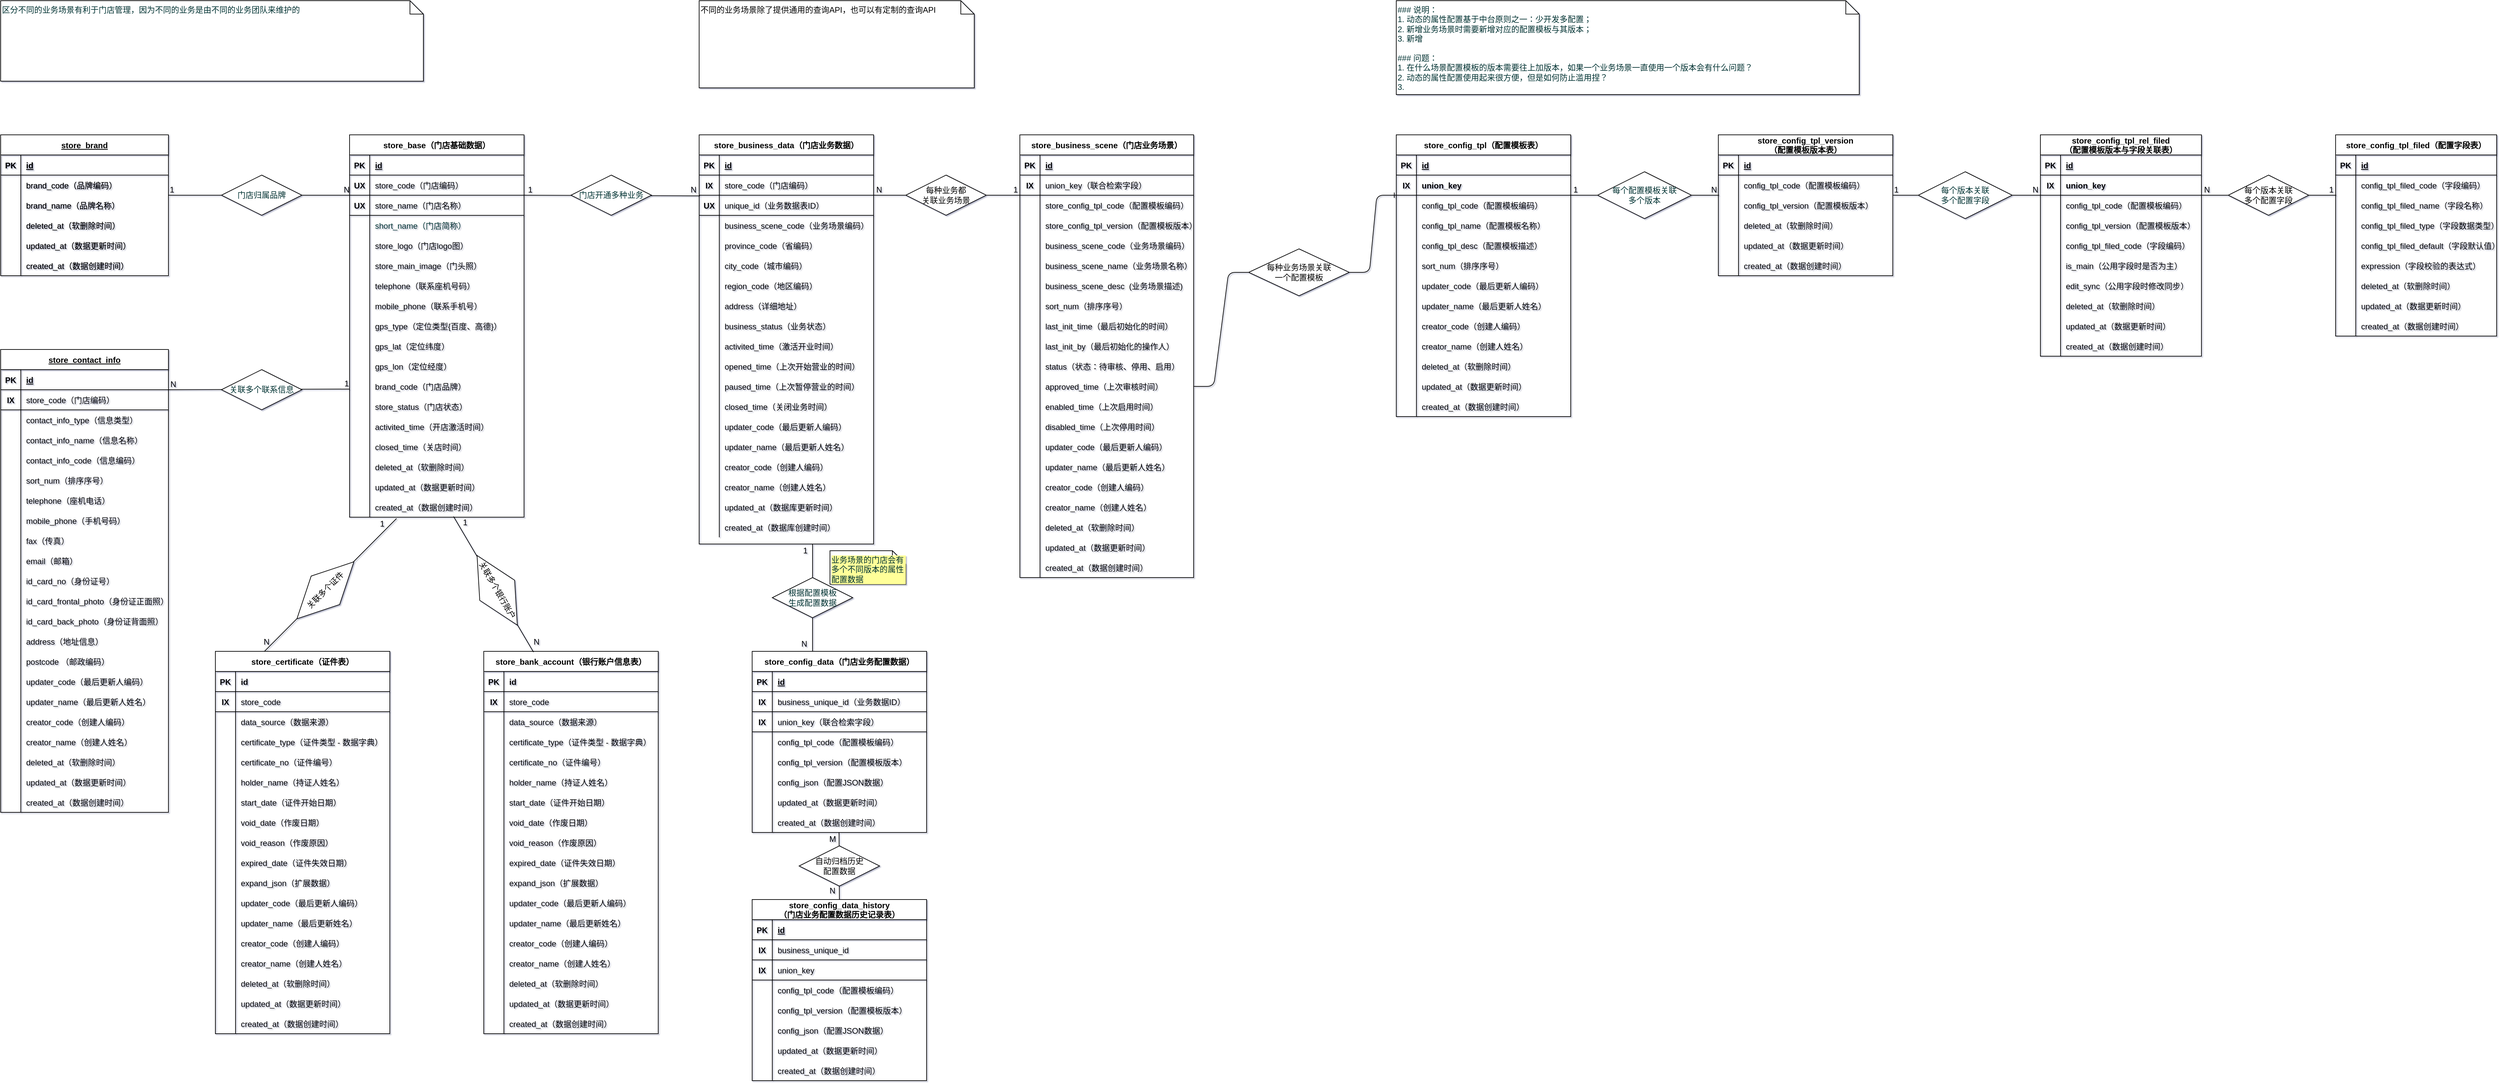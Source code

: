 <mxfile version="14.9.1" type="github">
  <diagram id="q-3CP5ShEm9sUq8IMGzO" name="Page-1">
    <mxGraphModel dx="1422" dy="762" grid="1" gridSize="10" guides="1" tooltips="1" connect="1" arrows="1" fold="1" page="1" pageScale="1" pageWidth="1654" pageHeight="2336" background="none" math="0" shadow="1">
      <root>
        <mxCell id="0" />
        <mxCell id="1" parent="0" />
        <mxCell id="iQQVju15P2BqY3E1whlR-208" value="" style="endArrow=none;html=1;rounded=0;exitX=0.277;exitY=0.002;exitDx=0;exitDy=0;exitPerimeter=0;" edge="1" parent="1" source="4fsKQ0ClsYr6Pzv_fE0--79">
          <mxGeometry relative="1" as="geometry">
            <mxPoint x="580" y="840" as="sourcePoint" />
            <mxPoint x="670" y="802" as="targetPoint" />
          </mxGeometry>
        </mxCell>
        <mxCell id="iQQVju15P2BqY3E1whlR-209" value="N" style="resizable=0;html=1;align=left;verticalAlign=bottom;" connectable="0" vertex="1" parent="iQQVju15P2BqY3E1whlR-208">
          <mxGeometry x="-1" relative="1" as="geometry">
            <mxPoint x="-2" y="-7" as="offset" />
          </mxGeometry>
        </mxCell>
        <mxCell id="iQQVju15P2BqY3E1whlR-210" value="1" style="resizable=0;html=1;align=right;verticalAlign=bottom;" connectable="0" vertex="1" parent="iQQVju15P2BqY3E1whlR-208">
          <mxGeometry x="1" relative="1" as="geometry">
            <mxPoint x="-18" y="17" as="offset" />
          </mxGeometry>
        </mxCell>
        <mxCell id="D-r3054c6TursKJ-a7I4-15" value="store_base（门店基础数据）" style="shape=table;startSize=30;container=1;collapsible=1;childLayout=tableLayout;fixedRows=1;rowLines=0;fontStyle=1;align=center;resizeLast=1;" parent="1" vertex="1">
          <mxGeometry x="600" y="230" width="260" height="570" as="geometry" />
        </mxCell>
        <mxCell id="D-r3054c6TursKJ-a7I4-16" value="" style="shape=partialRectangle;collapsible=0;dropTarget=0;pointerEvents=0;fillColor=none;top=0;left=0;bottom=1;right=0;points=[[0,0.5],[1,0.5]];portConstraint=eastwest;" parent="D-r3054c6TursKJ-a7I4-15" vertex="1">
          <mxGeometry y="30" width="260" height="30" as="geometry" />
        </mxCell>
        <mxCell id="D-r3054c6TursKJ-a7I4-17" value="PK" style="shape=partialRectangle;connectable=0;fillColor=none;top=0;left=0;bottom=0;right=0;fontStyle=1;overflow=hidden;" parent="D-r3054c6TursKJ-a7I4-16" vertex="1">
          <mxGeometry width="30" height="30" as="geometry" />
        </mxCell>
        <mxCell id="D-r3054c6TursKJ-a7I4-18" value="id" style="shape=partialRectangle;connectable=0;fillColor=none;top=0;left=0;bottom=0;right=0;align=left;spacingLeft=6;fontStyle=5;overflow=hidden;" parent="D-r3054c6TursKJ-a7I4-16" vertex="1">
          <mxGeometry x="30" width="230" height="30" as="geometry" />
        </mxCell>
        <mxCell id="1q3N5_K0L_sV2BDlK-wp-176" value="" style="shape=partialRectangle;collapsible=0;dropTarget=0;pointerEvents=0;fillColor=none;top=0;left=0;bottom=1;right=0;points=[[0,0.5],[1,0.5]];portConstraint=eastwest;" parent="D-r3054c6TursKJ-a7I4-15" vertex="1">
          <mxGeometry y="60" width="260" height="30" as="geometry" />
        </mxCell>
        <mxCell id="1q3N5_K0L_sV2BDlK-wp-177" value="UX" style="shape=partialRectangle;connectable=0;fillColor=none;top=0;left=0;bottom=0;right=0;fontStyle=1;overflow=hidden;" parent="1q3N5_K0L_sV2BDlK-wp-176" vertex="1">
          <mxGeometry width="30" height="30" as="geometry" />
        </mxCell>
        <mxCell id="1q3N5_K0L_sV2BDlK-wp-178" value="store_code（门店编码）" style="shape=partialRectangle;connectable=0;fillColor=none;top=0;left=0;bottom=0;right=0;align=left;spacingLeft=6;fontStyle=0;overflow=hidden;" parent="1q3N5_K0L_sV2BDlK-wp-176" vertex="1">
          <mxGeometry x="30" width="230" height="30" as="geometry" />
        </mxCell>
        <mxCell id="1q3N5_K0L_sV2BDlK-wp-179" value="" style="shape=partialRectangle;collapsible=0;dropTarget=0;pointerEvents=0;fillColor=none;top=0;left=0;bottom=1;right=0;points=[[0,0.5],[1,0.5]];portConstraint=eastwest;" parent="D-r3054c6TursKJ-a7I4-15" vertex="1">
          <mxGeometry y="90" width="260" height="30" as="geometry" />
        </mxCell>
        <mxCell id="1q3N5_K0L_sV2BDlK-wp-180" value="UX" style="shape=partialRectangle;connectable=0;fillColor=none;top=0;left=0;bottom=0;right=0;fontStyle=1;overflow=hidden;" parent="1q3N5_K0L_sV2BDlK-wp-179" vertex="1">
          <mxGeometry width="30" height="30" as="geometry" />
        </mxCell>
        <mxCell id="1q3N5_K0L_sV2BDlK-wp-181" value="store_name（门店名称）" style="shape=partialRectangle;connectable=0;fillColor=none;top=0;left=0;bottom=0;right=0;align=left;spacingLeft=6;fontStyle=0;overflow=hidden;" parent="1q3N5_K0L_sV2BDlK-wp-179" vertex="1">
          <mxGeometry x="30" width="230" height="30" as="geometry" />
        </mxCell>
        <mxCell id="1q3N5_K0L_sV2BDlK-wp-58" value="" style="shape=partialRectangle;collapsible=0;dropTarget=0;pointerEvents=0;fillColor=none;top=0;left=0;bottom=0;right=0;points=[[0,0.5],[1,0.5]];portConstraint=eastwest;" parent="D-r3054c6TursKJ-a7I4-15" vertex="1">
          <mxGeometry y="120" width="260" height="30" as="geometry" />
        </mxCell>
        <mxCell id="1q3N5_K0L_sV2BDlK-wp-59" value="" style="shape=partialRectangle;connectable=0;fillColor=none;top=0;left=0;bottom=0;right=0;editable=1;overflow=hidden;" parent="1q3N5_K0L_sV2BDlK-wp-58" vertex="1">
          <mxGeometry width="30" height="30" as="geometry" />
        </mxCell>
        <mxCell id="1q3N5_K0L_sV2BDlK-wp-60" value="short_name（门店简称）" style="shape=partialRectangle;connectable=0;fillColor=none;top=0;left=0;bottom=0;right=0;align=left;spacingLeft=6;overflow=hidden;fontColor=#003333;" parent="1q3N5_K0L_sV2BDlK-wp-58" vertex="1">
          <mxGeometry x="30" width="230" height="30" as="geometry" />
        </mxCell>
        <mxCell id="1q3N5_K0L_sV2BDlK-wp-61" value="" style="shape=partialRectangle;collapsible=0;dropTarget=0;pointerEvents=0;fillColor=none;top=0;left=0;bottom=0;right=0;points=[[0,0.5],[1,0.5]];portConstraint=eastwest;" parent="D-r3054c6TursKJ-a7I4-15" vertex="1">
          <mxGeometry y="150" width="260" height="30" as="geometry" />
        </mxCell>
        <mxCell id="1q3N5_K0L_sV2BDlK-wp-62" value="" style="shape=partialRectangle;connectable=0;fillColor=none;top=0;left=0;bottom=0;right=0;editable=1;overflow=hidden;" parent="1q3N5_K0L_sV2BDlK-wp-61" vertex="1">
          <mxGeometry width="30" height="30" as="geometry" />
        </mxCell>
        <mxCell id="1q3N5_K0L_sV2BDlK-wp-63" value="store_logo（门店logo图）" style="shape=partialRectangle;connectable=0;fillColor=none;top=0;left=0;bottom=0;right=0;align=left;spacingLeft=6;overflow=hidden;" parent="1q3N5_K0L_sV2BDlK-wp-61" vertex="1">
          <mxGeometry x="30" width="230" height="30" as="geometry" />
        </mxCell>
        <mxCell id="1q3N5_K0L_sV2BDlK-wp-100" value="" style="shape=partialRectangle;collapsible=0;dropTarget=0;pointerEvents=0;fillColor=none;top=0;left=0;bottom=0;right=0;points=[[0,0.5],[1,0.5]];portConstraint=eastwest;" parent="D-r3054c6TursKJ-a7I4-15" vertex="1">
          <mxGeometry y="180" width="260" height="30" as="geometry" />
        </mxCell>
        <mxCell id="1q3N5_K0L_sV2BDlK-wp-101" value="" style="shape=partialRectangle;connectable=0;fillColor=none;top=0;left=0;bottom=0;right=0;editable=1;overflow=hidden;" parent="1q3N5_K0L_sV2BDlK-wp-100" vertex="1">
          <mxGeometry width="30" height="30" as="geometry" />
        </mxCell>
        <mxCell id="1q3N5_K0L_sV2BDlK-wp-102" value="store_main_image（门头照）" style="shape=partialRectangle;connectable=0;fillColor=none;top=0;left=0;bottom=0;right=0;align=left;spacingLeft=6;overflow=hidden;" parent="1q3N5_K0L_sV2BDlK-wp-100" vertex="1">
          <mxGeometry x="30" width="230" height="30" as="geometry" />
        </mxCell>
        <mxCell id="1q3N5_K0L_sV2BDlK-wp-153" value="" style="shape=partialRectangle;collapsible=0;dropTarget=0;pointerEvents=0;fillColor=none;top=0;left=0;bottom=0;right=0;points=[[0,0.5],[1,0.5]];portConstraint=eastwest;" parent="D-r3054c6TursKJ-a7I4-15" vertex="1">
          <mxGeometry y="210" width="260" height="30" as="geometry" />
        </mxCell>
        <mxCell id="1q3N5_K0L_sV2BDlK-wp-154" value="" style="shape=partialRectangle;connectable=0;fillColor=none;top=0;left=0;bottom=0;right=0;editable=1;overflow=hidden;" parent="1q3N5_K0L_sV2BDlK-wp-153" vertex="1">
          <mxGeometry width="30" height="30" as="geometry" />
        </mxCell>
        <mxCell id="1q3N5_K0L_sV2BDlK-wp-155" value="telephone（联系座机号码）" style="shape=partialRectangle;connectable=0;fillColor=none;top=0;left=0;bottom=0;right=0;align=left;spacingLeft=6;overflow=hidden;" parent="1q3N5_K0L_sV2BDlK-wp-153" vertex="1">
          <mxGeometry x="30" width="230" height="30" as="geometry" />
        </mxCell>
        <mxCell id="1q3N5_K0L_sV2BDlK-wp-150" value="" style="shape=partialRectangle;collapsible=0;dropTarget=0;pointerEvents=0;fillColor=none;top=0;left=0;bottom=0;right=0;points=[[0,0.5],[1,0.5]];portConstraint=eastwest;" parent="D-r3054c6TursKJ-a7I4-15" vertex="1">
          <mxGeometry y="240" width="260" height="30" as="geometry" />
        </mxCell>
        <mxCell id="1q3N5_K0L_sV2BDlK-wp-151" value="" style="shape=partialRectangle;connectable=0;fillColor=none;top=0;left=0;bottom=0;right=0;editable=1;overflow=hidden;" parent="1q3N5_K0L_sV2BDlK-wp-150" vertex="1">
          <mxGeometry width="30" height="30" as="geometry" />
        </mxCell>
        <mxCell id="1q3N5_K0L_sV2BDlK-wp-152" value="mobile_phone（联系手机号）" style="shape=partialRectangle;connectable=0;fillColor=none;top=0;left=0;bottom=0;right=0;align=left;spacingLeft=6;overflow=hidden;" parent="1q3N5_K0L_sV2BDlK-wp-150" vertex="1">
          <mxGeometry x="30" width="230" height="30" as="geometry" />
        </mxCell>
        <mxCell id="1q3N5_K0L_sV2BDlK-wp-147" value="" style="shape=partialRectangle;collapsible=0;dropTarget=0;pointerEvents=0;fillColor=none;top=0;left=0;bottom=0;right=0;points=[[0,0.5],[1,0.5]];portConstraint=eastwest;" parent="D-r3054c6TursKJ-a7I4-15" vertex="1">
          <mxGeometry y="270" width="260" height="30" as="geometry" />
        </mxCell>
        <mxCell id="1q3N5_K0L_sV2BDlK-wp-148" value="" style="shape=partialRectangle;connectable=0;fillColor=none;top=0;left=0;bottom=0;right=0;editable=1;overflow=hidden;" parent="1q3N5_K0L_sV2BDlK-wp-147" vertex="1">
          <mxGeometry width="30" height="30" as="geometry" />
        </mxCell>
        <mxCell id="1q3N5_K0L_sV2BDlK-wp-149" value="gps_type（定位类型{百度、高德}）" style="shape=partialRectangle;connectable=0;fillColor=none;top=0;left=0;bottom=0;right=0;align=left;spacingLeft=6;overflow=hidden;" parent="1q3N5_K0L_sV2BDlK-wp-147" vertex="1">
          <mxGeometry x="30" width="230" height="30" as="geometry" />
        </mxCell>
        <mxCell id="1q3N5_K0L_sV2BDlK-wp-141" value="" style="shape=partialRectangle;collapsible=0;dropTarget=0;pointerEvents=0;fillColor=none;top=0;left=0;bottom=0;right=0;points=[[0,0.5],[1,0.5]];portConstraint=eastwest;" parent="D-r3054c6TursKJ-a7I4-15" vertex="1">
          <mxGeometry y="300" width="260" height="30" as="geometry" />
        </mxCell>
        <mxCell id="1q3N5_K0L_sV2BDlK-wp-142" value="" style="shape=partialRectangle;connectable=0;fillColor=none;top=0;left=0;bottom=0;right=0;editable=1;overflow=hidden;" parent="1q3N5_K0L_sV2BDlK-wp-141" vertex="1">
          <mxGeometry width="30" height="30" as="geometry" />
        </mxCell>
        <mxCell id="1q3N5_K0L_sV2BDlK-wp-143" value="gps_lat（定位纬度）" style="shape=partialRectangle;connectable=0;fillColor=none;top=0;left=0;bottom=0;right=0;align=left;spacingLeft=6;overflow=hidden;" parent="1q3N5_K0L_sV2BDlK-wp-141" vertex="1">
          <mxGeometry x="30" width="230" height="30" as="geometry" />
        </mxCell>
        <mxCell id="1q3N5_K0L_sV2BDlK-wp-144" value="" style="shape=partialRectangle;collapsible=0;dropTarget=0;pointerEvents=0;fillColor=none;top=0;left=0;bottom=0;right=0;points=[[0,0.5],[1,0.5]];portConstraint=eastwest;" parent="D-r3054c6TursKJ-a7I4-15" vertex="1">
          <mxGeometry y="330" width="260" height="30" as="geometry" />
        </mxCell>
        <mxCell id="1q3N5_K0L_sV2BDlK-wp-145" value="" style="shape=partialRectangle;connectable=0;fillColor=none;top=0;left=0;bottom=0;right=0;editable=1;overflow=hidden;" parent="1q3N5_K0L_sV2BDlK-wp-144" vertex="1">
          <mxGeometry width="30" height="30" as="geometry" />
        </mxCell>
        <mxCell id="1q3N5_K0L_sV2BDlK-wp-146" value="gps_lon（定位经度）" style="shape=partialRectangle;connectable=0;fillColor=none;top=0;left=0;bottom=0;right=0;align=left;spacingLeft=6;overflow=hidden;" parent="1q3N5_K0L_sV2BDlK-wp-144" vertex="1">
          <mxGeometry x="30" width="230" height="30" as="geometry" />
        </mxCell>
        <mxCell id="D-r3054c6TursKJ-a7I4-25" value="" style="shape=partialRectangle;collapsible=0;dropTarget=0;pointerEvents=0;fillColor=none;top=0;left=0;bottom=0;right=0;points=[[0,0.5],[1,0.5]];portConstraint=eastwest;" parent="D-r3054c6TursKJ-a7I4-15" vertex="1">
          <mxGeometry y="360" width="260" height="30" as="geometry" />
        </mxCell>
        <mxCell id="D-r3054c6TursKJ-a7I4-26" value="" style="shape=partialRectangle;connectable=0;fillColor=none;top=0;left=0;bottom=0;right=0;editable=1;overflow=hidden;" parent="D-r3054c6TursKJ-a7I4-25" vertex="1">
          <mxGeometry width="30" height="30" as="geometry" />
        </mxCell>
        <mxCell id="D-r3054c6TursKJ-a7I4-27" value="brand_code（门店品牌）" style="shape=partialRectangle;connectable=0;fillColor=none;top=0;left=0;bottom=0;right=0;align=left;spacingLeft=6;overflow=hidden;" parent="D-r3054c6TursKJ-a7I4-25" vertex="1">
          <mxGeometry x="30" width="230" height="30" as="geometry" />
        </mxCell>
        <mxCell id="1q3N5_K0L_sV2BDlK-wp-71" value="" style="shape=partialRectangle;collapsible=0;dropTarget=0;pointerEvents=0;fillColor=none;top=0;left=0;bottom=0;right=0;points=[[0,0.5],[1,0.5]];portConstraint=eastwest;" parent="D-r3054c6TursKJ-a7I4-15" vertex="1">
          <mxGeometry y="390" width="260" height="30" as="geometry" />
        </mxCell>
        <mxCell id="1q3N5_K0L_sV2BDlK-wp-72" value="" style="shape=partialRectangle;connectable=0;fillColor=none;top=0;left=0;bottom=0;right=0;editable=1;overflow=hidden;" parent="1q3N5_K0L_sV2BDlK-wp-71" vertex="1">
          <mxGeometry width="30" height="30" as="geometry" />
        </mxCell>
        <mxCell id="1q3N5_K0L_sV2BDlK-wp-73" value="store_status（门店状态）" style="shape=partialRectangle;connectable=0;fillColor=none;top=0;left=0;bottom=0;right=0;align=left;spacingLeft=6;overflow=hidden;" parent="1q3N5_K0L_sV2BDlK-wp-71" vertex="1">
          <mxGeometry x="30" width="230" height="30" as="geometry" />
        </mxCell>
        <mxCell id="1q3N5_K0L_sV2BDlK-wp-97" value="" style="shape=partialRectangle;collapsible=0;dropTarget=0;pointerEvents=0;fillColor=none;top=0;left=0;bottom=0;right=0;points=[[0,0.5],[1,0.5]];portConstraint=eastwest;" parent="D-r3054c6TursKJ-a7I4-15" vertex="1">
          <mxGeometry y="420" width="260" height="30" as="geometry" />
        </mxCell>
        <mxCell id="1q3N5_K0L_sV2BDlK-wp-98" value="" style="shape=partialRectangle;connectable=0;fillColor=none;top=0;left=0;bottom=0;right=0;editable=1;overflow=hidden;" parent="1q3N5_K0L_sV2BDlK-wp-97" vertex="1">
          <mxGeometry width="30" height="30" as="geometry" />
        </mxCell>
        <mxCell id="1q3N5_K0L_sV2BDlK-wp-99" value="activited_time（开店激活时间）" style="shape=partialRectangle;connectable=0;fillColor=none;top=0;left=0;bottom=0;right=0;align=left;spacingLeft=6;overflow=hidden;" parent="1q3N5_K0L_sV2BDlK-wp-97" vertex="1">
          <mxGeometry x="30" width="230" height="30" as="geometry" />
        </mxCell>
        <mxCell id="1q3N5_K0L_sV2BDlK-wp-111" value="" style="shape=partialRectangle;collapsible=0;dropTarget=0;pointerEvents=0;fillColor=none;top=0;left=0;bottom=0;right=0;points=[[0,0.5],[1,0.5]];portConstraint=eastwest;" parent="D-r3054c6TursKJ-a7I4-15" vertex="1">
          <mxGeometry y="450" width="260" height="30" as="geometry" />
        </mxCell>
        <mxCell id="1q3N5_K0L_sV2BDlK-wp-112" value="" style="shape=partialRectangle;connectable=0;fillColor=none;top=0;left=0;bottom=0;right=0;editable=1;overflow=hidden;" parent="1q3N5_K0L_sV2BDlK-wp-111" vertex="1">
          <mxGeometry width="30" height="30" as="geometry" />
        </mxCell>
        <mxCell id="1q3N5_K0L_sV2BDlK-wp-113" value="closed_time（关店时间）" style="shape=partialRectangle;connectable=0;fillColor=none;top=0;left=0;bottom=0;right=0;align=left;spacingLeft=6;overflow=hidden;" parent="1q3N5_K0L_sV2BDlK-wp-111" vertex="1">
          <mxGeometry x="30" width="230" height="30" as="geometry" />
        </mxCell>
        <mxCell id="4fsKQ0ClsYr6Pzv_fE0--73" value="" style="shape=partialRectangle;collapsible=0;dropTarget=0;pointerEvents=0;fillColor=none;top=0;left=0;bottom=0;right=0;points=[[0,0.5],[1,0.5]];portConstraint=eastwest;" parent="D-r3054c6TursKJ-a7I4-15" vertex="1">
          <mxGeometry y="480" width="260" height="30" as="geometry" />
        </mxCell>
        <mxCell id="4fsKQ0ClsYr6Pzv_fE0--74" value="" style="shape=partialRectangle;connectable=0;fillColor=none;top=0;left=0;bottom=0;right=0;editable=1;overflow=hidden;" parent="4fsKQ0ClsYr6Pzv_fE0--73" vertex="1">
          <mxGeometry width="30" height="30" as="geometry" />
        </mxCell>
        <mxCell id="4fsKQ0ClsYr6Pzv_fE0--75" value="deleted_at（软删除时间）" style="shape=partialRectangle;connectable=0;fillColor=none;top=0;left=0;bottom=0;right=0;align=left;spacingLeft=6;overflow=hidden;" parent="4fsKQ0ClsYr6Pzv_fE0--73" vertex="1">
          <mxGeometry x="30" width="230" height="30" as="geometry" />
        </mxCell>
        <mxCell id="1q3N5_K0L_sV2BDlK-wp-24" value="" style="shape=partialRectangle;collapsible=0;dropTarget=0;pointerEvents=0;fillColor=none;top=0;left=0;bottom=0;right=0;points=[[0,0.5],[1,0.5]];portConstraint=eastwest;" parent="D-r3054c6TursKJ-a7I4-15" vertex="1">
          <mxGeometry y="510" width="260" height="30" as="geometry" />
        </mxCell>
        <mxCell id="1q3N5_K0L_sV2BDlK-wp-25" value="" style="shape=partialRectangle;connectable=0;fillColor=none;top=0;left=0;bottom=0;right=0;editable=1;overflow=hidden;" parent="1q3N5_K0L_sV2BDlK-wp-24" vertex="1">
          <mxGeometry width="30" height="30" as="geometry" />
        </mxCell>
        <mxCell id="1q3N5_K0L_sV2BDlK-wp-26" value="updated_at（数据更新时间）" style="shape=partialRectangle;connectable=0;fillColor=none;top=0;left=0;bottom=0;right=0;align=left;spacingLeft=6;overflow=hidden;" parent="1q3N5_K0L_sV2BDlK-wp-24" vertex="1">
          <mxGeometry x="30" width="230" height="30" as="geometry" />
        </mxCell>
        <mxCell id="1q3N5_K0L_sV2BDlK-wp-27" value="" style="shape=partialRectangle;collapsible=0;dropTarget=0;pointerEvents=0;fillColor=none;top=0;left=0;bottom=0;right=0;points=[[0,0.5],[1,0.5]];portConstraint=eastwest;" parent="D-r3054c6TursKJ-a7I4-15" vertex="1">
          <mxGeometry y="540" width="260" height="30" as="geometry" />
        </mxCell>
        <mxCell id="1q3N5_K0L_sV2BDlK-wp-28" value="" style="shape=partialRectangle;connectable=0;fillColor=none;top=0;left=0;bottom=0;right=0;editable=1;overflow=hidden;" parent="1q3N5_K0L_sV2BDlK-wp-27" vertex="1">
          <mxGeometry width="30" height="30" as="geometry" />
        </mxCell>
        <mxCell id="1q3N5_K0L_sV2BDlK-wp-29" value="created_at（数据创建时间）" style="shape=partialRectangle;connectable=0;fillColor=none;top=0;left=0;bottom=0;right=0;align=left;spacingLeft=6;overflow=hidden;" parent="1q3N5_K0L_sV2BDlK-wp-27" vertex="1">
          <mxGeometry x="30" width="230" height="30" as="geometry" />
        </mxCell>
        <mxCell id="D-r3054c6TursKJ-a7I4-28" value="store_business_data（门店业务数据）" style="shape=table;startSize=30;container=1;collapsible=1;childLayout=tableLayout;fixedRows=1;rowLines=0;fontStyle=1;align=center;resizeLast=1;" parent="1" vertex="1">
          <mxGeometry x="1121" y="230" width="260" height="610" as="geometry" />
        </mxCell>
        <mxCell id="D-r3054c6TursKJ-a7I4-29" value="" style="shape=partialRectangle;collapsible=0;dropTarget=0;pointerEvents=0;fillColor=none;top=0;left=0;bottom=1;right=0;points=[[0,0.5],[1,0.5]];portConstraint=eastwest;" parent="D-r3054c6TursKJ-a7I4-28" vertex="1">
          <mxGeometry y="30" width="260" height="30" as="geometry" />
        </mxCell>
        <mxCell id="D-r3054c6TursKJ-a7I4-30" value="PK" style="shape=partialRectangle;connectable=0;fillColor=none;top=0;left=0;bottom=0;right=0;fontStyle=1;overflow=hidden;" parent="D-r3054c6TursKJ-a7I4-29" vertex="1">
          <mxGeometry width="30" height="30" as="geometry" />
        </mxCell>
        <mxCell id="D-r3054c6TursKJ-a7I4-31" value="id" style="shape=partialRectangle;connectable=0;fillColor=none;top=0;left=0;bottom=0;right=0;align=left;spacingLeft=6;fontStyle=5;overflow=hidden;" parent="D-r3054c6TursKJ-a7I4-29" vertex="1">
          <mxGeometry x="30" width="230" height="30" as="geometry" />
        </mxCell>
        <mxCell id="1q3N5_K0L_sV2BDlK-wp-170" value="" style="shape=partialRectangle;collapsible=0;dropTarget=0;pointerEvents=0;fillColor=none;top=0;left=0;bottom=1;right=0;points=[[0,0.5],[1,0.5]];portConstraint=eastwest;" parent="D-r3054c6TursKJ-a7I4-28" vertex="1">
          <mxGeometry y="60" width="260" height="30" as="geometry" />
        </mxCell>
        <mxCell id="1q3N5_K0L_sV2BDlK-wp-171" value="IX" style="shape=partialRectangle;connectable=0;fillColor=none;top=0;left=0;bottom=0;right=0;fontStyle=1;overflow=hidden;" parent="1q3N5_K0L_sV2BDlK-wp-170" vertex="1">
          <mxGeometry width="30" height="30" as="geometry" />
        </mxCell>
        <mxCell id="1q3N5_K0L_sV2BDlK-wp-172" value="store_code（门店编码）" style="shape=partialRectangle;connectable=0;fillColor=none;top=0;left=0;bottom=0;right=0;align=left;spacingLeft=6;fontStyle=0;overflow=hidden;" parent="1q3N5_K0L_sV2BDlK-wp-170" vertex="1">
          <mxGeometry x="30" width="230" height="30" as="geometry" />
        </mxCell>
        <mxCell id="1q3N5_K0L_sV2BDlK-wp-173" value="" style="shape=partialRectangle;collapsible=0;dropTarget=0;pointerEvents=0;fillColor=none;top=0;left=0;bottom=1;right=0;points=[[0,0.5],[1,0.5]];portConstraint=eastwest;" parent="D-r3054c6TursKJ-a7I4-28" vertex="1">
          <mxGeometry y="90" width="260" height="30" as="geometry" />
        </mxCell>
        <mxCell id="1q3N5_K0L_sV2BDlK-wp-174" value="UX" style="shape=partialRectangle;connectable=0;fillColor=none;top=0;left=0;bottom=0;right=0;fontStyle=1;overflow=hidden;" parent="1q3N5_K0L_sV2BDlK-wp-173" vertex="1">
          <mxGeometry width="30" height="30" as="geometry" />
        </mxCell>
        <mxCell id="1q3N5_K0L_sV2BDlK-wp-175" value="unique_id（业务数据表ID）" style="shape=partialRectangle;connectable=0;fillColor=none;top=0;left=0;bottom=0;right=0;align=left;spacingLeft=6;fontStyle=0;overflow=hidden;" parent="1q3N5_K0L_sV2BDlK-wp-173" vertex="1">
          <mxGeometry x="30" width="230" height="30" as="geometry" />
        </mxCell>
        <mxCell id="D-r3054c6TursKJ-a7I4-35" value="" style="shape=partialRectangle;collapsible=0;dropTarget=0;pointerEvents=0;fillColor=none;top=0;left=0;bottom=0;right=0;points=[[0,0.5],[1,0.5]];portConstraint=eastwest;" parent="D-r3054c6TursKJ-a7I4-28" vertex="1">
          <mxGeometry y="120" width="260" height="30" as="geometry" />
        </mxCell>
        <mxCell id="D-r3054c6TursKJ-a7I4-36" value="" style="shape=partialRectangle;connectable=0;fillColor=none;top=0;left=0;bottom=0;right=0;editable=1;overflow=hidden;" parent="D-r3054c6TursKJ-a7I4-35" vertex="1">
          <mxGeometry width="30" height="30" as="geometry" />
        </mxCell>
        <mxCell id="D-r3054c6TursKJ-a7I4-37" value="business_scene_code（业务场景编码）" style="shape=partialRectangle;connectable=0;fillColor=none;top=0;left=0;bottom=0;right=0;align=left;spacingLeft=6;overflow=hidden;" parent="D-r3054c6TursKJ-a7I4-35" vertex="1">
          <mxGeometry x="30" width="230" height="30" as="geometry" />
        </mxCell>
        <mxCell id="1q3N5_K0L_sV2BDlK-wp-120" value="" style="shape=partialRectangle;collapsible=0;dropTarget=0;pointerEvents=0;fillColor=none;top=0;left=0;bottom=0;right=0;points=[[0,0.5],[1,0.5]];portConstraint=eastwest;" parent="D-r3054c6TursKJ-a7I4-28" vertex="1">
          <mxGeometry y="150" width="260" height="30" as="geometry" />
        </mxCell>
        <mxCell id="1q3N5_K0L_sV2BDlK-wp-121" value="" style="shape=partialRectangle;connectable=0;fillColor=none;top=0;left=0;bottom=0;right=0;editable=1;overflow=hidden;" parent="1q3N5_K0L_sV2BDlK-wp-120" vertex="1">
          <mxGeometry width="30" height="30" as="geometry" />
        </mxCell>
        <mxCell id="1q3N5_K0L_sV2BDlK-wp-122" value="province_code（省编码）" style="shape=partialRectangle;connectable=0;fillColor=none;top=0;left=0;bottom=0;right=0;align=left;spacingLeft=6;overflow=hidden;" parent="1q3N5_K0L_sV2BDlK-wp-120" vertex="1">
          <mxGeometry x="30" width="230" height="30" as="geometry" />
        </mxCell>
        <mxCell id="1q3N5_K0L_sV2BDlK-wp-123" value="" style="shape=partialRectangle;collapsible=0;dropTarget=0;pointerEvents=0;fillColor=none;top=0;left=0;bottom=0;right=0;points=[[0,0.5],[1,0.5]];portConstraint=eastwest;" parent="D-r3054c6TursKJ-a7I4-28" vertex="1">
          <mxGeometry y="180" width="260" height="30" as="geometry" />
        </mxCell>
        <mxCell id="1q3N5_K0L_sV2BDlK-wp-124" value="" style="shape=partialRectangle;connectable=0;fillColor=none;top=0;left=0;bottom=0;right=0;editable=1;overflow=hidden;" parent="1q3N5_K0L_sV2BDlK-wp-123" vertex="1">
          <mxGeometry width="30" height="30" as="geometry" />
        </mxCell>
        <mxCell id="1q3N5_K0L_sV2BDlK-wp-125" value="city_code（城市编码）" style="shape=partialRectangle;connectable=0;fillColor=none;top=0;left=0;bottom=0;right=0;align=left;spacingLeft=6;overflow=hidden;" parent="1q3N5_K0L_sV2BDlK-wp-123" vertex="1">
          <mxGeometry x="30" width="230" height="30" as="geometry" />
        </mxCell>
        <mxCell id="1q3N5_K0L_sV2BDlK-wp-126" value="" style="shape=partialRectangle;collapsible=0;dropTarget=0;pointerEvents=0;fillColor=none;top=0;left=0;bottom=0;right=0;points=[[0,0.5],[1,0.5]];portConstraint=eastwest;" parent="D-r3054c6TursKJ-a7I4-28" vertex="1">
          <mxGeometry y="210" width="260" height="30" as="geometry" />
        </mxCell>
        <mxCell id="1q3N5_K0L_sV2BDlK-wp-127" value="" style="shape=partialRectangle;connectable=0;fillColor=none;top=0;left=0;bottom=0;right=0;editable=1;overflow=hidden;" parent="1q3N5_K0L_sV2BDlK-wp-126" vertex="1">
          <mxGeometry width="30" height="30" as="geometry" />
        </mxCell>
        <mxCell id="1q3N5_K0L_sV2BDlK-wp-128" value="region_code（地区编码）" style="shape=partialRectangle;connectable=0;fillColor=none;top=0;left=0;bottom=0;right=0;align=left;spacingLeft=6;overflow=hidden;" parent="1q3N5_K0L_sV2BDlK-wp-126" vertex="1">
          <mxGeometry x="30" width="230" height="30" as="geometry" />
        </mxCell>
        <mxCell id="1q3N5_K0L_sV2BDlK-wp-129" value="" style="shape=partialRectangle;collapsible=0;dropTarget=0;pointerEvents=0;fillColor=none;top=0;left=0;bottom=0;right=0;points=[[0,0.5],[1,0.5]];portConstraint=eastwest;" parent="D-r3054c6TursKJ-a7I4-28" vertex="1">
          <mxGeometry y="240" width="260" height="30" as="geometry" />
        </mxCell>
        <mxCell id="1q3N5_K0L_sV2BDlK-wp-130" value="" style="shape=partialRectangle;connectable=0;fillColor=none;top=0;left=0;bottom=0;right=0;editable=1;overflow=hidden;" parent="1q3N5_K0L_sV2BDlK-wp-129" vertex="1">
          <mxGeometry width="30" height="30" as="geometry" />
        </mxCell>
        <mxCell id="1q3N5_K0L_sV2BDlK-wp-131" value="address（详细地址）" style="shape=partialRectangle;connectable=0;fillColor=none;top=0;left=0;bottom=0;right=0;align=left;spacingLeft=6;overflow=hidden;" parent="1q3N5_K0L_sV2BDlK-wp-129" vertex="1">
          <mxGeometry x="30" width="230" height="30" as="geometry" />
        </mxCell>
        <mxCell id="1q3N5_K0L_sV2BDlK-wp-78" value="" style="shape=partialRectangle;collapsible=0;dropTarget=0;pointerEvents=0;fillColor=none;top=0;left=0;bottom=0;right=0;points=[[0,0.5],[1,0.5]];portConstraint=eastwest;" parent="D-r3054c6TursKJ-a7I4-28" vertex="1">
          <mxGeometry y="270" width="260" height="30" as="geometry" />
        </mxCell>
        <mxCell id="1q3N5_K0L_sV2BDlK-wp-79" value="" style="shape=partialRectangle;connectable=0;fillColor=none;top=0;left=0;bottom=0;right=0;editable=1;overflow=hidden;" parent="1q3N5_K0L_sV2BDlK-wp-78" vertex="1">
          <mxGeometry width="30" height="30" as="geometry" />
        </mxCell>
        <mxCell id="1q3N5_K0L_sV2BDlK-wp-80" value="business_status（业务状态）" style="shape=partialRectangle;connectable=0;fillColor=none;top=0;left=0;bottom=0;right=0;align=left;spacingLeft=6;overflow=hidden;" parent="1q3N5_K0L_sV2BDlK-wp-78" vertex="1">
          <mxGeometry x="30" width="230" height="30" as="geometry" />
        </mxCell>
        <mxCell id="1q3N5_K0L_sV2BDlK-wp-91" value="" style="shape=partialRectangle;collapsible=0;dropTarget=0;pointerEvents=0;fillColor=none;top=0;left=0;bottom=0;right=0;points=[[0,0.5],[1,0.5]];portConstraint=eastwest;" parent="D-r3054c6TursKJ-a7I4-28" vertex="1">
          <mxGeometry y="300" width="260" height="30" as="geometry" />
        </mxCell>
        <mxCell id="1q3N5_K0L_sV2BDlK-wp-92" value="" style="shape=partialRectangle;connectable=0;fillColor=none;top=0;left=0;bottom=0;right=0;editable=1;overflow=hidden;" parent="1q3N5_K0L_sV2BDlK-wp-91" vertex="1">
          <mxGeometry width="30" height="30" as="geometry" />
        </mxCell>
        <mxCell id="1q3N5_K0L_sV2BDlK-wp-93" value="activited_time（激活开业时间）" style="shape=partialRectangle;connectable=0;fillColor=none;top=0;left=0;bottom=0;right=0;align=left;spacingLeft=6;overflow=hidden;" parent="1q3N5_K0L_sV2BDlK-wp-91" vertex="1">
          <mxGeometry x="30" width="230" height="30" as="geometry" />
        </mxCell>
        <mxCell id="1q3N5_K0L_sV2BDlK-wp-114" value="" style="shape=partialRectangle;collapsible=0;dropTarget=0;pointerEvents=0;fillColor=none;top=0;left=0;bottom=0;right=0;points=[[0,0.5],[1,0.5]];portConstraint=eastwest;" parent="D-r3054c6TursKJ-a7I4-28" vertex="1">
          <mxGeometry y="330" width="260" height="30" as="geometry" />
        </mxCell>
        <mxCell id="1q3N5_K0L_sV2BDlK-wp-115" value="" style="shape=partialRectangle;connectable=0;fillColor=none;top=0;left=0;bottom=0;right=0;editable=1;overflow=hidden;" parent="1q3N5_K0L_sV2BDlK-wp-114" vertex="1">
          <mxGeometry width="30" height="30" as="geometry" />
        </mxCell>
        <mxCell id="1q3N5_K0L_sV2BDlK-wp-116" value="opened_time（上次开始营业的时间）" style="shape=partialRectangle;connectable=0;fillColor=none;top=0;left=0;bottom=0;right=0;align=left;spacingLeft=6;overflow=hidden;" parent="1q3N5_K0L_sV2BDlK-wp-114" vertex="1">
          <mxGeometry x="30" width="230" height="30" as="geometry" />
        </mxCell>
        <mxCell id="1q3N5_K0L_sV2BDlK-wp-117" value="" style="shape=partialRectangle;collapsible=0;dropTarget=0;pointerEvents=0;fillColor=none;top=0;left=0;bottom=0;right=0;points=[[0,0.5],[1,0.5]];portConstraint=eastwest;" parent="D-r3054c6TursKJ-a7I4-28" vertex="1">
          <mxGeometry y="360" width="260" height="30" as="geometry" />
        </mxCell>
        <mxCell id="1q3N5_K0L_sV2BDlK-wp-118" value="" style="shape=partialRectangle;connectable=0;fillColor=none;top=0;left=0;bottom=0;right=0;editable=1;overflow=hidden;" parent="1q3N5_K0L_sV2BDlK-wp-117" vertex="1">
          <mxGeometry width="30" height="30" as="geometry" />
        </mxCell>
        <mxCell id="1q3N5_K0L_sV2BDlK-wp-119" value="paused_time（上次暂停营业的时间）" style="shape=partialRectangle;connectable=0;fillColor=none;top=0;left=0;bottom=0;right=0;align=left;spacingLeft=6;overflow=hidden;" parent="1q3N5_K0L_sV2BDlK-wp-117" vertex="1">
          <mxGeometry x="30" width="230" height="30" as="geometry" />
        </mxCell>
        <mxCell id="1q3N5_K0L_sV2BDlK-wp-94" value="" style="shape=partialRectangle;collapsible=0;dropTarget=0;pointerEvents=0;fillColor=none;top=0;left=0;bottom=0;right=0;points=[[0,0.5],[1,0.5]];portConstraint=eastwest;" parent="D-r3054c6TursKJ-a7I4-28" vertex="1">
          <mxGeometry y="390" width="260" height="30" as="geometry" />
        </mxCell>
        <mxCell id="1q3N5_K0L_sV2BDlK-wp-95" value="" style="shape=partialRectangle;connectable=0;fillColor=none;top=0;left=0;bottom=0;right=0;editable=1;overflow=hidden;" parent="1q3N5_K0L_sV2BDlK-wp-94" vertex="1">
          <mxGeometry width="30" height="30" as="geometry" />
        </mxCell>
        <mxCell id="1q3N5_K0L_sV2BDlK-wp-96" value="closed_time（关闭业务时间）" style="shape=partialRectangle;connectable=0;fillColor=none;top=0;left=0;bottom=0;right=0;align=left;spacingLeft=6;overflow=hidden;" parent="1q3N5_K0L_sV2BDlK-wp-94" vertex="1">
          <mxGeometry x="30" width="230" height="30" as="geometry" />
        </mxCell>
        <mxCell id="1q3N5_K0L_sV2BDlK-wp-30" value="" style="shape=partialRectangle;collapsible=0;dropTarget=0;pointerEvents=0;fillColor=none;top=0;left=0;bottom=0;right=0;points=[[0,0.5],[1,0.5]];portConstraint=eastwest;" parent="D-r3054c6TursKJ-a7I4-28" vertex="1">
          <mxGeometry y="420" width="260" height="30" as="geometry" />
        </mxCell>
        <mxCell id="1q3N5_K0L_sV2BDlK-wp-31" value="" style="shape=partialRectangle;connectable=0;fillColor=none;top=0;left=0;bottom=0;right=0;editable=1;overflow=hidden;" parent="1q3N5_K0L_sV2BDlK-wp-30" vertex="1">
          <mxGeometry width="30" height="30" as="geometry" />
        </mxCell>
        <mxCell id="1q3N5_K0L_sV2BDlK-wp-32" value="updater_code（最后更新人编码）" style="shape=partialRectangle;connectable=0;fillColor=none;top=0;left=0;bottom=0;right=0;align=left;spacingLeft=6;overflow=hidden;" parent="1q3N5_K0L_sV2BDlK-wp-30" vertex="1">
          <mxGeometry x="30" width="230" height="30" as="geometry" />
        </mxCell>
        <mxCell id="1q3N5_K0L_sV2BDlK-wp-33" value="" style="shape=partialRectangle;collapsible=0;dropTarget=0;pointerEvents=0;fillColor=none;top=0;left=0;bottom=0;right=0;points=[[0,0.5],[1,0.5]];portConstraint=eastwest;" parent="D-r3054c6TursKJ-a7I4-28" vertex="1">
          <mxGeometry y="450" width="260" height="30" as="geometry" />
        </mxCell>
        <mxCell id="1q3N5_K0L_sV2BDlK-wp-34" value="" style="shape=partialRectangle;connectable=0;fillColor=none;top=0;left=0;bottom=0;right=0;editable=1;overflow=hidden;" parent="1q3N5_K0L_sV2BDlK-wp-33" vertex="1">
          <mxGeometry width="30" height="30" as="geometry" />
        </mxCell>
        <mxCell id="1q3N5_K0L_sV2BDlK-wp-35" value="updater_name（最后更新人姓名）" style="shape=partialRectangle;connectable=0;fillColor=none;top=0;left=0;bottom=0;right=0;align=left;spacingLeft=6;overflow=hidden;" parent="1q3N5_K0L_sV2BDlK-wp-33" vertex="1">
          <mxGeometry x="30" width="230" height="30" as="geometry" />
        </mxCell>
        <mxCell id="1q3N5_K0L_sV2BDlK-wp-36" value="" style="shape=partialRectangle;collapsible=0;dropTarget=0;pointerEvents=0;fillColor=none;top=0;left=0;bottom=0;right=0;points=[[0,0.5],[1,0.5]];portConstraint=eastwest;" parent="D-r3054c6TursKJ-a7I4-28" vertex="1">
          <mxGeometry y="480" width="260" height="30" as="geometry" />
        </mxCell>
        <mxCell id="1q3N5_K0L_sV2BDlK-wp-37" value="" style="shape=partialRectangle;connectable=0;fillColor=none;top=0;left=0;bottom=0;right=0;editable=1;overflow=hidden;" parent="1q3N5_K0L_sV2BDlK-wp-36" vertex="1">
          <mxGeometry width="30" height="30" as="geometry" />
        </mxCell>
        <mxCell id="1q3N5_K0L_sV2BDlK-wp-38" value="creator_code（创建人编码）" style="shape=partialRectangle;connectable=0;fillColor=none;top=0;left=0;bottom=0;right=0;align=left;spacingLeft=6;overflow=hidden;" parent="1q3N5_K0L_sV2BDlK-wp-36" vertex="1">
          <mxGeometry x="30" width="230" height="30" as="geometry" />
        </mxCell>
        <mxCell id="1q3N5_K0L_sV2BDlK-wp-39" value="" style="shape=partialRectangle;collapsible=0;dropTarget=0;pointerEvents=0;fillColor=none;top=0;left=0;bottom=0;right=0;points=[[0,0.5],[1,0.5]];portConstraint=eastwest;" parent="D-r3054c6TursKJ-a7I4-28" vertex="1">
          <mxGeometry y="510" width="260" height="30" as="geometry" />
        </mxCell>
        <mxCell id="1q3N5_K0L_sV2BDlK-wp-40" value="" style="shape=partialRectangle;connectable=0;fillColor=none;top=0;left=0;bottom=0;right=0;editable=1;overflow=hidden;" parent="1q3N5_K0L_sV2BDlK-wp-39" vertex="1">
          <mxGeometry width="30" height="30" as="geometry" />
        </mxCell>
        <mxCell id="1q3N5_K0L_sV2BDlK-wp-41" value="creator_name（创建人姓名）" style="shape=partialRectangle;connectable=0;fillColor=none;top=0;left=0;bottom=0;right=0;align=left;spacingLeft=6;overflow=hidden;" parent="1q3N5_K0L_sV2BDlK-wp-39" vertex="1">
          <mxGeometry x="30" width="230" height="30" as="geometry" />
        </mxCell>
        <mxCell id="1q3N5_K0L_sV2BDlK-wp-132" value="" style="shape=partialRectangle;collapsible=0;dropTarget=0;pointerEvents=0;fillColor=none;top=0;left=0;bottom=0;right=0;points=[[0,0.5],[1,0.5]];portConstraint=eastwest;" parent="D-r3054c6TursKJ-a7I4-28" vertex="1">
          <mxGeometry y="540" width="260" height="30" as="geometry" />
        </mxCell>
        <mxCell id="1q3N5_K0L_sV2BDlK-wp-133" value="" style="shape=partialRectangle;connectable=0;fillColor=none;top=0;left=0;bottom=0;right=0;editable=1;overflow=hidden;" parent="1q3N5_K0L_sV2BDlK-wp-132" vertex="1">
          <mxGeometry width="30" height="30" as="geometry" />
        </mxCell>
        <mxCell id="1q3N5_K0L_sV2BDlK-wp-134" value="updated_at（数据库更新时间）" style="shape=partialRectangle;connectable=0;fillColor=none;top=0;left=0;bottom=0;right=0;align=left;spacingLeft=6;overflow=hidden;" parent="1q3N5_K0L_sV2BDlK-wp-132" vertex="1">
          <mxGeometry x="30" width="230" height="30" as="geometry" />
        </mxCell>
        <mxCell id="1q3N5_K0L_sV2BDlK-wp-135" value="" style="shape=partialRectangle;collapsible=0;dropTarget=0;pointerEvents=0;fillColor=none;top=0;left=0;bottom=0;right=0;points=[[0,0.5],[1,0.5]];portConstraint=eastwest;" parent="D-r3054c6TursKJ-a7I4-28" vertex="1">
          <mxGeometry y="570" width="260" height="30" as="geometry" />
        </mxCell>
        <mxCell id="1q3N5_K0L_sV2BDlK-wp-136" value="" style="shape=partialRectangle;connectable=0;fillColor=none;top=0;left=0;bottom=0;right=0;editable=1;overflow=hidden;" parent="1q3N5_K0L_sV2BDlK-wp-135" vertex="1">
          <mxGeometry width="30" height="30" as="geometry" />
        </mxCell>
        <mxCell id="1q3N5_K0L_sV2BDlK-wp-137" value="created_at（数据库创建时间）" style="shape=partialRectangle;connectable=0;fillColor=none;top=0;left=0;bottom=0;right=0;align=left;spacingLeft=6;overflow=hidden;" parent="1q3N5_K0L_sV2BDlK-wp-135" vertex="1">
          <mxGeometry x="30" width="230" height="30" as="geometry" />
        </mxCell>
        <mxCell id="D-r3054c6TursKJ-a7I4-50" value="store_config_tpl（配置模板表）" style="shape=table;startSize=30;container=1;collapsible=1;childLayout=tableLayout;fixedRows=1;rowLines=0;fontStyle=1;align=center;resizeLast=1;swimlaneFillColor=none;" parent="1" vertex="1">
          <mxGeometry x="2160" y="230" width="260" height="420" as="geometry" />
        </mxCell>
        <mxCell id="D-r3054c6TursKJ-a7I4-51" value="" style="shape=partialRectangle;collapsible=0;dropTarget=0;pointerEvents=0;fillColor=none;top=0;left=0;bottom=1;right=0;points=[[0,0.5],[1,0.5]];portConstraint=eastwest;" parent="D-r3054c6TursKJ-a7I4-50" vertex="1">
          <mxGeometry y="30" width="260" height="30" as="geometry" />
        </mxCell>
        <mxCell id="D-r3054c6TursKJ-a7I4-52" value="PK" style="shape=partialRectangle;connectable=0;fillColor=none;top=0;left=0;bottom=0;right=0;fontStyle=1;overflow=hidden;" parent="D-r3054c6TursKJ-a7I4-51" vertex="1">
          <mxGeometry width="30" height="30" as="geometry" />
        </mxCell>
        <mxCell id="D-r3054c6TursKJ-a7I4-53" value="id" style="shape=partialRectangle;connectable=0;fillColor=none;top=0;left=0;bottom=0;right=0;align=left;spacingLeft=6;fontStyle=5;overflow=hidden;" parent="D-r3054c6TursKJ-a7I4-51" vertex="1">
          <mxGeometry x="30" width="230" height="30" as="geometry" />
        </mxCell>
        <mxCell id="iQQVju15P2BqY3E1whlR-258" value="" style="shape=partialRectangle;collapsible=0;dropTarget=0;pointerEvents=0;fillColor=none;top=0;left=0;bottom=1;right=0;points=[[0,0.5],[1,0.5]];portConstraint=eastwest;" vertex="1" parent="D-r3054c6TursKJ-a7I4-50">
          <mxGeometry y="60" width="260" height="30" as="geometry" />
        </mxCell>
        <mxCell id="iQQVju15P2BqY3E1whlR-259" value="IX" style="shape=partialRectangle;connectable=0;fillColor=none;top=0;left=0;bottom=0;right=0;fontStyle=1;overflow=hidden;" vertex="1" parent="iQQVju15P2BqY3E1whlR-258">
          <mxGeometry width="30" height="30" as="geometry" />
        </mxCell>
        <mxCell id="iQQVju15P2BqY3E1whlR-260" value="union_key" style="shape=partialRectangle;connectable=0;fillColor=none;top=0;left=0;bottom=0;right=0;align=left;spacingLeft=6;fontStyle=1;overflow=hidden;" vertex="1" parent="iQQVju15P2BqY3E1whlR-258">
          <mxGeometry x="30" width="230" height="30" as="geometry" />
        </mxCell>
        <mxCell id="D-r3054c6TursKJ-a7I4-54" value="" style="shape=partialRectangle;collapsible=0;dropTarget=0;pointerEvents=0;fillColor=none;top=0;left=0;bottom=0;right=0;points=[[0,0.5],[1,0.5]];portConstraint=eastwest;" parent="D-r3054c6TursKJ-a7I4-50" vertex="1">
          <mxGeometry y="90" width="260" height="30" as="geometry" />
        </mxCell>
        <mxCell id="D-r3054c6TursKJ-a7I4-55" value="" style="shape=partialRectangle;connectable=0;fillColor=none;top=0;left=0;bottom=0;right=0;editable=1;overflow=hidden;" parent="D-r3054c6TursKJ-a7I4-54" vertex="1">
          <mxGeometry width="30" height="30" as="geometry" />
        </mxCell>
        <mxCell id="D-r3054c6TursKJ-a7I4-56" value="config_tpl_code（配置模板编码）" style="shape=partialRectangle;connectable=0;fillColor=none;top=0;left=0;bottom=0;right=0;align=left;spacingLeft=6;overflow=hidden;" parent="D-r3054c6TursKJ-a7I4-54" vertex="1">
          <mxGeometry x="30" width="230" height="30" as="geometry" />
        </mxCell>
        <mxCell id="D-r3054c6TursKJ-a7I4-60" value="" style="shape=partialRectangle;collapsible=0;dropTarget=0;pointerEvents=0;fillColor=none;top=0;left=0;bottom=0;right=0;points=[[0,0.5],[1,0.5]];portConstraint=eastwest;" parent="D-r3054c6TursKJ-a7I4-50" vertex="1">
          <mxGeometry y="120" width="260" height="30" as="geometry" />
        </mxCell>
        <mxCell id="D-r3054c6TursKJ-a7I4-61" value="" style="shape=partialRectangle;connectable=0;fillColor=none;top=0;left=0;bottom=0;right=0;editable=1;overflow=hidden;" parent="D-r3054c6TursKJ-a7I4-60" vertex="1">
          <mxGeometry width="30" height="30" as="geometry" />
        </mxCell>
        <mxCell id="D-r3054c6TursKJ-a7I4-62" value="config_tpl_name（配置模板名称）" style="shape=partialRectangle;connectable=0;fillColor=none;top=0;left=0;bottom=0;right=0;align=left;spacingLeft=6;overflow=hidden;" parent="D-r3054c6TursKJ-a7I4-60" vertex="1">
          <mxGeometry x="30" width="230" height="30" as="geometry" />
        </mxCell>
        <mxCell id="D-r3054c6TursKJ-a7I4-63" value="" style="shape=partialRectangle;collapsible=0;dropTarget=0;pointerEvents=0;fillColor=none;top=0;left=0;bottom=0;right=0;points=[[0,0.5],[1,0.5]];portConstraint=eastwest;" parent="D-r3054c6TursKJ-a7I4-50" vertex="1">
          <mxGeometry y="150" width="260" height="30" as="geometry" />
        </mxCell>
        <mxCell id="D-r3054c6TursKJ-a7I4-64" value="" style="shape=partialRectangle;connectable=0;fillColor=none;top=0;left=0;bottom=0;right=0;editable=1;overflow=hidden;" parent="D-r3054c6TursKJ-a7I4-63" vertex="1">
          <mxGeometry width="30" height="30" as="geometry" />
        </mxCell>
        <mxCell id="D-r3054c6TursKJ-a7I4-65" value="config_tpl_desc（配置模板描述）" style="shape=partialRectangle;connectable=0;fillColor=none;top=0;left=0;bottom=0;right=0;align=left;spacingLeft=6;overflow=hidden;" parent="D-r3054c6TursKJ-a7I4-63" vertex="1">
          <mxGeometry x="30" width="230" height="30" as="geometry" />
        </mxCell>
        <mxCell id="1q3N5_K0L_sV2BDlK-wp-323" value="" style="shape=partialRectangle;collapsible=0;dropTarget=0;pointerEvents=0;fillColor=none;top=0;left=0;bottom=0;right=0;points=[[0,0.5],[1,0.5]];portConstraint=eastwest;fontColor=#003333;align=left;verticalAlign=top;" parent="D-r3054c6TursKJ-a7I4-50" vertex="1">
          <mxGeometry y="180" width="260" height="30" as="geometry" />
        </mxCell>
        <mxCell id="1q3N5_K0L_sV2BDlK-wp-324" value="" style="shape=partialRectangle;connectable=0;fillColor=none;top=0;left=0;bottom=0;right=0;editable=1;overflow=hidden;" parent="1q3N5_K0L_sV2BDlK-wp-323" vertex="1">
          <mxGeometry width="30" height="30" as="geometry" />
        </mxCell>
        <mxCell id="1q3N5_K0L_sV2BDlK-wp-325" value="sort_num（排序序号）" style="shape=partialRectangle;connectable=0;fillColor=none;top=0;left=0;bottom=0;right=0;align=left;spacingLeft=6;overflow=hidden;" parent="1q3N5_K0L_sV2BDlK-wp-323" vertex="1">
          <mxGeometry x="30" width="230" height="30" as="geometry" />
        </mxCell>
        <mxCell id="1q3N5_K0L_sV2BDlK-wp-304" value="" style="shape=partialRectangle;collapsible=0;dropTarget=0;pointerEvents=0;fillColor=none;top=0;left=0;bottom=0;right=0;points=[[0,0.5],[1,0.5]];portConstraint=eastwest;fontColor=#003333;align=left;verticalAlign=top;" parent="D-r3054c6TursKJ-a7I4-50" vertex="1">
          <mxGeometry y="210" width="260" height="30" as="geometry" />
        </mxCell>
        <mxCell id="1q3N5_K0L_sV2BDlK-wp-305" value="" style="shape=partialRectangle;connectable=0;fillColor=none;top=0;left=0;bottom=0;right=0;editable=1;overflow=hidden;" parent="1q3N5_K0L_sV2BDlK-wp-304" vertex="1">
          <mxGeometry width="30" height="30" as="geometry" />
        </mxCell>
        <mxCell id="1q3N5_K0L_sV2BDlK-wp-306" value="updater_code（最后更新人编码）" style="shape=partialRectangle;connectable=0;fillColor=none;top=0;left=0;bottom=0;right=0;align=left;spacingLeft=6;overflow=hidden;" parent="1q3N5_K0L_sV2BDlK-wp-304" vertex="1">
          <mxGeometry x="30" width="230" height="30" as="geometry" />
        </mxCell>
        <mxCell id="1q3N5_K0L_sV2BDlK-wp-314" value="" style="shape=partialRectangle;collapsible=0;dropTarget=0;pointerEvents=0;fillColor=none;top=0;left=0;bottom=0;right=0;points=[[0,0.5],[1,0.5]];portConstraint=eastwest;fontColor=#003333;align=left;verticalAlign=top;" parent="D-r3054c6TursKJ-a7I4-50" vertex="1">
          <mxGeometry y="240" width="260" height="30" as="geometry" />
        </mxCell>
        <mxCell id="1q3N5_K0L_sV2BDlK-wp-315" value="" style="shape=partialRectangle;connectable=0;fillColor=none;top=0;left=0;bottom=0;right=0;editable=1;overflow=hidden;" parent="1q3N5_K0L_sV2BDlK-wp-314" vertex="1">
          <mxGeometry width="30" height="30" as="geometry" />
        </mxCell>
        <mxCell id="1q3N5_K0L_sV2BDlK-wp-316" value="updater_name（最后更新人姓名）" style="shape=partialRectangle;connectable=0;fillColor=none;top=0;left=0;bottom=0;right=0;align=left;spacingLeft=6;overflow=hidden;" parent="1q3N5_K0L_sV2BDlK-wp-314" vertex="1">
          <mxGeometry x="30" width="230" height="30" as="geometry" />
        </mxCell>
        <mxCell id="1q3N5_K0L_sV2BDlK-wp-317" value="" style="shape=partialRectangle;collapsible=0;dropTarget=0;pointerEvents=0;fillColor=none;top=0;left=0;bottom=0;right=0;points=[[0,0.5],[1,0.5]];portConstraint=eastwest;fontColor=#003333;align=left;verticalAlign=top;" parent="D-r3054c6TursKJ-a7I4-50" vertex="1">
          <mxGeometry y="270" width="260" height="30" as="geometry" />
        </mxCell>
        <mxCell id="1q3N5_K0L_sV2BDlK-wp-318" value="" style="shape=partialRectangle;connectable=0;fillColor=none;top=0;left=0;bottom=0;right=0;editable=1;overflow=hidden;" parent="1q3N5_K0L_sV2BDlK-wp-317" vertex="1">
          <mxGeometry width="30" height="30" as="geometry" />
        </mxCell>
        <mxCell id="1q3N5_K0L_sV2BDlK-wp-319" value="creator_code（创建人编码）" style="shape=partialRectangle;connectable=0;fillColor=none;top=0;left=0;bottom=0;right=0;align=left;spacingLeft=6;overflow=hidden;" parent="1q3N5_K0L_sV2BDlK-wp-317" vertex="1">
          <mxGeometry x="30" width="230" height="30" as="geometry" />
        </mxCell>
        <mxCell id="1q3N5_K0L_sV2BDlK-wp-320" value="" style="shape=partialRectangle;collapsible=0;dropTarget=0;pointerEvents=0;fillColor=none;top=0;left=0;bottom=0;right=0;points=[[0,0.5],[1,0.5]];portConstraint=eastwest;fontColor=#003333;align=left;verticalAlign=top;" parent="D-r3054c6TursKJ-a7I4-50" vertex="1">
          <mxGeometry y="300" width="260" height="30" as="geometry" />
        </mxCell>
        <mxCell id="1q3N5_K0L_sV2BDlK-wp-321" value="" style="shape=partialRectangle;connectable=0;fillColor=none;top=0;left=0;bottom=0;right=0;editable=1;overflow=hidden;" parent="1q3N5_K0L_sV2BDlK-wp-320" vertex="1">
          <mxGeometry width="30" height="30" as="geometry" />
        </mxCell>
        <mxCell id="1q3N5_K0L_sV2BDlK-wp-322" value="creator_name（创建人姓名）" style="shape=partialRectangle;connectable=0;fillColor=none;top=0;left=0;bottom=0;right=0;align=left;spacingLeft=6;overflow=hidden;" parent="1q3N5_K0L_sV2BDlK-wp-320" vertex="1">
          <mxGeometry x="30" width="230" height="30" as="geometry" />
        </mxCell>
        <mxCell id="D-r3054c6TursKJ-a7I4-32" value="" style="shape=partialRectangle;collapsible=0;dropTarget=0;pointerEvents=0;fillColor=none;top=0;left=0;bottom=0;right=0;points=[[0,0.5],[1,0.5]];portConstraint=eastwest;" parent="D-r3054c6TursKJ-a7I4-50" vertex="1">
          <mxGeometry y="330" width="260" height="30" as="geometry" />
        </mxCell>
        <mxCell id="D-r3054c6TursKJ-a7I4-33" value="" style="shape=partialRectangle;connectable=0;fillColor=none;top=0;left=0;bottom=0;right=0;editable=1;overflow=hidden;fontStyle=1" parent="D-r3054c6TursKJ-a7I4-32" vertex="1">
          <mxGeometry width="30" height="30" as="geometry" />
        </mxCell>
        <mxCell id="D-r3054c6TursKJ-a7I4-34" value="deleted_at（软删除时间）" style="shape=partialRectangle;connectable=0;fillColor=none;top=0;left=0;bottom=0;right=0;align=left;spacingLeft=6;overflow=hidden;" parent="D-r3054c6TursKJ-a7I4-32" vertex="1">
          <mxGeometry x="30" width="230" height="30" as="geometry" />
        </mxCell>
        <mxCell id="D-r3054c6TursKJ-a7I4-38" value="" style="shape=partialRectangle;collapsible=0;dropTarget=0;pointerEvents=0;fillColor=none;top=0;left=0;bottom=0;right=0;points=[[0,0.5],[1,0.5]];portConstraint=eastwest;" parent="D-r3054c6TursKJ-a7I4-50" vertex="1">
          <mxGeometry y="360" width="260" height="30" as="geometry" />
        </mxCell>
        <mxCell id="D-r3054c6TursKJ-a7I4-39" value="" style="shape=partialRectangle;connectable=0;fillColor=none;top=0;left=0;bottom=0;right=0;editable=1;overflow=hidden;fontStyle=1" parent="D-r3054c6TursKJ-a7I4-38" vertex="1">
          <mxGeometry width="30" height="30" as="geometry" />
        </mxCell>
        <mxCell id="D-r3054c6TursKJ-a7I4-40" value="updated_at（数据更新时间）" style="shape=partialRectangle;connectable=0;fillColor=none;top=0;left=0;bottom=0;right=0;align=left;spacingLeft=6;overflow=hidden;" parent="D-r3054c6TursKJ-a7I4-38" vertex="1">
          <mxGeometry x="30" width="230" height="30" as="geometry" />
        </mxCell>
        <mxCell id="1q3N5_K0L_sV2BDlK-wp-311" value="" style="shape=partialRectangle;collapsible=0;dropTarget=0;pointerEvents=0;fillColor=none;top=0;left=0;bottom=0;right=0;points=[[0,0.5],[1,0.5]];portConstraint=eastwest;fontColor=#003333;align=left;verticalAlign=top;" parent="D-r3054c6TursKJ-a7I4-50" vertex="1">
          <mxGeometry y="390" width="260" height="30" as="geometry" />
        </mxCell>
        <mxCell id="1q3N5_K0L_sV2BDlK-wp-312" value="" style="shape=partialRectangle;connectable=0;fillColor=none;top=0;left=0;bottom=0;right=0;editable=1;overflow=hidden;" parent="1q3N5_K0L_sV2BDlK-wp-311" vertex="1">
          <mxGeometry width="30" height="30" as="geometry" />
        </mxCell>
        <mxCell id="1q3N5_K0L_sV2BDlK-wp-313" value="created_at（数据创建时间）" style="shape=partialRectangle;connectable=0;fillColor=none;top=0;left=0;bottom=0;right=0;align=left;spacingLeft=6;overflow=hidden;" parent="1q3N5_K0L_sV2BDlK-wp-311" vertex="1">
          <mxGeometry x="30" width="230" height="30" as="geometry" />
        </mxCell>
        <mxCell id="D-r3054c6TursKJ-a7I4-66" value="store_config_data（门店业务配置数据）" style="shape=table;startSize=30;container=1;collapsible=1;childLayout=tableLayout;fixedRows=1;rowLines=0;fontStyle=1;align=center;resizeLast=1;" parent="1" vertex="1">
          <mxGeometry x="1200" y="1000" width="260" height="270" as="geometry" />
        </mxCell>
        <mxCell id="D-r3054c6TursKJ-a7I4-67" value="" style="shape=partialRectangle;collapsible=0;dropTarget=0;pointerEvents=0;fillColor=none;top=0;left=0;bottom=1;right=0;points=[[0,0.5],[1,0.5]];portConstraint=eastwest;" parent="D-r3054c6TursKJ-a7I4-66" vertex="1">
          <mxGeometry y="30" width="260" height="30" as="geometry" />
        </mxCell>
        <mxCell id="D-r3054c6TursKJ-a7I4-68" value="PK" style="shape=partialRectangle;connectable=0;fillColor=none;top=0;left=0;bottom=0;right=0;fontStyle=1;overflow=hidden;" parent="D-r3054c6TursKJ-a7I4-67" vertex="1">
          <mxGeometry width="30" height="30" as="geometry" />
        </mxCell>
        <mxCell id="D-r3054c6TursKJ-a7I4-69" value="id" style="shape=partialRectangle;connectable=0;fillColor=none;top=0;left=0;bottom=0;right=0;align=left;spacingLeft=6;fontStyle=5;overflow=hidden;" parent="D-r3054c6TursKJ-a7I4-67" vertex="1">
          <mxGeometry x="30" width="230" height="30" as="geometry" />
        </mxCell>
        <mxCell id="iQQVju15P2BqY3E1whlR-146" value="" style="shape=partialRectangle;collapsible=0;dropTarget=0;pointerEvents=0;fillColor=none;top=0;left=0;bottom=1;right=0;points=[[0,0.5],[1,0.5]];portConstraint=eastwest;" vertex="1" parent="D-r3054c6TursKJ-a7I4-66">
          <mxGeometry y="60" width="260" height="30" as="geometry" />
        </mxCell>
        <mxCell id="iQQVju15P2BqY3E1whlR-147" value="IX" style="shape=partialRectangle;connectable=0;fillColor=none;top=0;left=0;bottom=0;right=0;fontStyle=1;overflow=hidden;" vertex="1" parent="iQQVju15P2BqY3E1whlR-146">
          <mxGeometry width="30" height="30" as="geometry" />
        </mxCell>
        <mxCell id="iQQVju15P2BqY3E1whlR-148" value="business_unique_id（业务数据ID）" style="shape=partialRectangle;connectable=0;fillColor=none;top=0;left=0;bottom=0;right=0;align=left;spacingLeft=6;fontStyle=0;overflow=hidden;" vertex="1" parent="iQQVju15P2BqY3E1whlR-146">
          <mxGeometry x="30" width="230" height="30" as="geometry" />
        </mxCell>
        <mxCell id="iQQVju15P2BqY3E1whlR-149" value="" style="shape=partialRectangle;collapsible=0;dropTarget=0;pointerEvents=0;fillColor=none;top=0;left=0;bottom=1;right=0;points=[[0,0.5],[1,0.5]];portConstraint=eastwest;" vertex="1" parent="D-r3054c6TursKJ-a7I4-66">
          <mxGeometry y="90" width="260" height="30" as="geometry" />
        </mxCell>
        <mxCell id="iQQVju15P2BqY3E1whlR-150" value="IX" style="shape=partialRectangle;connectable=0;fillColor=none;top=0;left=0;bottom=0;right=0;fontStyle=1;overflow=hidden;" vertex="1" parent="iQQVju15P2BqY3E1whlR-149">
          <mxGeometry width="30" height="30" as="geometry" />
        </mxCell>
        <mxCell id="iQQVju15P2BqY3E1whlR-151" value="union_key（联合检索字段）" style="shape=partialRectangle;connectable=0;fillColor=none;top=0;left=0;bottom=0;right=0;align=left;spacingLeft=6;fontStyle=0;overflow=hidden;" vertex="1" parent="iQQVju15P2BqY3E1whlR-149">
          <mxGeometry x="30" width="230" height="30" as="geometry" />
        </mxCell>
        <mxCell id="D-r3054c6TursKJ-a7I4-82" value="" style="shape=partialRectangle;collapsible=0;dropTarget=0;pointerEvents=0;fillColor=none;top=0;left=0;bottom=0;right=0;points=[[0,0.5],[1,0.5]];portConstraint=eastwest;" parent="D-r3054c6TursKJ-a7I4-66" vertex="1">
          <mxGeometry y="120" width="260" height="30" as="geometry" />
        </mxCell>
        <mxCell id="D-r3054c6TursKJ-a7I4-83" value="" style="shape=partialRectangle;connectable=0;fillColor=none;top=0;left=0;bottom=0;right=0;editable=1;overflow=hidden;" parent="D-r3054c6TursKJ-a7I4-82" vertex="1">
          <mxGeometry width="30" height="30" as="geometry" />
        </mxCell>
        <mxCell id="D-r3054c6TursKJ-a7I4-84" value="config_tpl_code（配置模板编码）" style="shape=partialRectangle;connectable=0;fillColor=none;top=0;left=0;bottom=0;right=0;align=left;spacingLeft=6;overflow=hidden;" parent="D-r3054c6TursKJ-a7I4-82" vertex="1">
          <mxGeometry x="30" width="230" height="30" as="geometry" />
        </mxCell>
        <mxCell id="D-r3054c6TursKJ-a7I4-79" value="" style="shape=partialRectangle;collapsible=0;dropTarget=0;pointerEvents=0;fillColor=none;top=0;left=0;bottom=0;right=0;points=[[0,0.5],[1,0.5]];portConstraint=eastwest;" parent="D-r3054c6TursKJ-a7I4-66" vertex="1">
          <mxGeometry y="150" width="260" height="30" as="geometry" />
        </mxCell>
        <mxCell id="D-r3054c6TursKJ-a7I4-80" value="" style="shape=partialRectangle;connectable=0;fillColor=none;top=0;left=0;bottom=0;right=0;editable=1;overflow=hidden;" parent="D-r3054c6TursKJ-a7I4-79" vertex="1">
          <mxGeometry width="30" height="30" as="geometry" />
        </mxCell>
        <mxCell id="D-r3054c6TursKJ-a7I4-81" value="config_tpl_version（配置模板版本）" style="shape=partialRectangle;connectable=0;fillColor=none;top=0;left=0;bottom=0;right=0;align=left;spacingLeft=6;overflow=hidden;" parent="D-r3054c6TursKJ-a7I4-79" vertex="1">
          <mxGeometry x="30" width="230" height="30" as="geometry" />
        </mxCell>
        <mxCell id="D-r3054c6TursKJ-a7I4-76" value="" style="shape=partialRectangle;collapsible=0;dropTarget=0;pointerEvents=0;fillColor=none;top=0;left=0;bottom=0;right=0;points=[[0,0.5],[1,0.5]];portConstraint=eastwest;" parent="D-r3054c6TursKJ-a7I4-66" vertex="1">
          <mxGeometry y="180" width="260" height="30" as="geometry" />
        </mxCell>
        <mxCell id="D-r3054c6TursKJ-a7I4-77" value="" style="shape=partialRectangle;connectable=0;fillColor=none;top=0;left=0;bottom=0;right=0;editable=1;overflow=hidden;" parent="D-r3054c6TursKJ-a7I4-76" vertex="1">
          <mxGeometry width="30" height="30" as="geometry" />
        </mxCell>
        <mxCell id="D-r3054c6TursKJ-a7I4-78" value="config_json（配置JSON数据）" style="shape=partialRectangle;connectable=0;fillColor=none;top=0;left=0;bottom=0;right=0;align=left;spacingLeft=6;overflow=hidden;" parent="D-r3054c6TursKJ-a7I4-76" vertex="1">
          <mxGeometry x="30" width="230" height="30" as="geometry" />
        </mxCell>
        <mxCell id="4fsKQ0ClsYr6Pzv_fE0--12" value="" style="shape=partialRectangle;collapsible=0;dropTarget=0;pointerEvents=0;fillColor=none;top=0;left=0;bottom=0;right=0;points=[[0,0.5],[1,0.5]];portConstraint=eastwest;" parent="D-r3054c6TursKJ-a7I4-66" vertex="1">
          <mxGeometry y="210" width="260" height="30" as="geometry" />
        </mxCell>
        <mxCell id="4fsKQ0ClsYr6Pzv_fE0--13" value="" style="shape=partialRectangle;connectable=0;fillColor=none;top=0;left=0;bottom=0;right=0;editable=1;overflow=hidden;" parent="4fsKQ0ClsYr6Pzv_fE0--12" vertex="1">
          <mxGeometry width="30" height="30" as="geometry" />
        </mxCell>
        <mxCell id="4fsKQ0ClsYr6Pzv_fE0--14" value="updated_at（数据更新时间）" style="shape=partialRectangle;connectable=0;fillColor=none;top=0;left=0;bottom=0;right=0;align=left;spacingLeft=6;overflow=hidden;" parent="4fsKQ0ClsYr6Pzv_fE0--12" vertex="1">
          <mxGeometry x="30" width="230" height="30" as="geometry" />
        </mxCell>
        <mxCell id="iQQVju15P2BqY3E1whlR-152" value="" style="shape=partialRectangle;collapsible=0;dropTarget=0;pointerEvents=0;fillColor=none;top=0;left=0;bottom=0;right=0;points=[[0,0.5],[1,0.5]];portConstraint=eastwest;" vertex="1" parent="D-r3054c6TursKJ-a7I4-66">
          <mxGeometry y="240" width="260" height="30" as="geometry" />
        </mxCell>
        <mxCell id="iQQVju15P2BqY3E1whlR-153" value="" style="shape=partialRectangle;connectable=0;fillColor=none;top=0;left=0;bottom=0;right=0;editable=1;overflow=hidden;" vertex="1" parent="iQQVju15P2BqY3E1whlR-152">
          <mxGeometry width="30" height="30" as="geometry" />
        </mxCell>
        <mxCell id="iQQVju15P2BqY3E1whlR-154" value="created_at（数据创建时间）" style="shape=partialRectangle;connectable=0;fillColor=none;top=0;left=0;bottom=0;right=0;align=left;spacingLeft=6;overflow=hidden;" vertex="1" parent="iQQVju15P2BqY3E1whlR-152">
          <mxGeometry x="30" width="230" height="30" as="geometry" />
        </mxCell>
        <mxCell id="D-r3054c6TursKJ-a7I4-91" value="store_config_tpl_filed（配置字段表）" style="shape=table;startSize=30;container=1;collapsible=1;childLayout=tableLayout;fixedRows=1;rowLines=0;fontStyle=1;align=center;resizeLast=1;" parent="1" vertex="1">
          <mxGeometry x="3560" y="230" width="240" height="300" as="geometry" />
        </mxCell>
        <mxCell id="D-r3054c6TursKJ-a7I4-92" value="" style="shape=partialRectangle;collapsible=0;dropTarget=0;pointerEvents=0;fillColor=none;top=0;left=0;bottom=1;right=0;points=[[0,0.5],[1,0.5]];portConstraint=eastwest;" parent="D-r3054c6TursKJ-a7I4-91" vertex="1">
          <mxGeometry y="30" width="240" height="30" as="geometry" />
        </mxCell>
        <mxCell id="D-r3054c6TursKJ-a7I4-93" value="PK" style="shape=partialRectangle;connectable=0;fillColor=none;top=0;left=0;bottom=0;right=0;fontStyle=1;overflow=hidden;" parent="D-r3054c6TursKJ-a7I4-92" vertex="1">
          <mxGeometry width="30" height="30" as="geometry" />
        </mxCell>
        <mxCell id="D-r3054c6TursKJ-a7I4-94" value="id" style="shape=partialRectangle;connectable=0;fillColor=none;top=0;left=0;bottom=0;right=0;align=left;spacingLeft=6;fontStyle=5;overflow=hidden;" parent="D-r3054c6TursKJ-a7I4-92" vertex="1">
          <mxGeometry x="30" width="210" height="30" as="geometry" />
        </mxCell>
        <mxCell id="D-r3054c6TursKJ-a7I4-98" value="" style="shape=partialRectangle;collapsible=0;dropTarget=0;pointerEvents=0;fillColor=none;top=0;left=0;bottom=0;right=0;points=[[0,0.5],[1,0.5]];portConstraint=eastwest;" parent="D-r3054c6TursKJ-a7I4-91" vertex="1">
          <mxGeometry y="60" width="240" height="30" as="geometry" />
        </mxCell>
        <mxCell id="D-r3054c6TursKJ-a7I4-99" value="" style="shape=partialRectangle;connectable=0;fillColor=none;top=0;left=0;bottom=0;right=0;editable=1;overflow=hidden;" parent="D-r3054c6TursKJ-a7I4-98" vertex="1">
          <mxGeometry width="30" height="30" as="geometry" />
        </mxCell>
        <mxCell id="D-r3054c6TursKJ-a7I4-100" value="config_tpl_filed_code（字段编码）" style="shape=partialRectangle;connectable=0;fillColor=none;top=0;left=0;bottom=0;right=0;align=left;spacingLeft=6;overflow=hidden;" parent="D-r3054c6TursKJ-a7I4-98" vertex="1">
          <mxGeometry x="30" width="210" height="30" as="geometry" />
        </mxCell>
        <mxCell id="D-r3054c6TursKJ-a7I4-101" value="" style="shape=partialRectangle;collapsible=0;dropTarget=0;pointerEvents=0;fillColor=none;top=0;left=0;bottom=0;right=0;points=[[0,0.5],[1,0.5]];portConstraint=eastwest;" parent="D-r3054c6TursKJ-a7I4-91" vertex="1">
          <mxGeometry y="90" width="240" height="30" as="geometry" />
        </mxCell>
        <mxCell id="D-r3054c6TursKJ-a7I4-102" value="" style="shape=partialRectangle;connectable=0;fillColor=none;top=0;left=0;bottom=0;right=0;editable=1;overflow=hidden;" parent="D-r3054c6TursKJ-a7I4-101" vertex="1">
          <mxGeometry width="30" height="30" as="geometry" />
        </mxCell>
        <mxCell id="D-r3054c6TursKJ-a7I4-103" value="config_tpl_filed_name（字段名称）" style="shape=partialRectangle;connectable=0;fillColor=none;top=0;left=0;bottom=0;right=0;align=left;spacingLeft=6;overflow=hidden;" parent="D-r3054c6TursKJ-a7I4-101" vertex="1">
          <mxGeometry x="30" width="210" height="30" as="geometry" />
        </mxCell>
        <mxCell id="4fsKQ0ClsYr6Pzv_fE0--76" value="" style="shape=partialRectangle;collapsible=0;dropTarget=0;pointerEvents=0;fillColor=none;top=0;left=0;bottom=0;right=0;points=[[0,0.5],[1,0.5]];portConstraint=eastwest;" parent="D-r3054c6TursKJ-a7I4-91" vertex="1">
          <mxGeometry y="120" width="240" height="30" as="geometry" />
        </mxCell>
        <mxCell id="4fsKQ0ClsYr6Pzv_fE0--77" value="" style="shape=partialRectangle;connectable=0;fillColor=none;top=0;left=0;bottom=0;right=0;editable=1;overflow=hidden;" parent="4fsKQ0ClsYr6Pzv_fE0--76" vertex="1">
          <mxGeometry width="30" height="30" as="geometry" />
        </mxCell>
        <mxCell id="4fsKQ0ClsYr6Pzv_fE0--78" value="config_tpl_filed_type（字段数据类型）" style="shape=partialRectangle;connectable=0;fillColor=none;top=0;left=0;bottom=0;right=0;align=left;spacingLeft=6;overflow=hidden;" parent="4fsKQ0ClsYr6Pzv_fE0--76" vertex="1">
          <mxGeometry x="30" width="210" height="30" as="geometry" />
        </mxCell>
        <mxCell id="1q3N5_K0L_sV2BDlK-wp-342" value="" style="shape=partialRectangle;collapsible=0;dropTarget=0;pointerEvents=0;fillColor=none;top=0;left=0;bottom=0;right=0;points=[[0,0.5],[1,0.5]];portConstraint=eastwest;fontColor=#003333;align=left;verticalAlign=top;" parent="D-r3054c6TursKJ-a7I4-91" vertex="1">
          <mxGeometry y="150" width="240" height="30" as="geometry" />
        </mxCell>
        <mxCell id="1q3N5_K0L_sV2BDlK-wp-343" value="" style="shape=partialRectangle;connectable=0;fillColor=none;top=0;left=0;bottom=0;right=0;editable=1;overflow=hidden;" parent="1q3N5_K0L_sV2BDlK-wp-342" vertex="1">
          <mxGeometry width="30" height="30" as="geometry" />
        </mxCell>
        <mxCell id="1q3N5_K0L_sV2BDlK-wp-344" value="config_tpl_filed_default（字段默认值）" style="shape=partialRectangle;connectable=0;fillColor=none;top=0;left=0;bottom=0;right=0;align=left;spacingLeft=6;overflow=hidden;" parent="1q3N5_K0L_sV2BDlK-wp-342" vertex="1">
          <mxGeometry x="30" width="210" height="30" as="geometry" />
        </mxCell>
        <mxCell id="D-r3054c6TursKJ-a7I4-104" value="" style="shape=partialRectangle;collapsible=0;dropTarget=0;pointerEvents=0;fillColor=none;top=0;left=0;bottom=0;right=0;points=[[0,0.5],[1,0.5]];portConstraint=eastwest;" parent="D-r3054c6TursKJ-a7I4-91" vertex="1">
          <mxGeometry y="180" width="240" height="30" as="geometry" />
        </mxCell>
        <mxCell id="D-r3054c6TursKJ-a7I4-105" value="" style="shape=partialRectangle;connectable=0;fillColor=none;top=0;left=0;bottom=0;right=0;editable=1;overflow=hidden;" parent="D-r3054c6TursKJ-a7I4-104" vertex="1">
          <mxGeometry width="30" height="30" as="geometry" />
        </mxCell>
        <mxCell id="D-r3054c6TursKJ-a7I4-106" value="expression（字段校验的表达式）" style="shape=partialRectangle;connectable=0;fillColor=none;top=0;left=0;bottom=0;right=0;align=left;spacingLeft=6;overflow=hidden;" parent="D-r3054c6TursKJ-a7I4-104" vertex="1">
          <mxGeometry x="30" width="210" height="30" as="geometry" />
        </mxCell>
        <mxCell id="4fsKQ0ClsYr6Pzv_fE0--18" value="" style="shape=partialRectangle;collapsible=0;dropTarget=0;pointerEvents=0;fillColor=none;top=0;left=0;bottom=0;right=0;points=[[0,0.5],[1,0.5]];portConstraint=eastwest;" parent="D-r3054c6TursKJ-a7I4-91" vertex="1">
          <mxGeometry y="210" width="240" height="30" as="geometry" />
        </mxCell>
        <mxCell id="4fsKQ0ClsYr6Pzv_fE0--19" value="" style="shape=partialRectangle;connectable=0;fillColor=none;top=0;left=0;bottom=0;right=0;editable=1;overflow=hidden;" parent="4fsKQ0ClsYr6Pzv_fE0--18" vertex="1">
          <mxGeometry width="30" height="30" as="geometry" />
        </mxCell>
        <mxCell id="4fsKQ0ClsYr6Pzv_fE0--20" value="deleted_at（软删除时间）" style="shape=partialRectangle;connectable=0;fillColor=none;top=0;left=0;bottom=0;right=0;align=left;spacingLeft=6;overflow=hidden;" parent="4fsKQ0ClsYr6Pzv_fE0--18" vertex="1">
          <mxGeometry x="30" width="210" height="30" as="geometry" />
        </mxCell>
        <mxCell id="1q3N5_K0L_sV2BDlK-wp-326" value="" style="shape=partialRectangle;collapsible=0;dropTarget=0;pointerEvents=0;fillColor=none;top=0;left=0;bottom=0;right=0;points=[[0,0.5],[1,0.5]];portConstraint=eastwest;fontColor=#003333;align=left;verticalAlign=top;" parent="D-r3054c6TursKJ-a7I4-91" vertex="1">
          <mxGeometry y="240" width="240" height="30" as="geometry" />
        </mxCell>
        <mxCell id="1q3N5_K0L_sV2BDlK-wp-327" value="" style="shape=partialRectangle;connectable=0;fillColor=none;top=0;left=0;bottom=0;right=0;editable=1;overflow=hidden;" parent="1q3N5_K0L_sV2BDlK-wp-326" vertex="1">
          <mxGeometry width="30" height="30" as="geometry" />
        </mxCell>
        <mxCell id="1q3N5_K0L_sV2BDlK-wp-328" value="updated_at（数据更新时间）" style="shape=partialRectangle;connectable=0;fillColor=none;top=0;left=0;bottom=0;right=0;align=left;spacingLeft=6;overflow=hidden;" parent="1q3N5_K0L_sV2BDlK-wp-326" vertex="1">
          <mxGeometry x="30" width="210" height="30" as="geometry" />
        </mxCell>
        <mxCell id="1q3N5_K0L_sV2BDlK-wp-329" value="" style="shape=partialRectangle;collapsible=0;dropTarget=0;pointerEvents=0;fillColor=none;top=0;left=0;bottom=0;right=0;points=[[0,0.5],[1,0.5]];portConstraint=eastwest;fontColor=#003333;align=left;verticalAlign=top;" parent="D-r3054c6TursKJ-a7I4-91" vertex="1">
          <mxGeometry y="270" width="240" height="30" as="geometry" />
        </mxCell>
        <mxCell id="1q3N5_K0L_sV2BDlK-wp-330" value="" style="shape=partialRectangle;connectable=0;fillColor=none;top=0;left=0;bottom=0;right=0;editable=1;overflow=hidden;" parent="1q3N5_K0L_sV2BDlK-wp-329" vertex="1">
          <mxGeometry width="30" height="30" as="geometry" />
        </mxCell>
        <mxCell id="1q3N5_K0L_sV2BDlK-wp-331" value="created_at（数据创建时间）" style="shape=partialRectangle;connectable=0;fillColor=none;top=0;left=0;bottom=0;right=0;align=left;spacingLeft=6;overflow=hidden;" parent="1q3N5_K0L_sV2BDlK-wp-329" vertex="1">
          <mxGeometry x="30" width="210" height="30" as="geometry" />
        </mxCell>
        <mxCell id="4fsKQ0ClsYr6Pzv_fE0--21" value="store_config_data_history&#xa;（门店业务配置数据历史记录表）" style="shape=table;startSize=30;container=1;collapsible=1;childLayout=tableLayout;fixedRows=1;rowLines=0;fontStyle=1;align=center;resizeLast=1;" parent="1" vertex="1">
          <mxGeometry x="1200" y="1370" width="260" height="270" as="geometry" />
        </mxCell>
        <mxCell id="4fsKQ0ClsYr6Pzv_fE0--22" value="" style="shape=partialRectangle;collapsible=0;dropTarget=0;pointerEvents=0;fillColor=none;top=0;left=0;bottom=1;right=0;points=[[0,0.5],[1,0.5]];portConstraint=eastwest;" parent="4fsKQ0ClsYr6Pzv_fE0--21" vertex="1">
          <mxGeometry y="30" width="260" height="30" as="geometry" />
        </mxCell>
        <mxCell id="4fsKQ0ClsYr6Pzv_fE0--23" value="PK" style="shape=partialRectangle;connectable=0;fillColor=none;top=0;left=0;bottom=0;right=0;fontStyle=1;overflow=hidden;" parent="4fsKQ0ClsYr6Pzv_fE0--22" vertex="1">
          <mxGeometry width="30" height="30" as="geometry" />
        </mxCell>
        <mxCell id="4fsKQ0ClsYr6Pzv_fE0--24" value="id" style="shape=partialRectangle;connectable=0;fillColor=none;top=0;left=0;bottom=0;right=0;align=left;spacingLeft=6;fontStyle=5;overflow=hidden;" parent="4fsKQ0ClsYr6Pzv_fE0--22" vertex="1">
          <mxGeometry x="30" width="230" height="30" as="geometry" />
        </mxCell>
        <mxCell id="iQQVju15P2BqY3E1whlR-196" value="" style="shape=partialRectangle;collapsible=0;dropTarget=0;pointerEvents=0;fillColor=none;top=0;left=0;bottom=1;right=0;points=[[0,0.5],[1,0.5]];portConstraint=eastwest;" vertex="1" parent="4fsKQ0ClsYr6Pzv_fE0--21">
          <mxGeometry y="60" width="260" height="30" as="geometry" />
        </mxCell>
        <mxCell id="iQQVju15P2BqY3E1whlR-197" value="IX" style="shape=partialRectangle;connectable=0;fillColor=none;top=0;left=0;bottom=0;right=0;fontStyle=1;overflow=hidden;" vertex="1" parent="iQQVju15P2BqY3E1whlR-196">
          <mxGeometry width="30" height="30" as="geometry" />
        </mxCell>
        <mxCell id="iQQVju15P2BqY3E1whlR-198" value="business_unique_id" style="shape=partialRectangle;connectable=0;fillColor=none;top=0;left=0;bottom=0;right=0;align=left;spacingLeft=6;fontStyle=0;overflow=hidden;" vertex="1" parent="iQQVju15P2BqY3E1whlR-196">
          <mxGeometry x="30" width="230" height="30" as="geometry" />
        </mxCell>
        <mxCell id="iQQVju15P2BqY3E1whlR-199" value="" style="shape=partialRectangle;collapsible=0;dropTarget=0;pointerEvents=0;fillColor=none;top=0;left=0;bottom=1;right=0;points=[[0,0.5],[1,0.5]];portConstraint=eastwest;" vertex="1" parent="4fsKQ0ClsYr6Pzv_fE0--21">
          <mxGeometry y="90" width="260" height="30" as="geometry" />
        </mxCell>
        <mxCell id="iQQVju15P2BqY3E1whlR-200" value="IX" style="shape=partialRectangle;connectable=0;fillColor=none;top=0;left=0;bottom=0;right=0;fontStyle=1;overflow=hidden;" vertex="1" parent="iQQVju15P2BqY3E1whlR-199">
          <mxGeometry width="30" height="30" as="geometry" />
        </mxCell>
        <mxCell id="iQQVju15P2BqY3E1whlR-201" value="union_key" style="shape=partialRectangle;connectable=0;fillColor=none;top=0;left=0;bottom=0;right=0;align=left;spacingLeft=6;fontStyle=0;overflow=hidden;" vertex="1" parent="iQQVju15P2BqY3E1whlR-199">
          <mxGeometry x="30" width="230" height="30" as="geometry" />
        </mxCell>
        <mxCell id="4fsKQ0ClsYr6Pzv_fE0--25" value="" style="shape=partialRectangle;collapsible=0;dropTarget=0;pointerEvents=0;fillColor=none;top=0;left=0;bottom=0;right=0;points=[[0,0.5],[1,0.5]];portConstraint=eastwest;" parent="4fsKQ0ClsYr6Pzv_fE0--21" vertex="1">
          <mxGeometry y="120" width="260" height="30" as="geometry" />
        </mxCell>
        <mxCell id="4fsKQ0ClsYr6Pzv_fE0--26" value="" style="shape=partialRectangle;connectable=0;fillColor=none;top=0;left=0;bottom=0;right=0;editable=1;overflow=hidden;" parent="4fsKQ0ClsYr6Pzv_fE0--25" vertex="1">
          <mxGeometry width="30" height="30" as="geometry" />
        </mxCell>
        <mxCell id="4fsKQ0ClsYr6Pzv_fE0--27" value="config_tpl_code（配置模板编码）" style="shape=partialRectangle;connectable=0;fillColor=none;top=0;left=0;bottom=0;right=0;align=left;spacingLeft=6;overflow=hidden;" parent="4fsKQ0ClsYr6Pzv_fE0--25" vertex="1">
          <mxGeometry x="30" width="230" height="30" as="geometry" />
        </mxCell>
        <mxCell id="4fsKQ0ClsYr6Pzv_fE0--28" value="" style="shape=partialRectangle;collapsible=0;dropTarget=0;pointerEvents=0;fillColor=none;top=0;left=0;bottom=0;right=0;points=[[0,0.5],[1,0.5]];portConstraint=eastwest;" parent="4fsKQ0ClsYr6Pzv_fE0--21" vertex="1">
          <mxGeometry y="150" width="260" height="30" as="geometry" />
        </mxCell>
        <mxCell id="4fsKQ0ClsYr6Pzv_fE0--29" value="" style="shape=partialRectangle;connectable=0;fillColor=none;top=0;left=0;bottom=0;right=0;editable=1;overflow=hidden;" parent="4fsKQ0ClsYr6Pzv_fE0--28" vertex="1">
          <mxGeometry width="30" height="30" as="geometry" />
        </mxCell>
        <mxCell id="4fsKQ0ClsYr6Pzv_fE0--30" value="config_tpl_version（配置模板版本）" style="shape=partialRectangle;connectable=0;fillColor=none;top=0;left=0;bottom=0;right=0;align=left;spacingLeft=6;overflow=hidden;" parent="4fsKQ0ClsYr6Pzv_fE0--28" vertex="1">
          <mxGeometry x="30" width="230" height="30" as="geometry" />
        </mxCell>
        <mxCell id="4fsKQ0ClsYr6Pzv_fE0--31" value="" style="shape=partialRectangle;collapsible=0;dropTarget=0;pointerEvents=0;fillColor=none;top=0;left=0;bottom=0;right=0;points=[[0,0.5],[1,0.5]];portConstraint=eastwest;" parent="4fsKQ0ClsYr6Pzv_fE0--21" vertex="1">
          <mxGeometry y="180" width="260" height="30" as="geometry" />
        </mxCell>
        <mxCell id="4fsKQ0ClsYr6Pzv_fE0--32" value="" style="shape=partialRectangle;connectable=0;fillColor=none;top=0;left=0;bottom=0;right=0;editable=1;overflow=hidden;" parent="4fsKQ0ClsYr6Pzv_fE0--31" vertex="1">
          <mxGeometry width="30" height="30" as="geometry" />
        </mxCell>
        <mxCell id="4fsKQ0ClsYr6Pzv_fE0--33" value="config_json（配置JSON数据）" style="shape=partialRectangle;connectable=0;fillColor=none;top=0;left=0;bottom=0;right=0;align=left;spacingLeft=6;overflow=hidden;" parent="4fsKQ0ClsYr6Pzv_fE0--31" vertex="1">
          <mxGeometry x="30" width="230" height="30" as="geometry" />
        </mxCell>
        <mxCell id="4fsKQ0ClsYr6Pzv_fE0--34" value="" style="shape=partialRectangle;collapsible=0;dropTarget=0;pointerEvents=0;fillColor=none;top=0;left=0;bottom=0;right=0;points=[[0,0.5],[1,0.5]];portConstraint=eastwest;" parent="4fsKQ0ClsYr6Pzv_fE0--21" vertex="1">
          <mxGeometry y="210" width="260" height="30" as="geometry" />
        </mxCell>
        <mxCell id="4fsKQ0ClsYr6Pzv_fE0--35" value="" style="shape=partialRectangle;connectable=0;fillColor=none;top=0;left=0;bottom=0;right=0;editable=1;overflow=hidden;" parent="4fsKQ0ClsYr6Pzv_fE0--34" vertex="1">
          <mxGeometry width="30" height="30" as="geometry" />
        </mxCell>
        <mxCell id="4fsKQ0ClsYr6Pzv_fE0--36" value="updated_at（数据更新时间）" style="shape=partialRectangle;connectable=0;fillColor=none;top=0;left=0;bottom=0;right=0;align=left;spacingLeft=6;overflow=hidden;" parent="4fsKQ0ClsYr6Pzv_fE0--34" vertex="1">
          <mxGeometry x="30" width="230" height="30" as="geometry" />
        </mxCell>
        <mxCell id="4fsKQ0ClsYr6Pzv_fE0--37" value="" style="shape=partialRectangle;collapsible=0;dropTarget=0;pointerEvents=0;fillColor=none;top=0;left=0;bottom=0;right=0;points=[[0,0.5],[1,0.5]];portConstraint=eastwest;" parent="4fsKQ0ClsYr6Pzv_fE0--21" vertex="1">
          <mxGeometry y="240" width="260" height="30" as="geometry" />
        </mxCell>
        <mxCell id="4fsKQ0ClsYr6Pzv_fE0--38" value="" style="shape=partialRectangle;connectable=0;fillColor=none;top=0;left=0;bottom=0;right=0;editable=1;overflow=hidden;" parent="4fsKQ0ClsYr6Pzv_fE0--37" vertex="1">
          <mxGeometry width="30" height="30" as="geometry" />
        </mxCell>
        <mxCell id="4fsKQ0ClsYr6Pzv_fE0--39" value="created_at（数据创建时间）" style="shape=partialRectangle;connectable=0;fillColor=none;top=0;left=0;bottom=0;right=0;align=left;spacingLeft=6;overflow=hidden;" parent="4fsKQ0ClsYr6Pzv_fE0--37" vertex="1">
          <mxGeometry x="30" width="230" height="30" as="geometry" />
        </mxCell>
        <mxCell id="4fsKQ0ClsYr6Pzv_fE0--56" value="store_brand" style="shape=table;startSize=30;container=1;collapsible=1;childLayout=tableLayout;fixedRows=1;rowLines=0;fontStyle=5;align=center;resizeLast=1;" parent="1" vertex="1">
          <mxGeometry x="80" y="230" width="250" height="210" as="geometry" />
        </mxCell>
        <mxCell id="4fsKQ0ClsYr6Pzv_fE0--57" value="" style="shape=partialRectangle;collapsible=0;dropTarget=0;pointerEvents=0;fillColor=none;top=0;left=0;bottom=1;right=0;points=[[0,0.5],[1,0.5]];portConstraint=eastwest;" parent="4fsKQ0ClsYr6Pzv_fE0--56" vertex="1">
          <mxGeometry y="30" width="250" height="30" as="geometry" />
        </mxCell>
        <mxCell id="4fsKQ0ClsYr6Pzv_fE0--58" value="PK" style="shape=partialRectangle;connectable=0;fillColor=none;top=0;left=0;bottom=0;right=0;fontStyle=1;overflow=hidden;" parent="4fsKQ0ClsYr6Pzv_fE0--57" vertex="1">
          <mxGeometry width="30" height="30" as="geometry" />
        </mxCell>
        <mxCell id="4fsKQ0ClsYr6Pzv_fE0--59" value="id" style="shape=partialRectangle;connectable=0;fillColor=none;top=0;left=0;bottom=0;right=0;align=left;spacingLeft=6;fontStyle=5;overflow=hidden;" parent="4fsKQ0ClsYr6Pzv_fE0--57" vertex="1">
          <mxGeometry x="30" width="220" height="30" as="geometry" />
        </mxCell>
        <mxCell id="4fsKQ0ClsYr6Pzv_fE0--60" value="" style="shape=partialRectangle;collapsible=0;dropTarget=0;pointerEvents=0;fillColor=none;top=0;left=0;bottom=0;right=0;points=[[0,0.5],[1,0.5]];portConstraint=eastwest;" parent="4fsKQ0ClsYr6Pzv_fE0--56" vertex="1">
          <mxGeometry y="60" width="250" height="30" as="geometry" />
        </mxCell>
        <mxCell id="4fsKQ0ClsYr6Pzv_fE0--61" value="" style="shape=partialRectangle;connectable=0;fillColor=none;top=0;left=0;bottom=0;right=0;editable=1;overflow=hidden;" parent="4fsKQ0ClsYr6Pzv_fE0--60" vertex="1">
          <mxGeometry width="30" height="30" as="geometry" />
        </mxCell>
        <mxCell id="4fsKQ0ClsYr6Pzv_fE0--62" value="brand_code（品牌编码）" style="shape=partialRectangle;connectable=0;fillColor=none;top=0;left=0;bottom=0;right=0;align=left;spacingLeft=6;overflow=hidden;" parent="4fsKQ0ClsYr6Pzv_fE0--60" vertex="1">
          <mxGeometry x="30" width="220" height="30" as="geometry" />
        </mxCell>
        <mxCell id="4fsKQ0ClsYr6Pzv_fE0--63" value="" style="shape=partialRectangle;collapsible=0;dropTarget=0;pointerEvents=0;fillColor=none;top=0;left=0;bottom=0;right=0;points=[[0,0.5],[1,0.5]];portConstraint=eastwest;" parent="4fsKQ0ClsYr6Pzv_fE0--56" vertex="1">
          <mxGeometry y="90" width="250" height="30" as="geometry" />
        </mxCell>
        <mxCell id="4fsKQ0ClsYr6Pzv_fE0--64" value="" style="shape=partialRectangle;connectable=0;fillColor=none;top=0;left=0;bottom=0;right=0;editable=1;overflow=hidden;" parent="4fsKQ0ClsYr6Pzv_fE0--63" vertex="1">
          <mxGeometry width="30" height="30" as="geometry" />
        </mxCell>
        <mxCell id="4fsKQ0ClsYr6Pzv_fE0--65" value="brand_name（品牌名称）" style="shape=partialRectangle;connectable=0;fillColor=none;top=0;left=0;bottom=0;right=0;align=left;spacingLeft=6;overflow=hidden;" parent="4fsKQ0ClsYr6Pzv_fE0--63" vertex="1">
          <mxGeometry x="30" width="220" height="30" as="geometry" />
        </mxCell>
        <mxCell id="4fsKQ0ClsYr6Pzv_fE0--66" value="" style="shape=partialRectangle;collapsible=0;dropTarget=0;pointerEvents=0;fillColor=none;top=0;left=0;bottom=0;right=0;points=[[0,0.5],[1,0.5]];portConstraint=eastwest;" parent="4fsKQ0ClsYr6Pzv_fE0--56" vertex="1">
          <mxGeometry y="120" width="250" height="30" as="geometry" />
        </mxCell>
        <mxCell id="4fsKQ0ClsYr6Pzv_fE0--67" value="" style="shape=partialRectangle;connectable=0;fillColor=none;top=0;left=0;bottom=0;right=0;editable=1;overflow=hidden;" parent="4fsKQ0ClsYr6Pzv_fE0--66" vertex="1">
          <mxGeometry width="30" height="30" as="geometry" />
        </mxCell>
        <mxCell id="4fsKQ0ClsYr6Pzv_fE0--68" value="deleted_at（软删除时间）" style="shape=partialRectangle;connectable=0;fillColor=none;top=0;left=0;bottom=0;right=0;align=left;spacingLeft=6;overflow=hidden;" parent="4fsKQ0ClsYr6Pzv_fE0--66" vertex="1">
          <mxGeometry x="30" width="220" height="30" as="geometry" />
        </mxCell>
        <mxCell id="1q3N5_K0L_sV2BDlK-wp-21" value="" style="shape=partialRectangle;collapsible=0;dropTarget=0;pointerEvents=0;fillColor=none;top=0;left=0;bottom=0;right=0;points=[[0,0.5],[1,0.5]];portConstraint=eastwest;" parent="4fsKQ0ClsYr6Pzv_fE0--56" vertex="1">
          <mxGeometry y="150" width="250" height="30" as="geometry" />
        </mxCell>
        <mxCell id="1q3N5_K0L_sV2BDlK-wp-22" value="" style="shape=partialRectangle;connectable=0;fillColor=none;top=0;left=0;bottom=0;right=0;editable=1;overflow=hidden;" parent="1q3N5_K0L_sV2BDlK-wp-21" vertex="1">
          <mxGeometry width="30" height="30" as="geometry" />
        </mxCell>
        <mxCell id="1q3N5_K0L_sV2BDlK-wp-23" value="updated_at（数据更新时间）" style="shape=partialRectangle;connectable=0;fillColor=none;top=0;left=0;bottom=0;right=0;align=left;spacingLeft=6;overflow=hidden;" parent="1q3N5_K0L_sV2BDlK-wp-21" vertex="1">
          <mxGeometry x="30" width="220" height="30" as="geometry" />
        </mxCell>
        <mxCell id="1q3N5_K0L_sV2BDlK-wp-1" value="" style="shape=partialRectangle;collapsible=0;dropTarget=0;pointerEvents=0;fillColor=none;top=0;left=0;bottom=0;right=0;points=[[0,0.5],[1,0.5]];portConstraint=eastwest;" parent="4fsKQ0ClsYr6Pzv_fE0--56" vertex="1">
          <mxGeometry y="180" width="250" height="30" as="geometry" />
        </mxCell>
        <mxCell id="1q3N5_K0L_sV2BDlK-wp-2" value="" style="shape=partialRectangle;connectable=0;fillColor=none;top=0;left=0;bottom=0;right=0;editable=1;overflow=hidden;" parent="1q3N5_K0L_sV2BDlK-wp-1" vertex="1">
          <mxGeometry width="30" height="30" as="geometry" />
        </mxCell>
        <mxCell id="1q3N5_K0L_sV2BDlK-wp-3" value="created_at（数据创建时间）" style="shape=partialRectangle;connectable=0;fillColor=none;top=0;left=0;bottom=0;right=0;align=left;spacingLeft=6;overflow=hidden;" parent="1q3N5_K0L_sV2BDlK-wp-1" vertex="1">
          <mxGeometry x="30" width="220" height="30" as="geometry" />
        </mxCell>
        <mxCell id="4fsKQ0ClsYr6Pzv_fE0--79" value="store_certificate（证件表）" style="shape=table;startSize=30;container=1;collapsible=1;childLayout=tableLayout;fixedRows=1;rowLines=0;fontStyle=1;align=center;resizeLast=1;" parent="1" vertex="1">
          <mxGeometry x="400" y="1000" width="260" height="570" as="geometry" />
        </mxCell>
        <mxCell id="4fsKQ0ClsYr6Pzv_fE0--80" value="" style="shape=partialRectangle;collapsible=0;dropTarget=0;pointerEvents=0;fillColor=none;top=0;left=0;bottom=1;right=0;points=[[0,0.5],[1,0.5]];portConstraint=eastwest;" parent="4fsKQ0ClsYr6Pzv_fE0--79" vertex="1">
          <mxGeometry y="30" width="260" height="30" as="geometry" />
        </mxCell>
        <mxCell id="4fsKQ0ClsYr6Pzv_fE0--81" value="PK" style="shape=partialRectangle;connectable=0;fillColor=none;top=0;left=0;bottom=0;right=0;fontStyle=1;overflow=hidden;" parent="4fsKQ0ClsYr6Pzv_fE0--80" vertex="1">
          <mxGeometry width="30" height="30" as="geometry" />
        </mxCell>
        <mxCell id="4fsKQ0ClsYr6Pzv_fE0--82" value="id" style="shape=partialRectangle;connectable=0;fillColor=none;top=0;left=0;bottom=0;right=0;align=left;spacingLeft=6;fontStyle=1;overflow=hidden;" parent="4fsKQ0ClsYr6Pzv_fE0--80" vertex="1">
          <mxGeometry x="30" width="230" height="30" as="geometry" />
        </mxCell>
        <mxCell id="iQQVju15P2BqY3E1whlR-1" value="" style="shape=partialRectangle;collapsible=0;dropTarget=0;pointerEvents=0;fillColor=none;top=0;left=0;bottom=1;right=0;points=[[0,0.5],[1,0.5]];portConstraint=eastwest;" vertex="1" parent="4fsKQ0ClsYr6Pzv_fE0--79">
          <mxGeometry y="60" width="260" height="30" as="geometry" />
        </mxCell>
        <mxCell id="iQQVju15P2BqY3E1whlR-2" value="IX" style="shape=partialRectangle;connectable=0;fillColor=none;top=0;left=0;bottom=0;right=0;fontStyle=1;overflow=hidden;" vertex="1" parent="iQQVju15P2BqY3E1whlR-1">
          <mxGeometry width="30" height="30" as="geometry" />
        </mxCell>
        <mxCell id="iQQVju15P2BqY3E1whlR-3" value="store_code" style="shape=partialRectangle;connectable=0;fillColor=none;top=0;left=0;bottom=0;right=0;align=left;spacingLeft=6;fontStyle=0;overflow=hidden;" vertex="1" parent="iQQVju15P2BqY3E1whlR-1">
          <mxGeometry x="30" width="230" height="30" as="geometry" />
        </mxCell>
        <mxCell id="D-r3054c6TursKJ-a7I4-22" value="" style="shape=partialRectangle;collapsible=0;dropTarget=0;pointerEvents=0;fillColor=none;top=0;left=0;bottom=0;right=0;points=[[0,0.5],[1,0.5]];portConstraint=eastwest;" parent="4fsKQ0ClsYr6Pzv_fE0--79" vertex="1">
          <mxGeometry y="90" width="260" height="30" as="geometry" />
        </mxCell>
        <mxCell id="D-r3054c6TursKJ-a7I4-23" value="" style="shape=partialRectangle;connectable=0;fillColor=none;top=0;left=0;bottom=0;right=0;editable=1;overflow=hidden;" parent="D-r3054c6TursKJ-a7I4-22" vertex="1">
          <mxGeometry width="30" height="30" as="geometry" />
        </mxCell>
        <mxCell id="D-r3054c6TursKJ-a7I4-24" value="data_source（数据来源）" style="shape=partialRectangle;connectable=0;fillColor=none;top=0;left=0;bottom=0;right=0;align=left;spacingLeft=6;overflow=hidden;" parent="D-r3054c6TursKJ-a7I4-22" vertex="1">
          <mxGeometry x="30" width="230" height="30" as="geometry" />
        </mxCell>
        <mxCell id="4fsKQ0ClsYr6Pzv_fE0--83" value="" style="shape=partialRectangle;collapsible=0;dropTarget=0;pointerEvents=0;fillColor=none;top=0;left=0;bottom=0;right=0;points=[[0,0.5],[1,0.5]];portConstraint=eastwest;" parent="4fsKQ0ClsYr6Pzv_fE0--79" vertex="1">
          <mxGeometry y="120" width="260" height="30" as="geometry" />
        </mxCell>
        <mxCell id="4fsKQ0ClsYr6Pzv_fE0--84" value="" style="shape=partialRectangle;connectable=0;fillColor=none;top=0;left=0;bottom=0;right=0;editable=1;overflow=hidden;" parent="4fsKQ0ClsYr6Pzv_fE0--83" vertex="1">
          <mxGeometry width="30" height="30" as="geometry" />
        </mxCell>
        <mxCell id="4fsKQ0ClsYr6Pzv_fE0--85" value="certificate_type（证件类型 - 数据字典）" style="shape=partialRectangle;connectable=0;fillColor=none;top=0;left=0;bottom=0;right=0;align=left;spacingLeft=6;overflow=hidden;" parent="4fsKQ0ClsYr6Pzv_fE0--83" vertex="1">
          <mxGeometry x="30" width="230" height="30" as="geometry" />
        </mxCell>
        <mxCell id="4fsKQ0ClsYr6Pzv_fE0--86" value="" style="shape=partialRectangle;collapsible=0;dropTarget=0;pointerEvents=0;fillColor=none;top=0;left=0;bottom=0;right=0;points=[[0,0.5],[1,0.5]];portConstraint=eastwest;" parent="4fsKQ0ClsYr6Pzv_fE0--79" vertex="1">
          <mxGeometry y="150" width="260" height="30" as="geometry" />
        </mxCell>
        <mxCell id="4fsKQ0ClsYr6Pzv_fE0--87" value="" style="shape=partialRectangle;connectable=0;fillColor=none;top=0;left=0;bottom=0;right=0;editable=1;overflow=hidden;" parent="4fsKQ0ClsYr6Pzv_fE0--86" vertex="1">
          <mxGeometry width="30" height="30" as="geometry" />
        </mxCell>
        <mxCell id="4fsKQ0ClsYr6Pzv_fE0--88" value="certificate_no（证件编号）" style="shape=partialRectangle;connectable=0;fillColor=none;top=0;left=0;bottom=0;right=0;align=left;spacingLeft=6;overflow=hidden;" parent="4fsKQ0ClsYr6Pzv_fE0--86" vertex="1">
          <mxGeometry x="30" width="230" height="30" as="geometry" />
        </mxCell>
        <mxCell id="D-r3054c6TursKJ-a7I4-19" value="" style="shape=partialRectangle;collapsible=0;dropTarget=0;pointerEvents=0;fillColor=none;top=0;left=0;bottom=0;right=0;points=[[0,0.5],[1,0.5]];portConstraint=eastwest;" parent="4fsKQ0ClsYr6Pzv_fE0--79" vertex="1">
          <mxGeometry y="180" width="260" height="30" as="geometry" />
        </mxCell>
        <mxCell id="D-r3054c6TursKJ-a7I4-20" value="" style="shape=partialRectangle;connectable=0;fillColor=none;top=0;left=0;bottom=0;right=0;editable=1;overflow=hidden;" parent="D-r3054c6TursKJ-a7I4-19" vertex="1">
          <mxGeometry width="30" height="30" as="geometry" />
        </mxCell>
        <mxCell id="D-r3054c6TursKJ-a7I4-21" value="holder_name（持证人姓名）" style="shape=partialRectangle;connectable=0;fillColor=none;top=0;left=0;bottom=0;right=0;align=left;spacingLeft=6;overflow=hidden;" parent="D-r3054c6TursKJ-a7I4-19" vertex="1">
          <mxGeometry x="30" width="230" height="30" as="geometry" />
        </mxCell>
        <mxCell id="4fsKQ0ClsYr6Pzv_fE0--89" value="" style="shape=partialRectangle;collapsible=0;dropTarget=0;pointerEvents=0;fillColor=none;top=0;left=0;bottom=0;right=0;points=[[0,0.5],[1,0.5]];portConstraint=eastwest;" parent="4fsKQ0ClsYr6Pzv_fE0--79" vertex="1">
          <mxGeometry y="210" width="260" height="30" as="geometry" />
        </mxCell>
        <mxCell id="4fsKQ0ClsYr6Pzv_fE0--90" value="" style="shape=partialRectangle;connectable=0;fillColor=none;top=0;left=0;bottom=0;right=0;editable=1;overflow=hidden;" parent="4fsKQ0ClsYr6Pzv_fE0--89" vertex="1">
          <mxGeometry width="30" height="30" as="geometry" />
        </mxCell>
        <mxCell id="4fsKQ0ClsYr6Pzv_fE0--91" value="start_date（证件开始日期）" style="shape=partialRectangle;connectable=0;fillColor=none;top=0;left=0;bottom=0;right=0;align=left;spacingLeft=6;overflow=hidden;" parent="4fsKQ0ClsYr6Pzv_fE0--89" vertex="1">
          <mxGeometry x="30" width="230" height="30" as="geometry" />
        </mxCell>
        <mxCell id="iQQVju15P2BqY3E1whlR-28" value="" style="shape=partialRectangle;collapsible=0;dropTarget=0;pointerEvents=0;fillColor=none;top=0;left=0;bottom=0;right=0;points=[[0,0.5],[1,0.5]];portConstraint=eastwest;" vertex="1" parent="4fsKQ0ClsYr6Pzv_fE0--79">
          <mxGeometry y="240" width="260" height="30" as="geometry" />
        </mxCell>
        <mxCell id="iQQVju15P2BqY3E1whlR-29" value="" style="shape=partialRectangle;connectable=0;fillColor=none;top=0;left=0;bottom=0;right=0;editable=1;overflow=hidden;" vertex="1" parent="iQQVju15P2BqY3E1whlR-28">
          <mxGeometry width="30" height="30" as="geometry" />
        </mxCell>
        <mxCell id="iQQVju15P2BqY3E1whlR-30" value="void_date（作废日期）" style="shape=partialRectangle;connectable=0;fillColor=none;top=0;left=0;bottom=0;right=0;align=left;spacingLeft=6;overflow=hidden;" vertex="1" parent="iQQVju15P2BqY3E1whlR-28">
          <mxGeometry x="30" width="230" height="30" as="geometry" />
        </mxCell>
        <mxCell id="iQQVju15P2BqY3E1whlR-31" value="" style="shape=partialRectangle;collapsible=0;dropTarget=0;pointerEvents=0;fillColor=none;top=0;left=0;bottom=0;right=0;points=[[0,0.5],[1,0.5]];portConstraint=eastwest;" vertex="1" parent="4fsKQ0ClsYr6Pzv_fE0--79">
          <mxGeometry y="270" width="260" height="30" as="geometry" />
        </mxCell>
        <mxCell id="iQQVju15P2BqY3E1whlR-32" value="" style="shape=partialRectangle;connectable=0;fillColor=none;top=0;left=0;bottom=0;right=0;editable=1;overflow=hidden;" vertex="1" parent="iQQVju15P2BqY3E1whlR-31">
          <mxGeometry width="30" height="30" as="geometry" />
        </mxCell>
        <mxCell id="iQQVju15P2BqY3E1whlR-33" value="void_reason（作废原因）" style="shape=partialRectangle;connectable=0;fillColor=none;top=0;left=0;bottom=0;right=0;align=left;spacingLeft=6;overflow=hidden;" vertex="1" parent="iQQVju15P2BqY3E1whlR-31">
          <mxGeometry x="30" width="230" height="30" as="geometry" />
        </mxCell>
        <mxCell id="4fsKQ0ClsYr6Pzv_fE0--92" value="" style="shape=partialRectangle;collapsible=0;dropTarget=0;pointerEvents=0;fillColor=none;top=0;left=0;bottom=0;right=0;points=[[0,0.5],[1,0.5]];portConstraint=eastwest;" parent="4fsKQ0ClsYr6Pzv_fE0--79" vertex="1">
          <mxGeometry y="300" width="260" height="30" as="geometry" />
        </mxCell>
        <mxCell id="4fsKQ0ClsYr6Pzv_fE0--93" value="" style="shape=partialRectangle;connectable=0;fillColor=none;top=0;left=0;bottom=0;right=0;editable=1;overflow=hidden;" parent="4fsKQ0ClsYr6Pzv_fE0--92" vertex="1">
          <mxGeometry width="30" height="30" as="geometry" />
        </mxCell>
        <mxCell id="4fsKQ0ClsYr6Pzv_fE0--94" value="expired_date（证件失效日期）" style="shape=partialRectangle;connectable=0;fillColor=none;top=0;left=0;bottom=0;right=0;align=left;spacingLeft=6;overflow=hidden;" parent="4fsKQ0ClsYr6Pzv_fE0--92" vertex="1">
          <mxGeometry x="30" width="230" height="30" as="geometry" />
        </mxCell>
        <mxCell id="iQQVju15P2BqY3E1whlR-4" value="" style="shape=partialRectangle;collapsible=0;dropTarget=0;pointerEvents=0;fillColor=none;top=0;left=0;bottom=0;right=0;points=[[0,0.5],[1,0.5]];portConstraint=eastwest;" vertex="1" parent="4fsKQ0ClsYr6Pzv_fE0--79">
          <mxGeometry y="330" width="260" height="30" as="geometry" />
        </mxCell>
        <mxCell id="iQQVju15P2BqY3E1whlR-5" value="" style="shape=partialRectangle;connectable=0;fillColor=none;top=0;left=0;bottom=0;right=0;editable=1;overflow=hidden;" vertex="1" parent="iQQVju15P2BqY3E1whlR-4">
          <mxGeometry width="30" height="30" as="geometry" />
        </mxCell>
        <mxCell id="iQQVju15P2BqY3E1whlR-6" value="expand_json（扩展数据）" style="shape=partialRectangle;connectable=0;fillColor=none;top=0;left=0;bottom=0;right=0;align=left;spacingLeft=6;overflow=hidden;" vertex="1" parent="iQQVju15P2BqY3E1whlR-4">
          <mxGeometry x="30" width="230" height="30" as="geometry" />
        </mxCell>
        <mxCell id="iQQVju15P2BqY3E1whlR-16" value="" style="shape=partialRectangle;collapsible=0;dropTarget=0;pointerEvents=0;fillColor=none;top=0;left=0;bottom=0;right=0;points=[[0,0.5],[1,0.5]];portConstraint=eastwest;" vertex="1" parent="4fsKQ0ClsYr6Pzv_fE0--79">
          <mxGeometry y="360" width="260" height="30" as="geometry" />
        </mxCell>
        <mxCell id="iQQVju15P2BqY3E1whlR-17" value="" style="shape=partialRectangle;connectable=0;fillColor=none;top=0;left=0;bottom=0;right=0;editable=1;overflow=hidden;" vertex="1" parent="iQQVju15P2BqY3E1whlR-16">
          <mxGeometry width="30" height="30" as="geometry" />
        </mxCell>
        <mxCell id="iQQVju15P2BqY3E1whlR-18" value="updater_code（最后更新人编码）" style="shape=partialRectangle;connectable=0;fillColor=none;top=0;left=0;bottom=0;right=0;align=left;spacingLeft=6;overflow=hidden;" vertex="1" parent="iQQVju15P2BqY3E1whlR-16">
          <mxGeometry x="30" width="230" height="30" as="geometry" />
        </mxCell>
        <mxCell id="iQQVju15P2BqY3E1whlR-19" value="" style="shape=partialRectangle;collapsible=0;dropTarget=0;pointerEvents=0;fillColor=none;top=0;left=0;bottom=0;right=0;points=[[0,0.5],[1,0.5]];portConstraint=eastwest;" vertex="1" parent="4fsKQ0ClsYr6Pzv_fE0--79">
          <mxGeometry y="390" width="260" height="30" as="geometry" />
        </mxCell>
        <mxCell id="iQQVju15P2BqY3E1whlR-20" value="" style="shape=partialRectangle;connectable=0;fillColor=none;top=0;left=0;bottom=0;right=0;editable=1;overflow=hidden;" vertex="1" parent="iQQVju15P2BqY3E1whlR-19">
          <mxGeometry width="30" height="30" as="geometry" />
        </mxCell>
        <mxCell id="iQQVju15P2BqY3E1whlR-21" value="updater_name（最后更新姓名）" style="shape=partialRectangle;connectable=0;fillColor=none;top=0;left=0;bottom=0;right=0;align=left;spacingLeft=6;overflow=hidden;" vertex="1" parent="iQQVju15P2BqY3E1whlR-19">
          <mxGeometry x="30" width="230" height="30" as="geometry" />
        </mxCell>
        <mxCell id="iQQVju15P2BqY3E1whlR-22" value="" style="shape=partialRectangle;collapsible=0;dropTarget=0;pointerEvents=0;fillColor=none;top=0;left=0;bottom=0;right=0;points=[[0,0.5],[1,0.5]];portConstraint=eastwest;" vertex="1" parent="4fsKQ0ClsYr6Pzv_fE0--79">
          <mxGeometry y="420" width="260" height="30" as="geometry" />
        </mxCell>
        <mxCell id="iQQVju15P2BqY3E1whlR-23" value="" style="shape=partialRectangle;connectable=0;fillColor=none;top=0;left=0;bottom=0;right=0;editable=1;overflow=hidden;" vertex="1" parent="iQQVju15P2BqY3E1whlR-22">
          <mxGeometry width="30" height="30" as="geometry" />
        </mxCell>
        <mxCell id="iQQVju15P2BqY3E1whlR-24" value="creator_code（创建人编码）" style="shape=partialRectangle;connectable=0;fillColor=none;top=0;left=0;bottom=0;right=0;align=left;spacingLeft=6;overflow=hidden;" vertex="1" parent="iQQVju15P2BqY3E1whlR-22">
          <mxGeometry x="30" width="230" height="30" as="geometry" />
        </mxCell>
        <mxCell id="iQQVju15P2BqY3E1whlR-25" value="" style="shape=partialRectangle;collapsible=0;dropTarget=0;pointerEvents=0;fillColor=none;top=0;left=0;bottom=0;right=0;points=[[0,0.5],[1,0.5]];portConstraint=eastwest;" vertex="1" parent="4fsKQ0ClsYr6Pzv_fE0--79">
          <mxGeometry y="450" width="260" height="30" as="geometry" />
        </mxCell>
        <mxCell id="iQQVju15P2BqY3E1whlR-26" value="" style="shape=partialRectangle;connectable=0;fillColor=none;top=0;left=0;bottom=0;right=0;editable=1;overflow=hidden;" vertex="1" parent="iQQVju15P2BqY3E1whlR-25">
          <mxGeometry width="30" height="30" as="geometry" />
        </mxCell>
        <mxCell id="iQQVju15P2BqY3E1whlR-27" value="creator_name（创建人姓名）" style="shape=partialRectangle;connectable=0;fillColor=none;top=0;left=0;bottom=0;right=0;align=left;spacingLeft=6;overflow=hidden;" vertex="1" parent="iQQVju15P2BqY3E1whlR-25">
          <mxGeometry x="30" width="230" height="30" as="geometry" />
        </mxCell>
        <mxCell id="iQQVju15P2BqY3E1whlR-7" value="" style="shape=partialRectangle;collapsible=0;dropTarget=0;pointerEvents=0;fillColor=none;top=0;left=0;bottom=0;right=0;points=[[0,0.5],[1,0.5]];portConstraint=eastwest;" vertex="1" parent="4fsKQ0ClsYr6Pzv_fE0--79">
          <mxGeometry y="480" width="260" height="30" as="geometry" />
        </mxCell>
        <mxCell id="iQQVju15P2BqY3E1whlR-8" value="" style="shape=partialRectangle;connectable=0;fillColor=none;top=0;left=0;bottom=0;right=0;editable=1;overflow=hidden;" vertex="1" parent="iQQVju15P2BqY3E1whlR-7">
          <mxGeometry width="30" height="30" as="geometry" />
        </mxCell>
        <mxCell id="iQQVju15P2BqY3E1whlR-9" value="deleted_at（软删除时间）" style="shape=partialRectangle;connectable=0;fillColor=none;top=0;left=0;bottom=0;right=0;align=left;spacingLeft=6;overflow=hidden;" vertex="1" parent="iQQVju15P2BqY3E1whlR-7">
          <mxGeometry x="30" width="230" height="30" as="geometry" />
        </mxCell>
        <mxCell id="iQQVju15P2BqY3E1whlR-10" value="" style="shape=partialRectangle;collapsible=0;dropTarget=0;pointerEvents=0;fillColor=none;top=0;left=0;bottom=0;right=0;points=[[0,0.5],[1,0.5]];portConstraint=eastwest;" vertex="1" parent="4fsKQ0ClsYr6Pzv_fE0--79">
          <mxGeometry y="510" width="260" height="30" as="geometry" />
        </mxCell>
        <mxCell id="iQQVju15P2BqY3E1whlR-11" value="" style="shape=partialRectangle;connectable=0;fillColor=none;top=0;left=0;bottom=0;right=0;editable=1;overflow=hidden;" vertex="1" parent="iQQVju15P2BqY3E1whlR-10">
          <mxGeometry width="30" height="30" as="geometry" />
        </mxCell>
        <mxCell id="iQQVju15P2BqY3E1whlR-12" value="updated_at（数据更新时间）" style="shape=partialRectangle;connectable=0;fillColor=none;top=0;left=0;bottom=0;right=0;align=left;spacingLeft=6;overflow=hidden;" vertex="1" parent="iQQVju15P2BqY3E1whlR-10">
          <mxGeometry x="30" width="230" height="30" as="geometry" />
        </mxCell>
        <mxCell id="iQQVju15P2BqY3E1whlR-13" value="" style="shape=partialRectangle;collapsible=0;dropTarget=0;pointerEvents=0;fillColor=none;top=0;left=0;bottom=0;right=0;points=[[0,0.5],[1,0.5]];portConstraint=eastwest;" vertex="1" parent="4fsKQ0ClsYr6Pzv_fE0--79">
          <mxGeometry y="540" width="260" height="30" as="geometry" />
        </mxCell>
        <mxCell id="iQQVju15P2BqY3E1whlR-14" value="" style="shape=partialRectangle;connectable=0;fillColor=none;top=0;left=0;bottom=0;right=0;editable=1;overflow=hidden;" vertex="1" parent="iQQVju15P2BqY3E1whlR-13">
          <mxGeometry width="30" height="30" as="geometry" />
        </mxCell>
        <mxCell id="iQQVju15P2BqY3E1whlR-15" value="created_at（数据创建时间）" style="shape=partialRectangle;connectable=0;fillColor=none;top=0;left=0;bottom=0;right=0;align=left;spacingLeft=6;overflow=hidden;" vertex="1" parent="iQQVju15P2BqY3E1whlR-13">
          <mxGeometry x="30" width="230" height="30" as="geometry" />
        </mxCell>
        <mxCell id="4fsKQ0ClsYr6Pzv_fE0--95" value="store_contact_info" style="shape=table;startSize=30;container=1;collapsible=1;childLayout=tableLayout;fixedRows=1;rowLines=0;fontStyle=5;align=center;resizeLast=1;" parent="1" vertex="1">
          <mxGeometry x="80" y="550" width="250" height="690" as="geometry" />
        </mxCell>
        <mxCell id="4fsKQ0ClsYr6Pzv_fE0--96" value="" style="shape=partialRectangle;collapsible=0;dropTarget=0;pointerEvents=0;fillColor=none;top=0;left=0;bottom=1;right=0;points=[[0,0.5],[1,0.5]];portConstraint=eastwest;fontStyle=4" parent="4fsKQ0ClsYr6Pzv_fE0--95" vertex="1">
          <mxGeometry y="30" width="250" height="30" as="geometry" />
        </mxCell>
        <mxCell id="4fsKQ0ClsYr6Pzv_fE0--97" value="PK" style="shape=partialRectangle;connectable=0;fillColor=none;top=0;left=0;bottom=0;right=0;fontStyle=1;overflow=hidden;" parent="4fsKQ0ClsYr6Pzv_fE0--96" vertex="1">
          <mxGeometry width="30" height="30" as="geometry" />
        </mxCell>
        <mxCell id="4fsKQ0ClsYr6Pzv_fE0--98" value="id" style="shape=partialRectangle;connectable=0;fillColor=none;top=0;left=0;bottom=0;right=0;align=left;spacingLeft=6;fontStyle=5;overflow=hidden;" parent="4fsKQ0ClsYr6Pzv_fE0--96" vertex="1">
          <mxGeometry x="30" width="220" height="30" as="geometry" />
        </mxCell>
        <mxCell id="1q3N5_K0L_sV2BDlK-wp-182" value="" style="shape=partialRectangle;collapsible=0;dropTarget=0;pointerEvents=0;fillColor=none;top=0;left=0;bottom=1;right=0;points=[[0,0.5],[1,0.5]];portConstraint=eastwest;fontColor=#003333;" parent="4fsKQ0ClsYr6Pzv_fE0--95" vertex="1">
          <mxGeometry y="60" width="250" height="30" as="geometry" />
        </mxCell>
        <mxCell id="1q3N5_K0L_sV2BDlK-wp-183" value="IX" style="shape=partialRectangle;connectable=0;fillColor=none;top=0;left=0;bottom=0;right=0;fontStyle=1;overflow=hidden;" parent="1q3N5_K0L_sV2BDlK-wp-182" vertex="1">
          <mxGeometry width="30" height="30" as="geometry" />
        </mxCell>
        <mxCell id="1q3N5_K0L_sV2BDlK-wp-184" value="store_code（门店编码）" style="shape=partialRectangle;connectable=0;fillColor=none;top=0;left=0;bottom=0;right=0;align=left;spacingLeft=6;fontStyle=0;overflow=hidden;" parent="1q3N5_K0L_sV2BDlK-wp-182" vertex="1">
          <mxGeometry x="30" width="220" height="30" as="geometry" />
        </mxCell>
        <mxCell id="4fsKQ0ClsYr6Pzv_fE0--102" value="" style="shape=partialRectangle;collapsible=0;dropTarget=0;pointerEvents=0;fillColor=none;top=0;left=0;bottom=0;right=0;points=[[0,0.5],[1,0.5]];portConstraint=eastwest;" parent="4fsKQ0ClsYr6Pzv_fE0--95" vertex="1">
          <mxGeometry y="90" width="250" height="30" as="geometry" />
        </mxCell>
        <mxCell id="4fsKQ0ClsYr6Pzv_fE0--103" value="" style="shape=partialRectangle;connectable=0;fillColor=none;top=0;left=0;bottom=0;right=0;editable=1;overflow=hidden;" parent="4fsKQ0ClsYr6Pzv_fE0--102" vertex="1">
          <mxGeometry width="30" height="30" as="geometry" />
        </mxCell>
        <mxCell id="4fsKQ0ClsYr6Pzv_fE0--104" value="contact_info_type（信息类型）" style="shape=partialRectangle;connectable=0;fillColor=none;top=0;left=0;bottom=0;right=0;align=left;spacingLeft=6;overflow=hidden;" parent="4fsKQ0ClsYr6Pzv_fE0--102" vertex="1">
          <mxGeometry x="30" width="220" height="30" as="geometry" />
        </mxCell>
        <mxCell id="4fsKQ0ClsYr6Pzv_fE0--99" value="" style="shape=partialRectangle;collapsible=0;dropTarget=0;pointerEvents=0;fillColor=none;top=0;left=0;bottom=0;right=0;points=[[0,0.5],[1,0.5]];portConstraint=eastwest;" parent="4fsKQ0ClsYr6Pzv_fE0--95" vertex="1">
          <mxGeometry y="120" width="250" height="30" as="geometry" />
        </mxCell>
        <mxCell id="4fsKQ0ClsYr6Pzv_fE0--100" value="" style="shape=partialRectangle;connectable=0;fillColor=none;top=0;left=0;bottom=0;right=0;editable=1;overflow=hidden;" parent="4fsKQ0ClsYr6Pzv_fE0--99" vertex="1">
          <mxGeometry width="30" height="30" as="geometry" />
        </mxCell>
        <mxCell id="4fsKQ0ClsYr6Pzv_fE0--101" value="contact_info_name（信息名称）" style="shape=partialRectangle;connectable=0;fillColor=none;top=0;left=0;bottom=0;right=0;align=left;spacingLeft=6;overflow=hidden;" parent="4fsKQ0ClsYr6Pzv_fE0--99" vertex="1">
          <mxGeometry x="30" width="220" height="30" as="geometry" />
        </mxCell>
        <mxCell id="1q3N5_K0L_sV2BDlK-wp-280" value="" style="shape=partialRectangle;collapsible=0;dropTarget=0;pointerEvents=0;fillColor=none;top=0;left=0;bottom=0;right=0;points=[[0,0.5],[1,0.5]];portConstraint=eastwest;fontColor=#003333;" parent="4fsKQ0ClsYr6Pzv_fE0--95" vertex="1">
          <mxGeometry y="150" width="250" height="30" as="geometry" />
        </mxCell>
        <mxCell id="1q3N5_K0L_sV2BDlK-wp-281" value="" style="shape=partialRectangle;connectable=0;fillColor=none;top=0;left=0;bottom=0;right=0;editable=1;overflow=hidden;" parent="1q3N5_K0L_sV2BDlK-wp-280" vertex="1">
          <mxGeometry width="30" height="30" as="geometry" />
        </mxCell>
        <mxCell id="1q3N5_K0L_sV2BDlK-wp-282" value="contact_info_code（信息编码）" style="shape=partialRectangle;connectable=0;fillColor=none;top=0;left=0;bottom=0;right=0;align=left;spacingLeft=6;overflow=hidden;" parent="1q3N5_K0L_sV2BDlK-wp-280" vertex="1">
          <mxGeometry x="30" width="220" height="30" as="geometry" />
        </mxCell>
        <mxCell id="4fsKQ0ClsYr6Pzv_fE0--105" value="" style="shape=partialRectangle;collapsible=0;dropTarget=0;pointerEvents=0;fillColor=none;top=0;left=0;bottom=0;right=0;points=[[0,0.5],[1,0.5]];portConstraint=eastwest;" parent="4fsKQ0ClsYr6Pzv_fE0--95" vertex="1">
          <mxGeometry y="180" width="250" height="30" as="geometry" />
        </mxCell>
        <mxCell id="4fsKQ0ClsYr6Pzv_fE0--106" value="" style="shape=partialRectangle;connectable=0;fillColor=none;top=0;left=0;bottom=0;right=0;editable=1;overflow=hidden;" parent="4fsKQ0ClsYr6Pzv_fE0--105" vertex="1">
          <mxGeometry width="30" height="30" as="geometry" />
        </mxCell>
        <mxCell id="4fsKQ0ClsYr6Pzv_fE0--107" value="sort_num（排序序号）" style="shape=partialRectangle;connectable=0;fillColor=none;top=0;left=0;bottom=0;right=0;align=left;spacingLeft=6;overflow=hidden;" parent="4fsKQ0ClsYr6Pzv_fE0--105" vertex="1">
          <mxGeometry x="30" width="220" height="30" as="geometry" />
        </mxCell>
        <mxCell id="1q3N5_K0L_sV2BDlK-wp-213" value="" style="shape=partialRectangle;collapsible=0;dropTarget=0;pointerEvents=0;fillColor=none;top=0;left=0;bottom=0;right=0;points=[[0,0.5],[1,0.5]];portConstraint=eastwest;fontColor=#003333;" parent="4fsKQ0ClsYr6Pzv_fE0--95" vertex="1">
          <mxGeometry y="210" width="250" height="30" as="geometry" />
        </mxCell>
        <mxCell id="1q3N5_K0L_sV2BDlK-wp-214" value="" style="shape=partialRectangle;connectable=0;fillColor=none;top=0;left=0;bottom=0;right=0;editable=1;overflow=hidden;" parent="1q3N5_K0L_sV2BDlK-wp-213" vertex="1">
          <mxGeometry width="30" height="30" as="geometry" />
        </mxCell>
        <mxCell id="1q3N5_K0L_sV2BDlK-wp-215" value="telephone（座机电话）" style="shape=partialRectangle;connectable=0;fillColor=none;top=0;left=0;bottom=0;right=0;align=left;spacingLeft=6;overflow=hidden;" parent="1q3N5_K0L_sV2BDlK-wp-213" vertex="1">
          <mxGeometry x="30" width="220" height="30" as="geometry" />
        </mxCell>
        <mxCell id="1q3N5_K0L_sV2BDlK-wp-216" value="" style="shape=partialRectangle;collapsible=0;dropTarget=0;pointerEvents=0;fillColor=none;top=0;left=0;bottom=0;right=0;points=[[0,0.5],[1,0.5]];portConstraint=eastwest;fontColor=#003333;" parent="4fsKQ0ClsYr6Pzv_fE0--95" vertex="1">
          <mxGeometry y="240" width="250" height="30" as="geometry" />
        </mxCell>
        <mxCell id="1q3N5_K0L_sV2BDlK-wp-217" value="" style="shape=partialRectangle;connectable=0;fillColor=none;top=0;left=0;bottom=0;right=0;editable=1;overflow=hidden;" parent="1q3N5_K0L_sV2BDlK-wp-216" vertex="1">
          <mxGeometry width="30" height="30" as="geometry" />
        </mxCell>
        <mxCell id="1q3N5_K0L_sV2BDlK-wp-218" value="mobile_phone（手机号码）" style="shape=partialRectangle;connectable=0;fillColor=none;top=0;left=0;bottom=0;right=0;align=left;spacingLeft=6;overflow=hidden;" parent="1q3N5_K0L_sV2BDlK-wp-216" vertex="1">
          <mxGeometry x="30" width="220" height="30" as="geometry" />
        </mxCell>
        <mxCell id="1q3N5_K0L_sV2BDlK-wp-228" value="" style="shape=partialRectangle;collapsible=0;dropTarget=0;pointerEvents=0;fillColor=none;top=0;left=0;bottom=0;right=0;points=[[0,0.5],[1,0.5]];portConstraint=eastwest;fontColor=#003333;" parent="4fsKQ0ClsYr6Pzv_fE0--95" vertex="1">
          <mxGeometry y="270" width="250" height="30" as="geometry" />
        </mxCell>
        <mxCell id="1q3N5_K0L_sV2BDlK-wp-229" value="" style="shape=partialRectangle;connectable=0;fillColor=none;top=0;left=0;bottom=0;right=0;editable=1;overflow=hidden;" parent="1q3N5_K0L_sV2BDlK-wp-228" vertex="1">
          <mxGeometry width="30" height="30" as="geometry" />
        </mxCell>
        <mxCell id="1q3N5_K0L_sV2BDlK-wp-230" value="fax（传真）" style="shape=partialRectangle;connectable=0;fillColor=none;top=0;left=0;bottom=0;right=0;align=left;spacingLeft=6;overflow=hidden;" parent="1q3N5_K0L_sV2BDlK-wp-228" vertex="1">
          <mxGeometry x="30" width="220" height="30" as="geometry" />
        </mxCell>
        <mxCell id="1q3N5_K0L_sV2BDlK-wp-231" value="" style="shape=partialRectangle;collapsible=0;dropTarget=0;pointerEvents=0;fillColor=none;top=0;left=0;bottom=0;right=0;points=[[0,0.5],[1,0.5]];portConstraint=eastwest;fontColor=#003333;" parent="4fsKQ0ClsYr6Pzv_fE0--95" vertex="1">
          <mxGeometry y="300" width="250" height="30" as="geometry" />
        </mxCell>
        <mxCell id="1q3N5_K0L_sV2BDlK-wp-232" value="" style="shape=partialRectangle;connectable=0;fillColor=none;top=0;left=0;bottom=0;right=0;editable=1;overflow=hidden;" parent="1q3N5_K0L_sV2BDlK-wp-231" vertex="1">
          <mxGeometry width="30" height="30" as="geometry" />
        </mxCell>
        <mxCell id="1q3N5_K0L_sV2BDlK-wp-233" value="email（邮箱）" style="shape=partialRectangle;connectable=0;fillColor=none;top=0;left=0;bottom=0;right=0;align=left;spacingLeft=6;overflow=hidden;" parent="1q3N5_K0L_sV2BDlK-wp-231" vertex="1">
          <mxGeometry x="30" width="220" height="30" as="geometry" />
        </mxCell>
        <mxCell id="1q3N5_K0L_sV2BDlK-wp-219" value="" style="shape=partialRectangle;collapsible=0;dropTarget=0;pointerEvents=0;fillColor=none;top=0;left=0;bottom=0;right=0;points=[[0,0.5],[1,0.5]];portConstraint=eastwest;fontColor=#003333;" parent="4fsKQ0ClsYr6Pzv_fE0--95" vertex="1">
          <mxGeometry y="330" width="250" height="30" as="geometry" />
        </mxCell>
        <mxCell id="1q3N5_K0L_sV2BDlK-wp-220" value="" style="shape=partialRectangle;connectable=0;fillColor=none;top=0;left=0;bottom=0;right=0;editable=1;overflow=hidden;" parent="1q3N5_K0L_sV2BDlK-wp-219" vertex="1">
          <mxGeometry width="30" height="30" as="geometry" />
        </mxCell>
        <mxCell id="1q3N5_K0L_sV2BDlK-wp-221" value="id_card_no（身份证号）" style="shape=partialRectangle;connectable=0;fillColor=none;top=0;left=0;bottom=0;right=0;align=left;spacingLeft=6;overflow=hidden;" parent="1q3N5_K0L_sV2BDlK-wp-219" vertex="1">
          <mxGeometry x="30" width="220" height="30" as="geometry" />
        </mxCell>
        <mxCell id="1q3N5_K0L_sV2BDlK-wp-222" value="" style="shape=partialRectangle;collapsible=0;dropTarget=0;pointerEvents=0;fillColor=none;top=0;left=0;bottom=0;right=0;points=[[0,0.5],[1,0.5]];portConstraint=eastwest;fontColor=#003333;" parent="4fsKQ0ClsYr6Pzv_fE0--95" vertex="1">
          <mxGeometry y="360" width="250" height="30" as="geometry" />
        </mxCell>
        <mxCell id="1q3N5_K0L_sV2BDlK-wp-223" value="" style="shape=partialRectangle;connectable=0;fillColor=none;top=0;left=0;bottom=0;right=0;editable=1;overflow=hidden;" parent="1q3N5_K0L_sV2BDlK-wp-222" vertex="1">
          <mxGeometry width="30" height="30" as="geometry" />
        </mxCell>
        <mxCell id="1q3N5_K0L_sV2BDlK-wp-224" value="id_card_frontal_photo（身份证正面照）" style="shape=partialRectangle;connectable=0;fillColor=none;top=0;left=0;bottom=0;right=0;align=left;spacingLeft=6;overflow=hidden;" parent="1q3N5_K0L_sV2BDlK-wp-222" vertex="1">
          <mxGeometry x="30" width="220" height="30" as="geometry" />
        </mxCell>
        <mxCell id="1q3N5_K0L_sV2BDlK-wp-225" value="" style="shape=partialRectangle;collapsible=0;dropTarget=0;pointerEvents=0;fillColor=none;top=0;left=0;bottom=0;right=0;points=[[0,0.5],[1,0.5]];portConstraint=eastwest;fontColor=#003333;" parent="4fsKQ0ClsYr6Pzv_fE0--95" vertex="1">
          <mxGeometry y="390" width="250" height="30" as="geometry" />
        </mxCell>
        <mxCell id="1q3N5_K0L_sV2BDlK-wp-226" value="" style="shape=partialRectangle;connectable=0;fillColor=none;top=0;left=0;bottom=0;right=0;editable=1;overflow=hidden;" parent="1q3N5_K0L_sV2BDlK-wp-225" vertex="1">
          <mxGeometry width="30" height="30" as="geometry" />
        </mxCell>
        <mxCell id="1q3N5_K0L_sV2BDlK-wp-227" value="id_card_back_photo（身份证背面照）" style="shape=partialRectangle;connectable=0;fillColor=none;top=0;left=0;bottom=0;right=0;align=left;spacingLeft=6;overflow=hidden;" parent="1q3N5_K0L_sV2BDlK-wp-225" vertex="1">
          <mxGeometry x="30" width="220" height="30" as="geometry" />
        </mxCell>
        <mxCell id="1q3N5_K0L_sV2BDlK-wp-234" value="" style="shape=partialRectangle;collapsible=0;dropTarget=0;pointerEvents=0;fillColor=none;top=0;left=0;bottom=0;right=0;points=[[0,0.5],[1,0.5]];portConstraint=eastwest;fontColor=#003333;" parent="4fsKQ0ClsYr6Pzv_fE0--95" vertex="1">
          <mxGeometry y="420" width="250" height="30" as="geometry" />
        </mxCell>
        <mxCell id="1q3N5_K0L_sV2BDlK-wp-235" value="" style="shape=partialRectangle;connectable=0;fillColor=none;top=0;left=0;bottom=0;right=0;editable=1;overflow=hidden;" parent="1q3N5_K0L_sV2BDlK-wp-234" vertex="1">
          <mxGeometry width="30" height="30" as="geometry" />
        </mxCell>
        <mxCell id="1q3N5_K0L_sV2BDlK-wp-236" value="address（地址信息）" style="shape=partialRectangle;connectable=0;fillColor=none;top=0;left=0;bottom=0;right=0;align=left;spacingLeft=6;overflow=hidden;" parent="1q3N5_K0L_sV2BDlK-wp-234" vertex="1">
          <mxGeometry x="30" width="220" height="30" as="geometry" />
        </mxCell>
        <mxCell id="1q3N5_K0L_sV2BDlK-wp-237" value="" style="shape=partialRectangle;collapsible=0;dropTarget=0;pointerEvents=0;fillColor=none;top=0;left=0;bottom=0;right=0;points=[[0,0.5],[1,0.5]];portConstraint=eastwest;fontColor=#003333;" parent="4fsKQ0ClsYr6Pzv_fE0--95" vertex="1">
          <mxGeometry y="450" width="250" height="30" as="geometry" />
        </mxCell>
        <mxCell id="1q3N5_K0L_sV2BDlK-wp-238" value="" style="shape=partialRectangle;connectable=0;fillColor=none;top=0;left=0;bottom=0;right=0;editable=1;overflow=hidden;" parent="1q3N5_K0L_sV2BDlK-wp-237" vertex="1">
          <mxGeometry width="30" height="30" as="geometry" />
        </mxCell>
        <mxCell id="1q3N5_K0L_sV2BDlK-wp-239" value="postcode （邮政编码）" style="shape=partialRectangle;connectable=0;fillColor=none;top=0;left=0;bottom=0;right=0;align=left;spacingLeft=6;overflow=hidden;" parent="1q3N5_K0L_sV2BDlK-wp-237" vertex="1">
          <mxGeometry x="30" width="220" height="30" as="geometry" />
        </mxCell>
        <mxCell id="1q3N5_K0L_sV2BDlK-wp-252" value="" style="shape=partialRectangle;collapsible=0;dropTarget=0;pointerEvents=0;fillColor=none;top=0;left=0;bottom=0;right=0;points=[[0,0.5],[1,0.5]];portConstraint=eastwest;fontColor=#003333;" parent="4fsKQ0ClsYr6Pzv_fE0--95" vertex="1">
          <mxGeometry y="480" width="250" height="30" as="geometry" />
        </mxCell>
        <mxCell id="1q3N5_K0L_sV2BDlK-wp-253" value="" style="shape=partialRectangle;connectable=0;fillColor=none;top=0;left=0;bottom=0;right=0;editable=1;overflow=hidden;" parent="1q3N5_K0L_sV2BDlK-wp-252" vertex="1">
          <mxGeometry width="30" height="30" as="geometry" />
        </mxCell>
        <mxCell id="1q3N5_K0L_sV2BDlK-wp-254" value="updater_code（最后更新人编码）" style="shape=partialRectangle;connectable=0;fillColor=none;top=0;left=0;bottom=0;right=0;align=left;spacingLeft=6;overflow=hidden;" parent="1q3N5_K0L_sV2BDlK-wp-252" vertex="1">
          <mxGeometry x="30" width="220" height="30" as="geometry" />
        </mxCell>
        <mxCell id="1q3N5_K0L_sV2BDlK-wp-255" value="" style="shape=partialRectangle;collapsible=0;dropTarget=0;pointerEvents=0;fillColor=none;top=0;left=0;bottom=0;right=0;points=[[0,0.5],[1,0.5]];portConstraint=eastwest;fontColor=#003333;" parent="4fsKQ0ClsYr6Pzv_fE0--95" vertex="1">
          <mxGeometry y="510" width="250" height="30" as="geometry" />
        </mxCell>
        <mxCell id="1q3N5_K0L_sV2BDlK-wp-256" value="" style="shape=partialRectangle;connectable=0;fillColor=none;top=0;left=0;bottom=0;right=0;editable=1;overflow=hidden;" parent="1q3N5_K0L_sV2BDlK-wp-255" vertex="1">
          <mxGeometry width="30" height="30" as="geometry" />
        </mxCell>
        <mxCell id="1q3N5_K0L_sV2BDlK-wp-257" value="updater_name（最后更新人姓名）" style="shape=partialRectangle;connectable=0;fillColor=none;top=0;left=0;bottom=0;right=0;align=left;spacingLeft=6;overflow=hidden;" parent="1q3N5_K0L_sV2BDlK-wp-255" vertex="1">
          <mxGeometry x="30" width="220" height="30" as="geometry" />
        </mxCell>
        <mxCell id="1q3N5_K0L_sV2BDlK-wp-258" value="" style="shape=partialRectangle;collapsible=0;dropTarget=0;pointerEvents=0;fillColor=none;top=0;left=0;bottom=0;right=0;points=[[0,0.5],[1,0.5]];portConstraint=eastwest;fontColor=#003333;" parent="4fsKQ0ClsYr6Pzv_fE0--95" vertex="1">
          <mxGeometry y="540" width="250" height="30" as="geometry" />
        </mxCell>
        <mxCell id="1q3N5_K0L_sV2BDlK-wp-259" value="" style="shape=partialRectangle;connectable=0;fillColor=none;top=0;left=0;bottom=0;right=0;editable=1;overflow=hidden;" parent="1q3N5_K0L_sV2BDlK-wp-258" vertex="1">
          <mxGeometry width="30" height="30" as="geometry" />
        </mxCell>
        <mxCell id="1q3N5_K0L_sV2BDlK-wp-260" value="creator_code（创建人编码）" style="shape=partialRectangle;connectable=0;fillColor=none;top=0;left=0;bottom=0;right=0;align=left;spacingLeft=6;overflow=hidden;" parent="1q3N5_K0L_sV2BDlK-wp-258" vertex="1">
          <mxGeometry x="30" width="220" height="30" as="geometry" />
        </mxCell>
        <mxCell id="1q3N5_K0L_sV2BDlK-wp-261" value="" style="shape=partialRectangle;collapsible=0;dropTarget=0;pointerEvents=0;fillColor=none;top=0;left=0;bottom=0;right=0;points=[[0,0.5],[1,0.5]];portConstraint=eastwest;fontColor=#003333;" parent="4fsKQ0ClsYr6Pzv_fE0--95" vertex="1">
          <mxGeometry y="570" width="250" height="30" as="geometry" />
        </mxCell>
        <mxCell id="1q3N5_K0L_sV2BDlK-wp-262" value="" style="shape=partialRectangle;connectable=0;fillColor=none;top=0;left=0;bottom=0;right=0;editable=1;overflow=hidden;" parent="1q3N5_K0L_sV2BDlK-wp-261" vertex="1">
          <mxGeometry width="30" height="30" as="geometry" />
        </mxCell>
        <mxCell id="1q3N5_K0L_sV2BDlK-wp-263" value="creator_name（创建人姓名）" style="shape=partialRectangle;connectable=0;fillColor=none;top=0;left=0;bottom=0;right=0;align=left;spacingLeft=6;overflow=hidden;" parent="1q3N5_K0L_sV2BDlK-wp-261" vertex="1">
          <mxGeometry x="30" width="220" height="30" as="geometry" />
        </mxCell>
        <mxCell id="4fsKQ0ClsYr6Pzv_fE0--108" value="" style="shape=partialRectangle;collapsible=0;dropTarget=0;pointerEvents=0;fillColor=none;top=0;left=0;bottom=0;right=0;points=[[0,0.5],[1,0.5]];portConstraint=eastwest;" parent="4fsKQ0ClsYr6Pzv_fE0--95" vertex="1">
          <mxGeometry y="600" width="250" height="30" as="geometry" />
        </mxCell>
        <mxCell id="4fsKQ0ClsYr6Pzv_fE0--109" value="" style="shape=partialRectangle;connectable=0;fillColor=none;top=0;left=0;bottom=0;right=0;editable=1;overflow=hidden;" parent="4fsKQ0ClsYr6Pzv_fE0--108" vertex="1">
          <mxGeometry width="30" height="30" as="geometry" />
        </mxCell>
        <mxCell id="4fsKQ0ClsYr6Pzv_fE0--110" value="deleted_at（软删除时间）" style="shape=partialRectangle;connectable=0;fillColor=none;top=0;left=0;bottom=0;right=0;align=left;spacingLeft=6;overflow=hidden;" parent="4fsKQ0ClsYr6Pzv_fE0--108" vertex="1">
          <mxGeometry x="30" width="220" height="30" as="geometry" />
        </mxCell>
        <mxCell id="1q3N5_K0L_sV2BDlK-wp-246" value="" style="shape=partialRectangle;collapsible=0;dropTarget=0;pointerEvents=0;fillColor=none;top=0;left=0;bottom=0;right=0;points=[[0,0.5],[1,0.5]];portConstraint=eastwest;fontColor=#003333;" parent="4fsKQ0ClsYr6Pzv_fE0--95" vertex="1">
          <mxGeometry y="630" width="250" height="30" as="geometry" />
        </mxCell>
        <mxCell id="1q3N5_K0L_sV2BDlK-wp-247" value="" style="shape=partialRectangle;connectable=0;fillColor=none;top=0;left=0;bottom=0;right=0;editable=1;overflow=hidden;" parent="1q3N5_K0L_sV2BDlK-wp-246" vertex="1">
          <mxGeometry width="30" height="30" as="geometry" />
        </mxCell>
        <mxCell id="1q3N5_K0L_sV2BDlK-wp-248" value="updated_at（数据更新时间）" style="shape=partialRectangle;connectable=0;fillColor=none;top=0;left=0;bottom=0;right=0;align=left;spacingLeft=6;overflow=hidden;" parent="1q3N5_K0L_sV2BDlK-wp-246" vertex="1">
          <mxGeometry x="30" width="220" height="30" as="geometry" />
        </mxCell>
        <mxCell id="1q3N5_K0L_sV2BDlK-wp-249" value="" style="shape=partialRectangle;collapsible=0;dropTarget=0;pointerEvents=0;fillColor=none;top=0;left=0;bottom=0;right=0;points=[[0,0.5],[1,0.5]];portConstraint=eastwest;fontColor=#003333;" parent="4fsKQ0ClsYr6Pzv_fE0--95" vertex="1">
          <mxGeometry y="660" width="250" height="30" as="geometry" />
        </mxCell>
        <mxCell id="1q3N5_K0L_sV2BDlK-wp-250" value="" style="shape=partialRectangle;connectable=0;fillColor=none;top=0;left=0;bottom=0;right=0;editable=1;overflow=hidden;" parent="1q3N5_K0L_sV2BDlK-wp-249" vertex="1">
          <mxGeometry width="30" height="30" as="geometry" />
        </mxCell>
        <mxCell id="1q3N5_K0L_sV2BDlK-wp-251" value="created_at（数据创建时间）" style="shape=partialRectangle;connectable=0;fillColor=none;top=0;left=0;bottom=0;right=0;align=left;spacingLeft=6;overflow=hidden;" parent="1q3N5_K0L_sV2BDlK-wp-249" vertex="1">
          <mxGeometry x="30" width="220" height="30" as="geometry" />
        </mxCell>
        <mxCell id="1q3N5_K0L_sV2BDlK-wp-107" value="不同的业务场景除了提供通用的查询API，也可以有定制的查询API" style="shape=note;size=20;whiteSpace=wrap;html=1;align=left;verticalAlign=top;" parent="1" vertex="1">
          <mxGeometry x="1121" y="30" width="410" height="130" as="geometry" />
        </mxCell>
        <mxCell id="1q3N5_K0L_sV2BDlK-wp-283" value="" style="endArrow=none;html=1;rounded=0;fontColor=#003333;entryX=0;entryY=1;entryDx=0;entryDy=0;entryPerimeter=0;" parent="1" edge="1" target="1q3N5_K0L_sV2BDlK-wp-176">
          <mxGeometry relative="1" as="geometry">
            <mxPoint x="330" y="320" as="sourcePoint" />
            <mxPoint x="528.08" y="319" as="targetPoint" />
          </mxGeometry>
        </mxCell>
        <mxCell id="1q3N5_K0L_sV2BDlK-wp-284" value="1" style="resizable=0;html=1;align=left;verticalAlign=bottom;" parent="1q3N5_K0L_sV2BDlK-wp-283" connectable="0" vertex="1">
          <mxGeometry x="-1" relative="1" as="geometry" />
        </mxCell>
        <mxCell id="1q3N5_K0L_sV2BDlK-wp-285" value="N" style="resizable=0;html=1;align=right;verticalAlign=bottom;" parent="1q3N5_K0L_sV2BDlK-wp-283" connectable="0" vertex="1">
          <mxGeometry x="1" relative="1" as="geometry" />
        </mxCell>
        <mxCell id="1q3N5_K0L_sV2BDlK-wp-286" value="门店归属品牌" style="shape=rhombus;perimeter=rhombusPerimeter;whiteSpace=wrap;html=1;align=center;fontColor=#003333;" parent="1" vertex="1">
          <mxGeometry x="409" y="290" width="120" height="60" as="geometry" />
        </mxCell>
        <mxCell id="1q3N5_K0L_sV2BDlK-wp-290" value="" style="endArrow=none;html=1;rounded=0;fontColor=#003333;" parent="1" edge="1">
          <mxGeometry relative="1" as="geometry">
            <mxPoint x="329" y="610" as="sourcePoint" />
            <mxPoint x="600" y="609" as="targetPoint" />
          </mxGeometry>
        </mxCell>
        <mxCell id="1q3N5_K0L_sV2BDlK-wp-291" value="N" style="resizable=0;html=1;align=left;verticalAlign=bottom;" parent="1q3N5_K0L_sV2BDlK-wp-290" connectable="0" vertex="1">
          <mxGeometry x="-1" relative="1" as="geometry">
            <mxPoint x="2" as="offset" />
          </mxGeometry>
        </mxCell>
        <mxCell id="1q3N5_K0L_sV2BDlK-wp-292" value="1" style="resizable=0;html=1;align=right;verticalAlign=bottom;" parent="1q3N5_K0L_sV2BDlK-wp-290" connectable="0" vertex="1">
          <mxGeometry x="1" relative="1" as="geometry" />
        </mxCell>
        <mxCell id="1q3N5_K0L_sV2BDlK-wp-293" value="关联多个联系信息" style="shape=rhombus;perimeter=rhombusPerimeter;whiteSpace=wrap;html=1;align=center;fontColor=#003333;" parent="1" vertex="1">
          <mxGeometry x="409" y="580" width="120" height="60" as="geometry" />
        </mxCell>
        <mxCell id="1q3N5_K0L_sV2BDlK-wp-295" value="区分不同的业务场景有利于门店管理，因为不同的业务是由不同的业务团队来维护的" style="shape=note;size=20;whiteSpace=wrap;html=1;fontColor=#003333;align=left;verticalAlign=top;" parent="1" vertex="1">
          <mxGeometry x="80" y="30" width="630" height="120" as="geometry" />
        </mxCell>
        <mxCell id="1q3N5_K0L_sV2BDlK-wp-296" value="" style="endArrow=none;html=1;rounded=0;fontColor=#003333;entryX=0.004;entryY=1.033;entryDx=0;entryDy=0;entryPerimeter=0;exitX=0.992;exitY=0;exitDx=0;exitDy=0;exitPerimeter=0;" parent="1" target="1q3N5_K0L_sV2BDlK-wp-170" edge="1" source="1q3N5_K0L_sV2BDlK-wp-179">
          <mxGeometry relative="1" as="geometry">
            <mxPoint x="890" y="320" as="sourcePoint" />
            <mxPoint x="1050" y="320" as="targetPoint" />
          </mxGeometry>
        </mxCell>
        <mxCell id="1q3N5_K0L_sV2BDlK-wp-297" value="1" style="resizable=0;html=1;align=left;verticalAlign=bottom;" parent="1q3N5_K0L_sV2BDlK-wp-296" connectable="0" vertex="1">
          <mxGeometry x="-1" relative="1" as="geometry">
            <mxPoint x="6" as="offset" />
          </mxGeometry>
        </mxCell>
        <mxCell id="1q3N5_K0L_sV2BDlK-wp-298" value="N" style="resizable=0;html=1;align=right;verticalAlign=bottom;" parent="1q3N5_K0L_sV2BDlK-wp-296" connectable="0" vertex="1">
          <mxGeometry x="1" relative="1" as="geometry">
            <mxPoint x="-4" as="offset" />
          </mxGeometry>
        </mxCell>
        <mxCell id="1q3N5_K0L_sV2BDlK-wp-299" value="门店开通多种业务" style="shape=rhombus;perimeter=rhombusPerimeter;whiteSpace=wrap;html=1;align=center;fontColor=#003333;" parent="1" vertex="1">
          <mxGeometry x="930" y="290" width="120" height="60" as="geometry" />
        </mxCell>
        <mxCell id="1q3N5_K0L_sV2BDlK-wp-337" value="### 说明：&lt;br&gt;1. 动态的属性配置基于中台原则之一：少开发多配置；&lt;br&gt;2. 新增业务场景时需要新增对应的配置模板与其版本；&lt;br&gt;3. 新增&lt;br&gt;&lt;br&gt;### 问题：&lt;br&gt;1. 在什么场景配置模板的版本需要往上加版本，如果一个业务场景一直使用一个版本会有什么问题？&lt;br&gt;2. 动态的属性配置使用起来很方便，但是如何防止滥用捏？&lt;br&gt;3.&amp;nbsp;" style="shape=note;size=20;whiteSpace=wrap;html=1;fontColor=#003333;align=left;verticalAlign=top;" parent="1" vertex="1">
          <mxGeometry x="2160" y="30" width="690" height="140" as="geometry" />
        </mxCell>
        <mxCell id="1q3N5_K0L_sV2BDlK-wp-338" value="" style="endArrow=none;html=1;rounded=0;fontColor=#003333;entryX=0.346;entryY=0;entryDx=0;entryDy=0;exitX=0.5;exitY=1;exitDx=0;exitDy=0;startArrow=none;entryPerimeter=0;" parent="1" source="1q3N5_K0L_sV2BDlK-wp-341" target="D-r3054c6TursKJ-a7I4-66" edge="1">
          <mxGeometry relative="1" as="geometry">
            <mxPoint x="1557" y="810" as="sourcePoint" />
            <mxPoint x="1540" y="750" as="targetPoint" />
          </mxGeometry>
        </mxCell>
        <mxCell id="1q3N5_K0L_sV2BDlK-wp-340" value="N" style="resizable=0;html=1;align=right;verticalAlign=bottom;" parent="1q3N5_K0L_sV2BDlK-wp-338" connectable="0" vertex="1">
          <mxGeometry x="1" relative="1" as="geometry">
            <mxPoint x="-7" y="-2" as="offset" />
          </mxGeometry>
        </mxCell>
        <mxCell id="1q3N5_K0L_sV2BDlK-wp-345" value="业务场景的门店会有多个不同版本的属性配置数据" style="shape=note;size=20;whiteSpace=wrap;html=1;fontColor=#003333;align=left;verticalAlign=top;labelBackgroundColor=#FFFF99;" parent="1" vertex="1">
          <mxGeometry x="1316" y="850" width="113" height="50" as="geometry" />
        </mxCell>
        <mxCell id="iQQVju15P2BqY3E1whlR-34" value="store_bank_account（银行账户信息表）" style="shape=table;startSize=30;container=1;collapsible=1;childLayout=tableLayout;fixedRows=1;rowLines=0;fontStyle=1;align=center;resizeLast=1;" vertex="1" parent="1">
          <mxGeometry x="800" y="1000" width="260" height="570" as="geometry" />
        </mxCell>
        <mxCell id="iQQVju15P2BqY3E1whlR-35" value="" style="shape=partialRectangle;collapsible=0;dropTarget=0;pointerEvents=0;fillColor=none;top=0;left=0;bottom=1;right=0;points=[[0,0.5],[1,0.5]];portConstraint=eastwest;" vertex="1" parent="iQQVju15P2BqY3E1whlR-34">
          <mxGeometry y="30" width="260" height="30" as="geometry" />
        </mxCell>
        <mxCell id="iQQVju15P2BqY3E1whlR-36" value="PK" style="shape=partialRectangle;connectable=0;fillColor=none;top=0;left=0;bottom=0;right=0;fontStyle=1;overflow=hidden;" vertex="1" parent="iQQVju15P2BqY3E1whlR-35">
          <mxGeometry width="30" height="30" as="geometry" />
        </mxCell>
        <mxCell id="iQQVju15P2BqY3E1whlR-37" value="id" style="shape=partialRectangle;connectable=0;fillColor=none;top=0;left=0;bottom=0;right=0;align=left;spacingLeft=6;fontStyle=1;overflow=hidden;" vertex="1" parent="iQQVju15P2BqY3E1whlR-35">
          <mxGeometry x="30" width="230" height="30" as="geometry" />
        </mxCell>
        <mxCell id="iQQVju15P2BqY3E1whlR-38" value="" style="shape=partialRectangle;collapsible=0;dropTarget=0;pointerEvents=0;fillColor=none;top=0;left=0;bottom=1;right=0;points=[[0,0.5],[1,0.5]];portConstraint=eastwest;" vertex="1" parent="iQQVju15P2BqY3E1whlR-34">
          <mxGeometry y="60" width="260" height="30" as="geometry" />
        </mxCell>
        <mxCell id="iQQVju15P2BqY3E1whlR-39" value="IX" style="shape=partialRectangle;connectable=0;fillColor=none;top=0;left=0;bottom=0;right=0;fontStyle=1;overflow=hidden;" vertex="1" parent="iQQVju15P2BqY3E1whlR-38">
          <mxGeometry width="30" height="30" as="geometry" />
        </mxCell>
        <mxCell id="iQQVju15P2BqY3E1whlR-40" value="store_code" style="shape=partialRectangle;connectable=0;fillColor=none;top=0;left=0;bottom=0;right=0;align=left;spacingLeft=6;fontStyle=0;overflow=hidden;" vertex="1" parent="iQQVju15P2BqY3E1whlR-38">
          <mxGeometry x="30" width="230" height="30" as="geometry" />
        </mxCell>
        <mxCell id="iQQVju15P2BqY3E1whlR-41" value="" style="shape=partialRectangle;collapsible=0;dropTarget=0;pointerEvents=0;fillColor=none;top=0;left=0;bottom=0;right=0;points=[[0,0.5],[1,0.5]];portConstraint=eastwest;" vertex="1" parent="iQQVju15P2BqY3E1whlR-34">
          <mxGeometry y="90" width="260" height="30" as="geometry" />
        </mxCell>
        <mxCell id="iQQVju15P2BqY3E1whlR-42" value="" style="shape=partialRectangle;connectable=0;fillColor=none;top=0;left=0;bottom=0;right=0;editable=1;overflow=hidden;" vertex="1" parent="iQQVju15P2BqY3E1whlR-41">
          <mxGeometry width="30" height="30" as="geometry" />
        </mxCell>
        <mxCell id="iQQVju15P2BqY3E1whlR-43" value="data_source（数据来源）" style="shape=partialRectangle;connectable=0;fillColor=none;top=0;left=0;bottom=0;right=0;align=left;spacingLeft=6;overflow=hidden;" vertex="1" parent="iQQVju15P2BqY3E1whlR-41">
          <mxGeometry x="30" width="230" height="30" as="geometry" />
        </mxCell>
        <mxCell id="iQQVju15P2BqY3E1whlR-44" value="" style="shape=partialRectangle;collapsible=0;dropTarget=0;pointerEvents=0;fillColor=none;top=0;left=0;bottom=0;right=0;points=[[0,0.5],[1,0.5]];portConstraint=eastwest;" vertex="1" parent="iQQVju15P2BqY3E1whlR-34">
          <mxGeometry y="120" width="260" height="30" as="geometry" />
        </mxCell>
        <mxCell id="iQQVju15P2BqY3E1whlR-45" value="" style="shape=partialRectangle;connectable=0;fillColor=none;top=0;left=0;bottom=0;right=0;editable=1;overflow=hidden;" vertex="1" parent="iQQVju15P2BqY3E1whlR-44">
          <mxGeometry width="30" height="30" as="geometry" />
        </mxCell>
        <mxCell id="iQQVju15P2BqY3E1whlR-46" value="certificate_type（证件类型 - 数据字典）" style="shape=partialRectangle;connectable=0;fillColor=none;top=0;left=0;bottom=0;right=0;align=left;spacingLeft=6;overflow=hidden;" vertex="1" parent="iQQVju15P2BqY3E1whlR-44">
          <mxGeometry x="30" width="230" height="30" as="geometry" />
        </mxCell>
        <mxCell id="iQQVju15P2BqY3E1whlR-47" value="" style="shape=partialRectangle;collapsible=0;dropTarget=0;pointerEvents=0;fillColor=none;top=0;left=0;bottom=0;right=0;points=[[0,0.5],[1,0.5]];portConstraint=eastwest;" vertex="1" parent="iQQVju15P2BqY3E1whlR-34">
          <mxGeometry y="150" width="260" height="30" as="geometry" />
        </mxCell>
        <mxCell id="iQQVju15P2BqY3E1whlR-48" value="" style="shape=partialRectangle;connectable=0;fillColor=none;top=0;left=0;bottom=0;right=0;editable=1;overflow=hidden;" vertex="1" parent="iQQVju15P2BqY3E1whlR-47">
          <mxGeometry width="30" height="30" as="geometry" />
        </mxCell>
        <mxCell id="iQQVju15P2BqY3E1whlR-49" value="certificate_no（证件编号）" style="shape=partialRectangle;connectable=0;fillColor=none;top=0;left=0;bottom=0;right=0;align=left;spacingLeft=6;overflow=hidden;" vertex="1" parent="iQQVju15P2BqY3E1whlR-47">
          <mxGeometry x="30" width="230" height="30" as="geometry" />
        </mxCell>
        <mxCell id="iQQVju15P2BqY3E1whlR-50" value="" style="shape=partialRectangle;collapsible=0;dropTarget=0;pointerEvents=0;fillColor=none;top=0;left=0;bottom=0;right=0;points=[[0,0.5],[1,0.5]];portConstraint=eastwest;" vertex="1" parent="iQQVju15P2BqY3E1whlR-34">
          <mxGeometry y="180" width="260" height="30" as="geometry" />
        </mxCell>
        <mxCell id="iQQVju15P2BqY3E1whlR-51" value="" style="shape=partialRectangle;connectable=0;fillColor=none;top=0;left=0;bottom=0;right=0;editable=1;overflow=hidden;" vertex="1" parent="iQQVju15P2BqY3E1whlR-50">
          <mxGeometry width="30" height="30" as="geometry" />
        </mxCell>
        <mxCell id="iQQVju15P2BqY3E1whlR-52" value="holder_name（持证人姓名）" style="shape=partialRectangle;connectable=0;fillColor=none;top=0;left=0;bottom=0;right=0;align=left;spacingLeft=6;overflow=hidden;" vertex="1" parent="iQQVju15P2BqY3E1whlR-50">
          <mxGeometry x="30" width="230" height="30" as="geometry" />
        </mxCell>
        <mxCell id="iQQVju15P2BqY3E1whlR-53" value="" style="shape=partialRectangle;collapsible=0;dropTarget=0;pointerEvents=0;fillColor=none;top=0;left=0;bottom=0;right=0;points=[[0,0.5],[1,0.5]];portConstraint=eastwest;" vertex="1" parent="iQQVju15P2BqY3E1whlR-34">
          <mxGeometry y="210" width="260" height="30" as="geometry" />
        </mxCell>
        <mxCell id="iQQVju15P2BqY3E1whlR-54" value="" style="shape=partialRectangle;connectable=0;fillColor=none;top=0;left=0;bottom=0;right=0;editable=1;overflow=hidden;" vertex="1" parent="iQQVju15P2BqY3E1whlR-53">
          <mxGeometry width="30" height="30" as="geometry" />
        </mxCell>
        <mxCell id="iQQVju15P2BqY3E1whlR-55" value="start_date（证件开始日期）" style="shape=partialRectangle;connectable=0;fillColor=none;top=0;left=0;bottom=0;right=0;align=left;spacingLeft=6;overflow=hidden;" vertex="1" parent="iQQVju15P2BqY3E1whlR-53">
          <mxGeometry x="30" width="230" height="30" as="geometry" />
        </mxCell>
        <mxCell id="iQQVju15P2BqY3E1whlR-56" value="" style="shape=partialRectangle;collapsible=0;dropTarget=0;pointerEvents=0;fillColor=none;top=0;left=0;bottom=0;right=0;points=[[0,0.5],[1,0.5]];portConstraint=eastwest;" vertex="1" parent="iQQVju15P2BqY3E1whlR-34">
          <mxGeometry y="240" width="260" height="30" as="geometry" />
        </mxCell>
        <mxCell id="iQQVju15P2BqY3E1whlR-57" value="" style="shape=partialRectangle;connectable=0;fillColor=none;top=0;left=0;bottom=0;right=0;editable=1;overflow=hidden;" vertex="1" parent="iQQVju15P2BqY3E1whlR-56">
          <mxGeometry width="30" height="30" as="geometry" />
        </mxCell>
        <mxCell id="iQQVju15P2BqY3E1whlR-58" value="void_date（作废日期）" style="shape=partialRectangle;connectable=0;fillColor=none;top=0;left=0;bottom=0;right=0;align=left;spacingLeft=6;overflow=hidden;" vertex="1" parent="iQQVju15P2BqY3E1whlR-56">
          <mxGeometry x="30" width="230" height="30" as="geometry" />
        </mxCell>
        <mxCell id="iQQVju15P2BqY3E1whlR-59" value="" style="shape=partialRectangle;collapsible=0;dropTarget=0;pointerEvents=0;fillColor=none;top=0;left=0;bottom=0;right=0;points=[[0,0.5],[1,0.5]];portConstraint=eastwest;" vertex="1" parent="iQQVju15P2BqY3E1whlR-34">
          <mxGeometry y="270" width="260" height="30" as="geometry" />
        </mxCell>
        <mxCell id="iQQVju15P2BqY3E1whlR-60" value="" style="shape=partialRectangle;connectable=0;fillColor=none;top=0;left=0;bottom=0;right=0;editable=1;overflow=hidden;" vertex="1" parent="iQQVju15P2BqY3E1whlR-59">
          <mxGeometry width="30" height="30" as="geometry" />
        </mxCell>
        <mxCell id="iQQVju15P2BqY3E1whlR-61" value="void_reason（作废原因）" style="shape=partialRectangle;connectable=0;fillColor=none;top=0;left=0;bottom=0;right=0;align=left;spacingLeft=6;overflow=hidden;" vertex="1" parent="iQQVju15P2BqY3E1whlR-59">
          <mxGeometry x="30" width="230" height="30" as="geometry" />
        </mxCell>
        <mxCell id="iQQVju15P2BqY3E1whlR-62" value="" style="shape=partialRectangle;collapsible=0;dropTarget=0;pointerEvents=0;fillColor=none;top=0;left=0;bottom=0;right=0;points=[[0,0.5],[1,0.5]];portConstraint=eastwest;" vertex="1" parent="iQQVju15P2BqY3E1whlR-34">
          <mxGeometry y="300" width="260" height="30" as="geometry" />
        </mxCell>
        <mxCell id="iQQVju15P2BqY3E1whlR-63" value="" style="shape=partialRectangle;connectable=0;fillColor=none;top=0;left=0;bottom=0;right=0;editable=1;overflow=hidden;" vertex="1" parent="iQQVju15P2BqY3E1whlR-62">
          <mxGeometry width="30" height="30" as="geometry" />
        </mxCell>
        <mxCell id="iQQVju15P2BqY3E1whlR-64" value="expired_date（证件失效日期）" style="shape=partialRectangle;connectable=0;fillColor=none;top=0;left=0;bottom=0;right=0;align=left;spacingLeft=6;overflow=hidden;" vertex="1" parent="iQQVju15P2BqY3E1whlR-62">
          <mxGeometry x="30" width="230" height="30" as="geometry" />
        </mxCell>
        <mxCell id="iQQVju15P2BqY3E1whlR-65" value="" style="shape=partialRectangle;collapsible=0;dropTarget=0;pointerEvents=0;fillColor=none;top=0;left=0;bottom=0;right=0;points=[[0,0.5],[1,0.5]];portConstraint=eastwest;" vertex="1" parent="iQQVju15P2BqY3E1whlR-34">
          <mxGeometry y="330" width="260" height="30" as="geometry" />
        </mxCell>
        <mxCell id="iQQVju15P2BqY3E1whlR-66" value="" style="shape=partialRectangle;connectable=0;fillColor=none;top=0;left=0;bottom=0;right=0;editable=1;overflow=hidden;" vertex="1" parent="iQQVju15P2BqY3E1whlR-65">
          <mxGeometry width="30" height="30" as="geometry" />
        </mxCell>
        <mxCell id="iQQVju15P2BqY3E1whlR-67" value="expand_json（扩展数据）" style="shape=partialRectangle;connectable=0;fillColor=none;top=0;left=0;bottom=0;right=0;align=left;spacingLeft=6;overflow=hidden;" vertex="1" parent="iQQVju15P2BqY3E1whlR-65">
          <mxGeometry x="30" width="230" height="30" as="geometry" />
        </mxCell>
        <mxCell id="iQQVju15P2BqY3E1whlR-68" value="" style="shape=partialRectangle;collapsible=0;dropTarget=0;pointerEvents=0;fillColor=none;top=0;left=0;bottom=0;right=0;points=[[0,0.5],[1,0.5]];portConstraint=eastwest;" vertex="1" parent="iQQVju15P2BqY3E1whlR-34">
          <mxGeometry y="360" width="260" height="30" as="geometry" />
        </mxCell>
        <mxCell id="iQQVju15P2BqY3E1whlR-69" value="" style="shape=partialRectangle;connectable=0;fillColor=none;top=0;left=0;bottom=0;right=0;editable=1;overflow=hidden;" vertex="1" parent="iQQVju15P2BqY3E1whlR-68">
          <mxGeometry width="30" height="30" as="geometry" />
        </mxCell>
        <mxCell id="iQQVju15P2BqY3E1whlR-70" value="updater_code（最后更新人编码）" style="shape=partialRectangle;connectable=0;fillColor=none;top=0;left=0;bottom=0;right=0;align=left;spacingLeft=6;overflow=hidden;" vertex="1" parent="iQQVju15P2BqY3E1whlR-68">
          <mxGeometry x="30" width="230" height="30" as="geometry" />
        </mxCell>
        <mxCell id="iQQVju15P2BqY3E1whlR-71" value="" style="shape=partialRectangle;collapsible=0;dropTarget=0;pointerEvents=0;fillColor=none;top=0;left=0;bottom=0;right=0;points=[[0,0.5],[1,0.5]];portConstraint=eastwest;" vertex="1" parent="iQQVju15P2BqY3E1whlR-34">
          <mxGeometry y="390" width="260" height="30" as="geometry" />
        </mxCell>
        <mxCell id="iQQVju15P2BqY3E1whlR-72" value="" style="shape=partialRectangle;connectable=0;fillColor=none;top=0;left=0;bottom=0;right=0;editable=1;overflow=hidden;" vertex="1" parent="iQQVju15P2BqY3E1whlR-71">
          <mxGeometry width="30" height="30" as="geometry" />
        </mxCell>
        <mxCell id="iQQVju15P2BqY3E1whlR-73" value="updater_name（最后更新姓名）" style="shape=partialRectangle;connectable=0;fillColor=none;top=0;left=0;bottom=0;right=0;align=left;spacingLeft=6;overflow=hidden;" vertex="1" parent="iQQVju15P2BqY3E1whlR-71">
          <mxGeometry x="30" width="230" height="30" as="geometry" />
        </mxCell>
        <mxCell id="iQQVju15P2BqY3E1whlR-74" value="" style="shape=partialRectangle;collapsible=0;dropTarget=0;pointerEvents=0;fillColor=none;top=0;left=0;bottom=0;right=0;points=[[0,0.5],[1,0.5]];portConstraint=eastwest;" vertex="1" parent="iQQVju15P2BqY3E1whlR-34">
          <mxGeometry y="420" width="260" height="30" as="geometry" />
        </mxCell>
        <mxCell id="iQQVju15P2BqY3E1whlR-75" value="" style="shape=partialRectangle;connectable=0;fillColor=none;top=0;left=0;bottom=0;right=0;editable=1;overflow=hidden;" vertex="1" parent="iQQVju15P2BqY3E1whlR-74">
          <mxGeometry width="30" height="30" as="geometry" />
        </mxCell>
        <mxCell id="iQQVju15P2BqY3E1whlR-76" value="creator_code（创建人编码）" style="shape=partialRectangle;connectable=0;fillColor=none;top=0;left=0;bottom=0;right=0;align=left;spacingLeft=6;overflow=hidden;" vertex="1" parent="iQQVju15P2BqY3E1whlR-74">
          <mxGeometry x="30" width="230" height="30" as="geometry" />
        </mxCell>
        <mxCell id="iQQVju15P2BqY3E1whlR-77" value="" style="shape=partialRectangle;collapsible=0;dropTarget=0;pointerEvents=0;fillColor=none;top=0;left=0;bottom=0;right=0;points=[[0,0.5],[1,0.5]];portConstraint=eastwest;" vertex="1" parent="iQQVju15P2BqY3E1whlR-34">
          <mxGeometry y="450" width="260" height="30" as="geometry" />
        </mxCell>
        <mxCell id="iQQVju15P2BqY3E1whlR-78" value="" style="shape=partialRectangle;connectable=0;fillColor=none;top=0;left=0;bottom=0;right=0;editable=1;overflow=hidden;" vertex="1" parent="iQQVju15P2BqY3E1whlR-77">
          <mxGeometry width="30" height="30" as="geometry" />
        </mxCell>
        <mxCell id="iQQVju15P2BqY3E1whlR-79" value="creator_name（创建人姓名）" style="shape=partialRectangle;connectable=0;fillColor=none;top=0;left=0;bottom=0;right=0;align=left;spacingLeft=6;overflow=hidden;" vertex="1" parent="iQQVju15P2BqY3E1whlR-77">
          <mxGeometry x="30" width="230" height="30" as="geometry" />
        </mxCell>
        <mxCell id="iQQVju15P2BqY3E1whlR-80" value="" style="shape=partialRectangle;collapsible=0;dropTarget=0;pointerEvents=0;fillColor=none;top=0;left=0;bottom=0;right=0;points=[[0,0.5],[1,0.5]];portConstraint=eastwest;" vertex="1" parent="iQQVju15P2BqY3E1whlR-34">
          <mxGeometry y="480" width="260" height="30" as="geometry" />
        </mxCell>
        <mxCell id="iQQVju15P2BqY3E1whlR-81" value="" style="shape=partialRectangle;connectable=0;fillColor=none;top=0;left=0;bottom=0;right=0;editable=1;overflow=hidden;" vertex="1" parent="iQQVju15P2BqY3E1whlR-80">
          <mxGeometry width="30" height="30" as="geometry" />
        </mxCell>
        <mxCell id="iQQVju15P2BqY3E1whlR-82" value="deleted_at（软删除时间）" style="shape=partialRectangle;connectable=0;fillColor=none;top=0;left=0;bottom=0;right=0;align=left;spacingLeft=6;overflow=hidden;" vertex="1" parent="iQQVju15P2BqY3E1whlR-80">
          <mxGeometry x="30" width="230" height="30" as="geometry" />
        </mxCell>
        <mxCell id="iQQVju15P2BqY3E1whlR-83" value="" style="shape=partialRectangle;collapsible=0;dropTarget=0;pointerEvents=0;fillColor=none;top=0;left=0;bottom=0;right=0;points=[[0,0.5],[1,0.5]];portConstraint=eastwest;" vertex="1" parent="iQQVju15P2BqY3E1whlR-34">
          <mxGeometry y="510" width="260" height="30" as="geometry" />
        </mxCell>
        <mxCell id="iQQVju15P2BqY3E1whlR-84" value="" style="shape=partialRectangle;connectable=0;fillColor=none;top=0;left=0;bottom=0;right=0;editable=1;overflow=hidden;" vertex="1" parent="iQQVju15P2BqY3E1whlR-83">
          <mxGeometry width="30" height="30" as="geometry" />
        </mxCell>
        <mxCell id="iQQVju15P2BqY3E1whlR-85" value="updated_at（数据更新时间）" style="shape=partialRectangle;connectable=0;fillColor=none;top=0;left=0;bottom=0;right=0;align=left;spacingLeft=6;overflow=hidden;" vertex="1" parent="iQQVju15P2BqY3E1whlR-83">
          <mxGeometry x="30" width="230" height="30" as="geometry" />
        </mxCell>
        <mxCell id="iQQVju15P2BqY3E1whlR-86" value="" style="shape=partialRectangle;collapsible=0;dropTarget=0;pointerEvents=0;fillColor=none;top=0;left=0;bottom=0;right=0;points=[[0,0.5],[1,0.5]];portConstraint=eastwest;" vertex="1" parent="iQQVju15P2BqY3E1whlR-34">
          <mxGeometry y="540" width="260" height="30" as="geometry" />
        </mxCell>
        <mxCell id="iQQVju15P2BqY3E1whlR-87" value="" style="shape=partialRectangle;connectable=0;fillColor=none;top=0;left=0;bottom=0;right=0;editable=1;overflow=hidden;" vertex="1" parent="iQQVju15P2BqY3E1whlR-86">
          <mxGeometry width="30" height="30" as="geometry" />
        </mxCell>
        <mxCell id="iQQVju15P2BqY3E1whlR-88" value="created_at（数据创建时间）" style="shape=partialRectangle;connectable=0;fillColor=none;top=0;left=0;bottom=0;right=0;align=left;spacingLeft=6;overflow=hidden;" vertex="1" parent="iQQVju15P2BqY3E1whlR-86">
          <mxGeometry x="30" width="230" height="30" as="geometry" />
        </mxCell>
        <mxCell id="iQQVju15P2BqY3E1whlR-89" value="store_brand" style="shape=table;startSize=30;container=1;collapsible=1;childLayout=tableLayout;fixedRows=1;rowLines=0;fontStyle=5;align=center;resizeLast=1;" vertex="1" parent="1">
          <mxGeometry x="80" y="230" width="250" height="210" as="geometry" />
        </mxCell>
        <mxCell id="iQQVju15P2BqY3E1whlR-90" value="" style="shape=partialRectangle;collapsible=0;dropTarget=0;pointerEvents=0;fillColor=none;top=0;left=0;bottom=1;right=0;points=[[0,0.5],[1,0.5]];portConstraint=eastwest;" vertex="1" parent="iQQVju15P2BqY3E1whlR-89">
          <mxGeometry y="30" width="250" height="30" as="geometry" />
        </mxCell>
        <mxCell id="iQQVju15P2BqY3E1whlR-91" value="PK" style="shape=partialRectangle;connectable=0;fillColor=none;top=0;left=0;bottom=0;right=0;fontStyle=1;overflow=hidden;" vertex="1" parent="iQQVju15P2BqY3E1whlR-90">
          <mxGeometry width="30" height="30" as="geometry" />
        </mxCell>
        <mxCell id="iQQVju15P2BqY3E1whlR-92" value="id" style="shape=partialRectangle;connectable=0;fillColor=none;top=0;left=0;bottom=0;right=0;align=left;spacingLeft=6;fontStyle=5;overflow=hidden;" vertex="1" parent="iQQVju15P2BqY3E1whlR-90">
          <mxGeometry x="30" width="220" height="30" as="geometry" />
        </mxCell>
        <mxCell id="iQQVju15P2BqY3E1whlR-93" value="" style="shape=partialRectangle;collapsible=0;dropTarget=0;pointerEvents=0;fillColor=none;top=0;left=0;bottom=0;right=0;points=[[0,0.5],[1,0.5]];portConstraint=eastwest;" vertex="1" parent="iQQVju15P2BqY3E1whlR-89">
          <mxGeometry y="60" width="250" height="30" as="geometry" />
        </mxCell>
        <mxCell id="iQQVju15P2BqY3E1whlR-94" value="" style="shape=partialRectangle;connectable=0;fillColor=none;top=0;left=0;bottom=0;right=0;editable=1;overflow=hidden;" vertex="1" parent="iQQVju15P2BqY3E1whlR-93">
          <mxGeometry width="30" height="30" as="geometry" />
        </mxCell>
        <mxCell id="iQQVju15P2BqY3E1whlR-95" value="brand_code（品牌编码）" style="shape=partialRectangle;connectable=0;fillColor=none;top=0;left=0;bottom=0;right=0;align=left;spacingLeft=6;overflow=hidden;" vertex="1" parent="iQQVju15P2BqY3E1whlR-93">
          <mxGeometry x="30" width="220" height="30" as="geometry" />
        </mxCell>
        <mxCell id="iQQVju15P2BqY3E1whlR-96" value="" style="shape=partialRectangle;collapsible=0;dropTarget=0;pointerEvents=0;fillColor=none;top=0;left=0;bottom=0;right=0;points=[[0,0.5],[1,0.5]];portConstraint=eastwest;" vertex="1" parent="iQQVju15P2BqY3E1whlR-89">
          <mxGeometry y="90" width="250" height="30" as="geometry" />
        </mxCell>
        <mxCell id="iQQVju15P2BqY3E1whlR-97" value="" style="shape=partialRectangle;connectable=0;fillColor=none;top=0;left=0;bottom=0;right=0;editable=1;overflow=hidden;" vertex="1" parent="iQQVju15P2BqY3E1whlR-96">
          <mxGeometry width="30" height="30" as="geometry" />
        </mxCell>
        <mxCell id="iQQVju15P2BqY3E1whlR-98" value="brand_name（品牌名称）" style="shape=partialRectangle;connectable=0;fillColor=none;top=0;left=0;bottom=0;right=0;align=left;spacingLeft=6;overflow=hidden;" vertex="1" parent="iQQVju15P2BqY3E1whlR-96">
          <mxGeometry x="30" width="220" height="30" as="geometry" />
        </mxCell>
        <mxCell id="iQQVju15P2BqY3E1whlR-99" value="" style="shape=partialRectangle;collapsible=0;dropTarget=0;pointerEvents=0;fillColor=none;top=0;left=0;bottom=0;right=0;points=[[0,0.5],[1,0.5]];portConstraint=eastwest;" vertex="1" parent="iQQVju15P2BqY3E1whlR-89">
          <mxGeometry y="120" width="250" height="30" as="geometry" />
        </mxCell>
        <mxCell id="iQQVju15P2BqY3E1whlR-100" value="" style="shape=partialRectangle;connectable=0;fillColor=none;top=0;left=0;bottom=0;right=0;editable=1;overflow=hidden;" vertex="1" parent="iQQVju15P2BqY3E1whlR-99">
          <mxGeometry width="30" height="30" as="geometry" />
        </mxCell>
        <mxCell id="iQQVju15P2BqY3E1whlR-101" value="deleted_at（软删除时间）" style="shape=partialRectangle;connectable=0;fillColor=none;top=0;left=0;bottom=0;right=0;align=left;spacingLeft=6;overflow=hidden;" vertex="1" parent="iQQVju15P2BqY3E1whlR-99">
          <mxGeometry x="30" width="220" height="30" as="geometry" />
        </mxCell>
        <mxCell id="iQQVju15P2BqY3E1whlR-102" value="" style="shape=partialRectangle;collapsible=0;dropTarget=0;pointerEvents=0;fillColor=none;top=0;left=0;bottom=0;right=0;points=[[0,0.5],[1,0.5]];portConstraint=eastwest;" vertex="1" parent="iQQVju15P2BqY3E1whlR-89">
          <mxGeometry y="150" width="250" height="30" as="geometry" />
        </mxCell>
        <mxCell id="iQQVju15P2BqY3E1whlR-103" value="" style="shape=partialRectangle;connectable=0;fillColor=none;top=0;left=0;bottom=0;right=0;editable=1;overflow=hidden;" vertex="1" parent="iQQVju15P2BqY3E1whlR-102">
          <mxGeometry width="30" height="30" as="geometry" />
        </mxCell>
        <mxCell id="iQQVju15P2BqY3E1whlR-104" value="updated_at（数据更新时间）" style="shape=partialRectangle;connectable=0;fillColor=none;top=0;left=0;bottom=0;right=0;align=left;spacingLeft=6;overflow=hidden;" vertex="1" parent="iQQVju15P2BqY3E1whlR-102">
          <mxGeometry x="30" width="220" height="30" as="geometry" />
        </mxCell>
        <mxCell id="iQQVju15P2BqY3E1whlR-105" value="" style="shape=partialRectangle;collapsible=0;dropTarget=0;pointerEvents=0;fillColor=none;top=0;left=0;bottom=0;right=0;points=[[0,0.5],[1,0.5]];portConstraint=eastwest;" vertex="1" parent="iQQVju15P2BqY3E1whlR-89">
          <mxGeometry y="180" width="250" height="30" as="geometry" />
        </mxCell>
        <mxCell id="iQQVju15P2BqY3E1whlR-106" value="" style="shape=partialRectangle;connectable=0;fillColor=none;top=0;left=0;bottom=0;right=0;editable=1;overflow=hidden;" vertex="1" parent="iQQVju15P2BqY3E1whlR-105">
          <mxGeometry width="30" height="30" as="geometry" />
        </mxCell>
        <mxCell id="iQQVju15P2BqY3E1whlR-107" value="created_at（数据创建时间）" style="shape=partialRectangle;connectable=0;fillColor=none;top=0;left=0;bottom=0;right=0;align=left;spacingLeft=6;overflow=hidden;" vertex="1" parent="iQQVju15P2BqY3E1whlR-105">
          <mxGeometry x="30" width="220" height="30" as="geometry" />
        </mxCell>
        <mxCell id="iQQVju15P2BqY3E1whlR-108" value="store_business_scene（门店业务场景）" style="shape=table;startSize=30;container=1;collapsible=1;childLayout=tableLayout;fixedRows=1;rowLines=0;fontStyle=1;align=center;resizeLast=1;" vertex="1" parent="1">
          <mxGeometry x="1599" y="230" width="259" height="660" as="geometry" />
        </mxCell>
        <mxCell id="iQQVju15P2BqY3E1whlR-109" value="" style="shape=partialRectangle;collapsible=0;dropTarget=0;pointerEvents=0;fillColor=none;top=0;left=0;bottom=1;right=0;points=[[0,0.5],[1,0.5]];portConstraint=eastwest;" vertex="1" parent="iQQVju15P2BqY3E1whlR-108">
          <mxGeometry y="30" width="259" height="30" as="geometry" />
        </mxCell>
        <mxCell id="iQQVju15P2BqY3E1whlR-110" value="PK" style="shape=partialRectangle;connectable=0;fillColor=none;top=0;left=0;bottom=0;right=0;fontStyle=1;overflow=hidden;" vertex="1" parent="iQQVju15P2BqY3E1whlR-109">
          <mxGeometry width="30" height="30" as="geometry" />
        </mxCell>
        <mxCell id="iQQVju15P2BqY3E1whlR-111" value="id" style="shape=partialRectangle;connectable=0;fillColor=none;top=0;left=0;bottom=0;right=0;align=left;spacingLeft=6;fontStyle=5;overflow=hidden;" vertex="1" parent="iQQVju15P2BqY3E1whlR-109">
          <mxGeometry x="30" width="229" height="30" as="geometry" />
        </mxCell>
        <mxCell id="iQQVju15P2BqY3E1whlR-192" value="" style="shape=partialRectangle;collapsible=0;dropTarget=0;pointerEvents=0;fillColor=none;top=0;left=0;bottom=1;right=0;points=[[0,0.5],[1,0.5]];portConstraint=eastwest;" vertex="1" parent="iQQVju15P2BqY3E1whlR-108">
          <mxGeometry y="60" width="259" height="30" as="geometry" />
        </mxCell>
        <mxCell id="iQQVju15P2BqY3E1whlR-193" value="IX" style="shape=partialRectangle;connectable=0;fillColor=none;top=0;left=0;bottom=0;right=0;fontStyle=1;overflow=hidden;" vertex="1" parent="iQQVju15P2BqY3E1whlR-192">
          <mxGeometry width="30" height="30" as="geometry" />
        </mxCell>
        <mxCell id="iQQVju15P2BqY3E1whlR-194" value="union_key（联合检索字段）" style="shape=partialRectangle;connectable=0;fillColor=none;top=0;left=0;bottom=0;right=0;align=left;spacingLeft=6;fontStyle=0;overflow=hidden;" vertex="1" parent="iQQVju15P2BqY3E1whlR-192">
          <mxGeometry x="30" width="229" height="30" as="geometry" />
        </mxCell>
        <mxCell id="iQQVju15P2BqY3E1whlR-238" value="" style="shape=partialRectangle;collapsible=0;dropTarget=0;pointerEvents=0;fillColor=none;top=0;left=0;bottom=0;right=0;points=[[0,0.5],[1,0.5]];portConstraint=eastwest;" vertex="1" parent="iQQVju15P2BqY3E1whlR-108">
          <mxGeometry y="90" width="259" height="30" as="geometry" />
        </mxCell>
        <mxCell id="iQQVju15P2BqY3E1whlR-239" value="" style="shape=partialRectangle;connectable=0;fillColor=none;top=0;left=0;bottom=0;right=0;editable=1;overflow=hidden;" vertex="1" parent="iQQVju15P2BqY3E1whlR-238">
          <mxGeometry width="30" height="30" as="geometry" />
        </mxCell>
        <mxCell id="iQQVju15P2BqY3E1whlR-240" value="store_config_tpl_code（配置模板编码）" style="shape=partialRectangle;connectable=0;fillColor=none;top=0;left=0;bottom=0;right=0;align=left;spacingLeft=6;overflow=hidden;" vertex="1" parent="iQQVju15P2BqY3E1whlR-238">
          <mxGeometry x="30" width="229" height="30" as="geometry" />
        </mxCell>
        <mxCell id="iQQVju15P2BqY3E1whlR-235" value="" style="shape=partialRectangle;collapsible=0;dropTarget=0;pointerEvents=0;fillColor=none;top=0;left=0;bottom=0;right=0;points=[[0,0.5],[1,0.5]];portConstraint=eastwest;" vertex="1" parent="iQQVju15P2BqY3E1whlR-108">
          <mxGeometry y="120" width="259" height="30" as="geometry" />
        </mxCell>
        <mxCell id="iQQVju15P2BqY3E1whlR-236" value="" style="shape=partialRectangle;connectable=0;fillColor=none;top=0;left=0;bottom=0;right=0;editable=1;overflow=hidden;" vertex="1" parent="iQQVju15P2BqY3E1whlR-235">
          <mxGeometry width="30" height="30" as="geometry" />
        </mxCell>
        <mxCell id="iQQVju15P2BqY3E1whlR-237" value="store_config_tpl_version（配置模板版本）" style="shape=partialRectangle;connectable=0;fillColor=none;top=0;left=0;bottom=0;right=0;align=left;spacingLeft=6;overflow=hidden;" vertex="1" parent="iQQVju15P2BqY3E1whlR-235">
          <mxGeometry x="30" width="229" height="30" as="geometry" />
        </mxCell>
        <mxCell id="iQQVju15P2BqY3E1whlR-112" value="" style="shape=partialRectangle;collapsible=0;dropTarget=0;pointerEvents=0;fillColor=none;top=0;left=0;bottom=0;right=0;points=[[0,0.5],[1,0.5]];portConstraint=eastwest;" vertex="1" parent="iQQVju15P2BqY3E1whlR-108">
          <mxGeometry y="150" width="259" height="30" as="geometry" />
        </mxCell>
        <mxCell id="iQQVju15P2BqY3E1whlR-113" value="" style="shape=partialRectangle;connectable=0;fillColor=none;top=0;left=0;bottom=0;right=0;editable=1;overflow=hidden;" vertex="1" parent="iQQVju15P2BqY3E1whlR-112">
          <mxGeometry width="30" height="30" as="geometry" />
        </mxCell>
        <mxCell id="iQQVju15P2BqY3E1whlR-114" value="business_scene_code（业务场景编码）" style="shape=partialRectangle;connectable=0;fillColor=none;top=0;left=0;bottom=0;right=0;align=left;spacingLeft=6;overflow=hidden;" vertex="1" parent="iQQVju15P2BqY3E1whlR-112">
          <mxGeometry x="30" width="229" height="30" as="geometry" />
        </mxCell>
        <mxCell id="iQQVju15P2BqY3E1whlR-115" value="" style="shape=partialRectangle;collapsible=0;dropTarget=0;pointerEvents=0;fillColor=none;top=0;left=0;bottom=0;right=0;points=[[0,0.5],[1,0.5]];portConstraint=eastwest;" vertex="1" parent="iQQVju15P2BqY3E1whlR-108">
          <mxGeometry y="180" width="259" height="30" as="geometry" />
        </mxCell>
        <mxCell id="iQQVju15P2BqY3E1whlR-116" value="" style="shape=partialRectangle;connectable=0;fillColor=none;top=0;left=0;bottom=0;right=0;editable=1;overflow=hidden;" vertex="1" parent="iQQVju15P2BqY3E1whlR-115">
          <mxGeometry width="30" height="30" as="geometry" />
        </mxCell>
        <mxCell id="iQQVju15P2BqY3E1whlR-117" value="business_scene_name（业务场景名称）" style="shape=partialRectangle;connectable=0;fillColor=none;top=0;left=0;bottom=0;right=0;align=left;spacingLeft=6;overflow=hidden;" vertex="1" parent="iQQVju15P2BqY3E1whlR-115">
          <mxGeometry x="30" width="229" height="30" as="geometry" />
        </mxCell>
        <mxCell id="D-r3054c6TursKJ-a7I4-41" value="" style="shape=partialRectangle;collapsible=0;dropTarget=0;pointerEvents=0;fillColor=none;top=0;left=0;bottom=0;right=0;points=[[0,0.5],[1,0.5]];portConstraint=eastwest;" parent="iQQVju15P2BqY3E1whlR-108" vertex="1">
          <mxGeometry y="210" width="259" height="30" as="geometry" />
        </mxCell>
        <mxCell id="D-r3054c6TursKJ-a7I4-42" value="" style="shape=partialRectangle;connectable=0;fillColor=none;top=0;left=0;bottom=0;right=0;editable=1;overflow=hidden;" parent="D-r3054c6TursKJ-a7I4-41" vertex="1">
          <mxGeometry width="30" height="30" as="geometry" />
        </mxCell>
        <mxCell id="D-r3054c6TursKJ-a7I4-43" value="business_scene_desc  (业务场景描述)" style="shape=partialRectangle;connectable=0;fillColor=none;top=0;left=0;bottom=0;right=0;align=left;spacingLeft=6;overflow=hidden;" parent="D-r3054c6TursKJ-a7I4-41" vertex="1">
          <mxGeometry x="30" width="229" height="30" as="geometry" />
        </mxCell>
        <mxCell id="iQQVju15P2BqY3E1whlR-270" value="" style="shape=partialRectangle;collapsible=0;dropTarget=0;pointerEvents=0;fillColor=none;top=0;left=0;bottom=0;right=0;points=[[0,0.5],[1,0.5]];portConstraint=eastwest;" vertex="1" parent="iQQVju15P2BqY3E1whlR-108">
          <mxGeometry y="240" width="259" height="30" as="geometry" />
        </mxCell>
        <mxCell id="iQQVju15P2BqY3E1whlR-271" value="" style="shape=partialRectangle;connectable=0;fillColor=none;top=0;left=0;bottom=0;right=0;editable=1;overflow=hidden;" vertex="1" parent="iQQVju15P2BqY3E1whlR-270">
          <mxGeometry width="30" height="30" as="geometry" />
        </mxCell>
        <mxCell id="iQQVju15P2BqY3E1whlR-272" value="sort_num（排序序号）" style="shape=partialRectangle;connectable=0;fillColor=none;top=0;left=0;bottom=0;right=0;align=left;spacingLeft=6;overflow=hidden;" vertex="1" parent="iQQVju15P2BqY3E1whlR-270">
          <mxGeometry x="30" width="229" height="30" as="geometry" />
        </mxCell>
        <mxCell id="1q3N5_K0L_sV2BDlK-wp-346" value="" style="shape=partialRectangle;collapsible=0;dropTarget=0;pointerEvents=0;fillColor=none;top=0;left=0;bottom=0;right=0;points=[[0,0.5],[1,0.5]];portConstraint=eastwest;labelBackgroundColor=#FFFF99;fontColor=#003333;align=left;verticalAlign=top;" parent="iQQVju15P2BqY3E1whlR-108" vertex="1">
          <mxGeometry y="270" width="259" height="30" as="geometry" />
        </mxCell>
        <mxCell id="1q3N5_K0L_sV2BDlK-wp-347" value="" style="shape=partialRectangle;connectable=0;fillColor=none;top=0;left=0;bottom=0;right=0;editable=1;overflow=hidden;" parent="1q3N5_K0L_sV2BDlK-wp-346" vertex="1">
          <mxGeometry width="30" height="30" as="geometry" />
        </mxCell>
        <mxCell id="1q3N5_K0L_sV2BDlK-wp-348" value="last_init_time（最后初始化的时间）" style="shape=partialRectangle;connectable=0;fillColor=none;top=0;left=0;bottom=0;right=0;align=left;spacingLeft=6;overflow=hidden;" parent="1q3N5_K0L_sV2BDlK-wp-346" vertex="1">
          <mxGeometry x="30" width="229" height="30" as="geometry" />
        </mxCell>
        <mxCell id="1q3N5_K0L_sV2BDlK-wp-349" value="" style="shape=partialRectangle;collapsible=0;dropTarget=0;pointerEvents=0;fillColor=none;top=0;left=0;bottom=0;right=0;points=[[0,0.5],[1,0.5]];portConstraint=eastwest;labelBackgroundColor=#FFFF99;fontColor=#003333;align=left;verticalAlign=top;" parent="iQQVju15P2BqY3E1whlR-108" vertex="1">
          <mxGeometry y="300" width="259" height="30" as="geometry" />
        </mxCell>
        <mxCell id="1q3N5_K0L_sV2BDlK-wp-350" value="" style="shape=partialRectangle;connectable=0;fillColor=none;top=0;left=0;bottom=0;right=0;editable=1;overflow=hidden;" parent="1q3N5_K0L_sV2BDlK-wp-349" vertex="1">
          <mxGeometry width="30" height="30" as="geometry" />
        </mxCell>
        <mxCell id="1q3N5_K0L_sV2BDlK-wp-351" value="last_init_by（最后初始化的操作人）" style="shape=partialRectangle;connectable=0;fillColor=none;top=0;left=0;bottom=0;right=0;align=left;spacingLeft=6;overflow=hidden;" parent="1q3N5_K0L_sV2BDlK-wp-349" vertex="1">
          <mxGeometry x="30" width="229" height="30" as="geometry" />
        </mxCell>
        <mxCell id="D-r3054c6TursKJ-a7I4-44" value="" style="shape=partialRectangle;collapsible=0;dropTarget=0;pointerEvents=0;fillColor=none;top=0;left=0;bottom=0;right=0;points=[[0,0.5],[1,0.5]];portConstraint=eastwest;" parent="iQQVju15P2BqY3E1whlR-108" vertex="1">
          <mxGeometry y="330" width="259" height="30" as="geometry" />
        </mxCell>
        <mxCell id="D-r3054c6TursKJ-a7I4-45" value="" style="shape=partialRectangle;connectable=0;fillColor=none;top=0;left=0;bottom=0;right=0;editable=1;overflow=hidden;" parent="D-r3054c6TursKJ-a7I4-44" vertex="1">
          <mxGeometry width="30" height="30" as="geometry" />
        </mxCell>
        <mxCell id="D-r3054c6TursKJ-a7I4-46" value="status（状态：待审核、停用、启用）" style="shape=partialRectangle;connectable=0;fillColor=none;top=0;left=0;bottom=0;right=0;align=left;spacingLeft=6;overflow=hidden;" parent="D-r3054c6TursKJ-a7I4-44" vertex="1">
          <mxGeometry x="30" width="229" height="30" as="geometry" />
        </mxCell>
        <mxCell id="iQQVju15P2BqY3E1whlR-267" value="" style="shape=partialRectangle;collapsible=0;dropTarget=0;pointerEvents=0;fillColor=none;top=0;left=0;bottom=0;right=0;points=[[0,0.5],[1,0.5]];portConstraint=eastwest;" vertex="1" parent="iQQVju15P2BqY3E1whlR-108">
          <mxGeometry y="360" width="259" height="30" as="geometry" />
        </mxCell>
        <mxCell id="iQQVju15P2BqY3E1whlR-268" value="" style="shape=partialRectangle;connectable=0;fillColor=none;top=0;left=0;bottom=0;right=0;editable=1;overflow=hidden;" vertex="1" parent="iQQVju15P2BqY3E1whlR-267">
          <mxGeometry width="30" height="30" as="geometry" />
        </mxCell>
        <mxCell id="iQQVju15P2BqY3E1whlR-269" value="approved_time（上次审核时间）" style="shape=partialRectangle;connectable=0;fillColor=none;top=0;left=0;bottom=0;right=0;align=left;spacingLeft=6;overflow=hidden;" vertex="1" parent="iQQVju15P2BqY3E1whlR-267">
          <mxGeometry x="30" width="229" height="30" as="geometry" />
        </mxCell>
        <mxCell id="iQQVju15P2BqY3E1whlR-241" value="" style="shape=partialRectangle;collapsible=0;dropTarget=0;pointerEvents=0;fillColor=none;top=0;left=0;bottom=0;right=0;points=[[0,0.5],[1,0.5]];portConstraint=eastwest;" vertex="1" parent="iQQVju15P2BqY3E1whlR-108">
          <mxGeometry y="390" width="259" height="30" as="geometry" />
        </mxCell>
        <mxCell id="iQQVju15P2BqY3E1whlR-242" value="" style="shape=partialRectangle;connectable=0;fillColor=none;top=0;left=0;bottom=0;right=0;editable=1;overflow=hidden;" vertex="1" parent="iQQVju15P2BqY3E1whlR-241">
          <mxGeometry width="30" height="30" as="geometry" />
        </mxCell>
        <mxCell id="iQQVju15P2BqY3E1whlR-243" value="enabled_time（上次启用时间）" style="shape=partialRectangle;connectable=0;fillColor=none;top=0;left=0;bottom=0;right=0;align=left;spacingLeft=6;overflow=hidden;" vertex="1" parent="iQQVju15P2BqY3E1whlR-241">
          <mxGeometry x="30" width="229" height="30" as="geometry" />
        </mxCell>
        <mxCell id="iQQVju15P2BqY3E1whlR-244" value="" style="shape=partialRectangle;collapsible=0;dropTarget=0;pointerEvents=0;fillColor=none;top=0;left=0;bottom=0;right=0;points=[[0,0.5],[1,0.5]];portConstraint=eastwest;" vertex="1" parent="iQQVju15P2BqY3E1whlR-108">
          <mxGeometry y="420" width="259" height="30" as="geometry" />
        </mxCell>
        <mxCell id="iQQVju15P2BqY3E1whlR-245" value="" style="shape=partialRectangle;connectable=0;fillColor=none;top=0;left=0;bottom=0;right=0;editable=1;overflow=hidden;" vertex="1" parent="iQQVju15P2BqY3E1whlR-244">
          <mxGeometry width="30" height="30" as="geometry" />
        </mxCell>
        <mxCell id="iQQVju15P2BqY3E1whlR-246" value="disabled_time（上次停用时间）" style="shape=partialRectangle;connectable=0;fillColor=none;top=0;left=0;bottom=0;right=0;align=left;spacingLeft=6;overflow=hidden;" vertex="1" parent="iQQVju15P2BqY3E1whlR-244">
          <mxGeometry x="30" width="229" height="30" as="geometry" />
        </mxCell>
        <mxCell id="iQQVju15P2BqY3E1whlR-127" value="" style="shape=partialRectangle;collapsible=0;dropTarget=0;pointerEvents=0;fillColor=none;top=0;left=0;bottom=0;right=0;points=[[0,0.5],[1,0.5]];portConstraint=eastwest;" vertex="1" parent="iQQVju15P2BqY3E1whlR-108">
          <mxGeometry y="450" width="259" height="30" as="geometry" />
        </mxCell>
        <mxCell id="iQQVju15P2BqY3E1whlR-128" value="" style="shape=partialRectangle;connectable=0;fillColor=none;top=0;left=0;bottom=0;right=0;editable=1;overflow=hidden;" vertex="1" parent="iQQVju15P2BqY3E1whlR-127">
          <mxGeometry width="30" height="30" as="geometry" />
        </mxCell>
        <mxCell id="iQQVju15P2BqY3E1whlR-129" value="updater_code（最后更新人编码）" style="shape=partialRectangle;connectable=0;fillColor=none;top=0;left=0;bottom=0;right=0;align=left;spacingLeft=6;overflow=hidden;" vertex="1" parent="iQQVju15P2BqY3E1whlR-127">
          <mxGeometry x="30" width="229" height="30" as="geometry" />
        </mxCell>
        <mxCell id="iQQVju15P2BqY3E1whlR-130" value="" style="shape=partialRectangle;collapsible=0;dropTarget=0;pointerEvents=0;fillColor=none;top=0;left=0;bottom=0;right=0;points=[[0,0.5],[1,0.5]];portConstraint=eastwest;" vertex="1" parent="iQQVju15P2BqY3E1whlR-108">
          <mxGeometry y="480" width="259" height="30" as="geometry" />
        </mxCell>
        <mxCell id="iQQVju15P2BqY3E1whlR-131" value="" style="shape=partialRectangle;connectable=0;fillColor=none;top=0;left=0;bottom=0;right=0;editable=1;overflow=hidden;" vertex="1" parent="iQQVju15P2BqY3E1whlR-130">
          <mxGeometry width="30" height="30" as="geometry" />
        </mxCell>
        <mxCell id="iQQVju15P2BqY3E1whlR-132" value="updater_name（最后更新人姓名）" style="shape=partialRectangle;connectable=0;fillColor=none;top=0;left=0;bottom=0;right=0;align=left;spacingLeft=6;overflow=hidden;" vertex="1" parent="iQQVju15P2BqY3E1whlR-130">
          <mxGeometry x="30" width="229" height="30" as="geometry" />
        </mxCell>
        <mxCell id="iQQVju15P2BqY3E1whlR-133" value="" style="shape=partialRectangle;collapsible=0;dropTarget=0;pointerEvents=0;fillColor=none;top=0;left=0;bottom=0;right=0;points=[[0,0.5],[1,0.5]];portConstraint=eastwest;" vertex="1" parent="iQQVju15P2BqY3E1whlR-108">
          <mxGeometry y="510" width="259" height="30" as="geometry" />
        </mxCell>
        <mxCell id="iQQVju15P2BqY3E1whlR-134" value="" style="shape=partialRectangle;connectable=0;fillColor=none;top=0;left=0;bottom=0;right=0;editable=1;overflow=hidden;" vertex="1" parent="iQQVju15P2BqY3E1whlR-133">
          <mxGeometry width="30" height="30" as="geometry" />
        </mxCell>
        <mxCell id="iQQVju15P2BqY3E1whlR-135" value="creator_code（创建人编码）" style="shape=partialRectangle;connectable=0;fillColor=none;top=0;left=0;bottom=0;right=0;align=left;spacingLeft=6;overflow=hidden;" vertex="1" parent="iQQVju15P2BqY3E1whlR-133">
          <mxGeometry x="30" width="229" height="30" as="geometry" />
        </mxCell>
        <mxCell id="iQQVju15P2BqY3E1whlR-177" value="" style="shape=partialRectangle;collapsible=0;dropTarget=0;pointerEvents=0;fillColor=none;top=0;left=0;bottom=0;right=0;points=[[0,0.5],[1,0.5]];portConstraint=eastwest;" vertex="1" parent="iQQVju15P2BqY3E1whlR-108">
          <mxGeometry y="540" width="259" height="30" as="geometry" />
        </mxCell>
        <mxCell id="iQQVju15P2BqY3E1whlR-178" value="" style="shape=partialRectangle;connectable=0;fillColor=none;top=0;left=0;bottom=0;right=0;editable=1;overflow=hidden;" vertex="1" parent="iQQVju15P2BqY3E1whlR-177">
          <mxGeometry width="30" height="30" as="geometry" />
        </mxCell>
        <mxCell id="iQQVju15P2BqY3E1whlR-179" value="creator_name（创建人姓名）" style="shape=partialRectangle;connectable=0;fillColor=none;top=0;left=0;bottom=0;right=0;align=left;spacingLeft=6;overflow=hidden;" vertex="1" parent="iQQVju15P2BqY3E1whlR-177">
          <mxGeometry x="30" width="229" height="30" as="geometry" />
        </mxCell>
        <mxCell id="iQQVju15P2BqY3E1whlR-118" value="" style="shape=partialRectangle;collapsible=0;dropTarget=0;pointerEvents=0;fillColor=none;top=0;left=0;bottom=0;right=0;points=[[0,0.5],[1,0.5]];portConstraint=eastwest;" vertex="1" parent="iQQVju15P2BqY3E1whlR-108">
          <mxGeometry y="570" width="259" height="30" as="geometry" />
        </mxCell>
        <mxCell id="iQQVju15P2BqY3E1whlR-119" value="" style="shape=partialRectangle;connectable=0;fillColor=none;top=0;left=0;bottom=0;right=0;editable=1;overflow=hidden;" vertex="1" parent="iQQVju15P2BqY3E1whlR-118">
          <mxGeometry width="30" height="30" as="geometry" />
        </mxCell>
        <mxCell id="iQQVju15P2BqY3E1whlR-120" value="deleted_at（软删除时间）" style="shape=partialRectangle;connectable=0;fillColor=none;top=0;left=0;bottom=0;right=0;align=left;spacingLeft=6;overflow=hidden;" vertex="1" parent="iQQVju15P2BqY3E1whlR-118">
          <mxGeometry x="30" width="229" height="30" as="geometry" />
        </mxCell>
        <mxCell id="iQQVju15P2BqY3E1whlR-121" value="" style="shape=partialRectangle;collapsible=0;dropTarget=0;pointerEvents=0;fillColor=none;top=0;left=0;bottom=0;right=0;points=[[0,0.5],[1,0.5]];portConstraint=eastwest;" vertex="1" parent="iQQVju15P2BqY3E1whlR-108">
          <mxGeometry y="600" width="259" height="30" as="geometry" />
        </mxCell>
        <mxCell id="iQQVju15P2BqY3E1whlR-122" value="" style="shape=partialRectangle;connectable=0;fillColor=none;top=0;left=0;bottom=0;right=0;editable=1;overflow=hidden;" vertex="1" parent="iQQVju15P2BqY3E1whlR-121">
          <mxGeometry width="30" height="30" as="geometry" />
        </mxCell>
        <mxCell id="iQQVju15P2BqY3E1whlR-123" value="updated_at（数据更新时间）" style="shape=partialRectangle;connectable=0;fillColor=none;top=0;left=0;bottom=0;right=0;align=left;spacingLeft=6;overflow=hidden;" vertex="1" parent="iQQVju15P2BqY3E1whlR-121">
          <mxGeometry x="30" width="229" height="30" as="geometry" />
        </mxCell>
        <mxCell id="iQQVju15P2BqY3E1whlR-124" value="" style="shape=partialRectangle;collapsible=0;dropTarget=0;pointerEvents=0;fillColor=none;top=0;left=0;bottom=0;right=0;points=[[0,0.5],[1,0.5]];portConstraint=eastwest;" vertex="1" parent="iQQVju15P2BqY3E1whlR-108">
          <mxGeometry y="630" width="259" height="30" as="geometry" />
        </mxCell>
        <mxCell id="iQQVju15P2BqY3E1whlR-125" value="" style="shape=partialRectangle;connectable=0;fillColor=none;top=0;left=0;bottom=0;right=0;editable=1;overflow=hidden;" vertex="1" parent="iQQVju15P2BqY3E1whlR-124">
          <mxGeometry width="30" height="30" as="geometry" />
        </mxCell>
        <mxCell id="iQQVju15P2BqY3E1whlR-126" value="created_at（数据创建时间）" style="shape=partialRectangle;connectable=0;fillColor=none;top=0;left=0;bottom=0;right=0;align=left;spacingLeft=6;overflow=hidden;" vertex="1" parent="iQQVju15P2BqY3E1whlR-124">
          <mxGeometry x="30" width="229" height="30" as="geometry" />
        </mxCell>
        <mxCell id="iQQVju15P2BqY3E1whlR-139" value="" style="endArrow=none;html=1;rounded=0;" edge="1" parent="1">
          <mxGeometry relative="1" as="geometry">
            <mxPoint x="1379" y="320" as="sourcePoint" />
            <mxPoint x="1599" y="320" as="targetPoint" />
          </mxGeometry>
        </mxCell>
        <mxCell id="iQQVju15P2BqY3E1whlR-140" value="N" style="resizable=0;html=1;align=left;verticalAlign=bottom;" connectable="0" vertex="1" parent="iQQVju15P2BqY3E1whlR-139">
          <mxGeometry x="-1" relative="1" as="geometry">
            <mxPoint x="4" as="offset" />
          </mxGeometry>
        </mxCell>
        <mxCell id="iQQVju15P2BqY3E1whlR-141" value="1" style="resizable=0;html=1;align=right;verticalAlign=bottom;" connectable="0" vertex="1" parent="iQQVju15P2BqY3E1whlR-139">
          <mxGeometry x="1" relative="1" as="geometry">
            <mxPoint x="-3" as="offset" />
          </mxGeometry>
        </mxCell>
        <mxCell id="iQQVju15P2BqY3E1whlR-142" value="每种业务都&lt;br&gt;关联业务场景" style="shape=rhombus;perimeter=rhombusPerimeter;whiteSpace=wrap;html=1;align=center;" vertex="1" parent="1">
          <mxGeometry x="1429" y="290" width="120" height="60" as="geometry" />
        </mxCell>
        <mxCell id="iQQVju15P2BqY3E1whlR-155" value="store_config_tpl_rel_filed&#xa;（配置模板版本与字段关联表）" style="shape=table;startSize=30;container=1;collapsible=1;childLayout=tableLayout;fixedRows=1;rowLines=0;fontStyle=1;align=center;resizeLast=1;" vertex="1" parent="1">
          <mxGeometry x="3120" y="230" width="240" height="330" as="geometry" />
        </mxCell>
        <mxCell id="iQQVju15P2BqY3E1whlR-156" value="" style="shape=partialRectangle;collapsible=0;dropTarget=0;pointerEvents=0;fillColor=none;top=0;left=0;bottom=1;right=0;points=[[0,0.5],[1,0.5]];portConstraint=eastwest;" vertex="1" parent="iQQVju15P2BqY3E1whlR-155">
          <mxGeometry y="30" width="240" height="30" as="geometry" />
        </mxCell>
        <mxCell id="iQQVju15P2BqY3E1whlR-157" value="PK" style="shape=partialRectangle;connectable=0;fillColor=none;top=0;left=0;bottom=0;right=0;fontStyle=1;overflow=hidden;" vertex="1" parent="iQQVju15P2BqY3E1whlR-156">
          <mxGeometry width="30" height="30" as="geometry" />
        </mxCell>
        <mxCell id="iQQVju15P2BqY3E1whlR-158" value="id" style="shape=partialRectangle;connectable=0;fillColor=none;top=0;left=0;bottom=0;right=0;align=left;spacingLeft=6;fontStyle=5;overflow=hidden;" vertex="1" parent="iQQVju15P2BqY3E1whlR-156">
          <mxGeometry x="30" width="210" height="30" as="geometry" />
        </mxCell>
        <mxCell id="iQQVju15P2BqY3E1whlR-255" value="" style="shape=partialRectangle;collapsible=0;dropTarget=0;pointerEvents=0;fillColor=none;top=0;left=0;bottom=1;right=0;points=[[0,0.5],[1,0.5]];portConstraint=eastwest;" vertex="1" parent="iQQVju15P2BqY3E1whlR-155">
          <mxGeometry y="60" width="240" height="30" as="geometry" />
        </mxCell>
        <mxCell id="iQQVju15P2BqY3E1whlR-256" value="IX" style="shape=partialRectangle;connectable=0;fillColor=none;top=0;left=0;bottom=0;right=0;fontStyle=1;overflow=hidden;" vertex="1" parent="iQQVju15P2BqY3E1whlR-255">
          <mxGeometry width="30" height="30" as="geometry" />
        </mxCell>
        <mxCell id="iQQVju15P2BqY3E1whlR-257" value="union_key" style="shape=partialRectangle;connectable=0;fillColor=none;top=0;left=0;bottom=0;right=0;align=left;spacingLeft=6;fontStyle=1;overflow=hidden;" vertex="1" parent="iQQVju15P2BqY3E1whlR-255">
          <mxGeometry x="30" width="210" height="30" as="geometry" />
        </mxCell>
        <mxCell id="iQQVju15P2BqY3E1whlR-162" value="" style="shape=partialRectangle;collapsible=0;dropTarget=0;pointerEvents=0;fillColor=none;top=0;left=0;bottom=0;right=0;points=[[0,0.5],[1,0.5]];portConstraint=eastwest;" vertex="1" parent="iQQVju15P2BqY3E1whlR-155">
          <mxGeometry y="90" width="240" height="30" as="geometry" />
        </mxCell>
        <mxCell id="iQQVju15P2BqY3E1whlR-163" value="" style="shape=partialRectangle;connectable=0;fillColor=none;top=0;left=0;bottom=0;right=0;editable=1;overflow=hidden;" vertex="1" parent="iQQVju15P2BqY3E1whlR-162">
          <mxGeometry width="30" height="30" as="geometry" />
        </mxCell>
        <mxCell id="iQQVju15P2BqY3E1whlR-164" value="config_tpl_code（配置模板编码）" style="shape=partialRectangle;connectable=0;fillColor=none;top=0;left=0;bottom=0;right=0;align=left;spacingLeft=6;overflow=hidden;" vertex="1" parent="iQQVju15P2BqY3E1whlR-162">
          <mxGeometry x="30" width="210" height="30" as="geometry" />
        </mxCell>
        <mxCell id="iQQVju15P2BqY3E1whlR-165" value="" style="shape=partialRectangle;collapsible=0;dropTarget=0;pointerEvents=0;fillColor=none;top=0;left=0;bottom=0;right=0;points=[[0,0.5],[1,0.5]];portConstraint=eastwest;" vertex="1" parent="iQQVju15P2BqY3E1whlR-155">
          <mxGeometry y="120" width="240" height="30" as="geometry" />
        </mxCell>
        <mxCell id="iQQVju15P2BqY3E1whlR-166" value="" style="shape=partialRectangle;connectable=0;fillColor=none;top=0;left=0;bottom=0;right=0;editable=1;overflow=hidden;" vertex="1" parent="iQQVju15P2BqY3E1whlR-165">
          <mxGeometry width="30" height="30" as="geometry" />
        </mxCell>
        <mxCell id="iQQVju15P2BqY3E1whlR-167" value="config_tpl_version（配置模板版本）" style="shape=partialRectangle;connectable=0;fillColor=none;top=0;left=0;bottom=0;right=0;align=left;spacingLeft=6;overflow=hidden;" vertex="1" parent="iQQVju15P2BqY3E1whlR-165">
          <mxGeometry x="30" width="210" height="30" as="geometry" />
        </mxCell>
        <mxCell id="iQQVju15P2BqY3E1whlR-261" value="" style="shape=partialRectangle;collapsible=0;dropTarget=0;pointerEvents=0;fillColor=none;top=0;left=0;bottom=0;right=0;points=[[0,0.5],[1,0.5]];portConstraint=eastwest;" vertex="1" parent="iQQVju15P2BqY3E1whlR-155">
          <mxGeometry y="150" width="240" height="30" as="geometry" />
        </mxCell>
        <mxCell id="iQQVju15P2BqY3E1whlR-262" value="" style="shape=partialRectangle;connectable=0;fillColor=none;top=0;left=0;bottom=0;right=0;editable=1;overflow=hidden;" vertex="1" parent="iQQVju15P2BqY3E1whlR-261">
          <mxGeometry width="30" height="30" as="geometry" />
        </mxCell>
        <mxCell id="iQQVju15P2BqY3E1whlR-263" value="config_tpl_filed_code（字段编码）" style="shape=partialRectangle;connectable=0;fillColor=none;top=0;left=0;bottom=0;right=0;align=left;spacingLeft=6;overflow=hidden;" vertex="1" parent="iQQVju15P2BqY3E1whlR-261">
          <mxGeometry x="30" width="210" height="30" as="geometry" />
        </mxCell>
        <mxCell id="iQQVju15P2BqY3E1whlR-264" value="" style="shape=partialRectangle;collapsible=0;dropTarget=0;pointerEvents=0;fillColor=none;top=0;left=0;bottom=0;right=0;points=[[0,0.5],[1,0.5]];portConstraint=eastwest;" vertex="1" parent="iQQVju15P2BqY3E1whlR-155">
          <mxGeometry y="180" width="240" height="30" as="geometry" />
        </mxCell>
        <mxCell id="iQQVju15P2BqY3E1whlR-265" value="" style="shape=partialRectangle;connectable=0;fillColor=none;top=0;left=0;bottom=0;right=0;editable=1;overflow=hidden;" vertex="1" parent="iQQVju15P2BqY3E1whlR-264">
          <mxGeometry width="30" height="30" as="geometry" />
        </mxCell>
        <mxCell id="iQQVju15P2BqY3E1whlR-266" value="is_main（公用字段时是否为主）" style="shape=partialRectangle;connectable=0;fillColor=none;top=0;left=0;bottom=0;right=0;align=left;spacingLeft=6;overflow=hidden;" vertex="1" parent="iQQVju15P2BqY3E1whlR-264">
          <mxGeometry x="30" width="210" height="30" as="geometry" />
        </mxCell>
        <mxCell id="iQQVju15P2BqY3E1whlR-319" value="" style="shape=partialRectangle;collapsible=0;dropTarget=0;pointerEvents=0;fillColor=none;top=0;left=0;bottom=0;right=0;points=[[0,0.5],[1,0.5]];portConstraint=eastwest;" vertex="1" parent="iQQVju15P2BqY3E1whlR-155">
          <mxGeometry y="210" width="240" height="30" as="geometry" />
        </mxCell>
        <mxCell id="iQQVju15P2BqY3E1whlR-320" value="" style="shape=partialRectangle;connectable=0;fillColor=none;top=0;left=0;bottom=0;right=0;editable=1;overflow=hidden;" vertex="1" parent="iQQVju15P2BqY3E1whlR-319">
          <mxGeometry width="30" height="30" as="geometry" />
        </mxCell>
        <mxCell id="iQQVju15P2BqY3E1whlR-321" value="edit_sync（公用字段时修改同步）" style="shape=partialRectangle;connectable=0;fillColor=none;top=0;left=0;bottom=0;right=0;align=left;spacingLeft=6;overflow=hidden;" vertex="1" parent="iQQVju15P2BqY3E1whlR-319">
          <mxGeometry x="30" width="210" height="30" as="geometry" />
        </mxCell>
        <mxCell id="iQQVju15P2BqY3E1whlR-168" value="" style="shape=partialRectangle;collapsible=0;dropTarget=0;pointerEvents=0;fillColor=none;top=0;left=0;bottom=0;right=0;points=[[0,0.5],[1,0.5]];portConstraint=eastwest;" vertex="1" parent="iQQVju15P2BqY3E1whlR-155">
          <mxGeometry y="240" width="240" height="30" as="geometry" />
        </mxCell>
        <mxCell id="iQQVju15P2BqY3E1whlR-169" value="" style="shape=partialRectangle;connectable=0;fillColor=none;top=0;left=0;bottom=0;right=0;editable=1;overflow=hidden;" vertex="1" parent="iQQVju15P2BqY3E1whlR-168">
          <mxGeometry width="30" height="30" as="geometry" />
        </mxCell>
        <mxCell id="iQQVju15P2BqY3E1whlR-170" value="deleted_at（软删除时间）" style="shape=partialRectangle;connectable=0;fillColor=none;top=0;left=0;bottom=0;right=0;align=left;spacingLeft=6;overflow=hidden;" vertex="1" parent="iQQVju15P2BqY3E1whlR-168">
          <mxGeometry x="30" width="210" height="30" as="geometry" />
        </mxCell>
        <mxCell id="iQQVju15P2BqY3E1whlR-171" value="" style="shape=partialRectangle;collapsible=0;dropTarget=0;pointerEvents=0;fillColor=none;top=0;left=0;bottom=0;right=0;points=[[0,0.5],[1,0.5]];portConstraint=eastwest;" vertex="1" parent="iQQVju15P2BqY3E1whlR-155">
          <mxGeometry y="270" width="240" height="30" as="geometry" />
        </mxCell>
        <mxCell id="iQQVju15P2BqY3E1whlR-172" value="" style="shape=partialRectangle;connectable=0;fillColor=none;top=0;left=0;bottom=0;right=0;editable=1;overflow=hidden;" vertex="1" parent="iQQVju15P2BqY3E1whlR-171">
          <mxGeometry width="30" height="30" as="geometry" />
        </mxCell>
        <mxCell id="iQQVju15P2BqY3E1whlR-173" value="updated_at（数据更新时间）" style="shape=partialRectangle;connectable=0;fillColor=none;top=0;left=0;bottom=0;right=0;align=left;spacingLeft=6;overflow=hidden;" vertex="1" parent="iQQVju15P2BqY3E1whlR-171">
          <mxGeometry x="30" width="210" height="30" as="geometry" />
        </mxCell>
        <mxCell id="iQQVju15P2BqY3E1whlR-174" value="" style="shape=partialRectangle;collapsible=0;dropTarget=0;pointerEvents=0;fillColor=none;top=0;left=0;bottom=0;right=0;points=[[0,0.5],[1,0.5]];portConstraint=eastwest;" vertex="1" parent="iQQVju15P2BqY3E1whlR-155">
          <mxGeometry y="300" width="240" height="30" as="geometry" />
        </mxCell>
        <mxCell id="iQQVju15P2BqY3E1whlR-175" value="" style="shape=partialRectangle;connectable=0;fillColor=none;top=0;left=0;bottom=0;right=0;editable=1;overflow=hidden;" vertex="1" parent="iQQVju15P2BqY3E1whlR-174">
          <mxGeometry width="30" height="30" as="geometry" />
        </mxCell>
        <mxCell id="iQQVju15P2BqY3E1whlR-176" value="created_at（数据创建时间）" style="shape=partialRectangle;connectable=0;fillColor=none;top=0;left=0;bottom=0;right=0;align=left;spacingLeft=6;overflow=hidden;" vertex="1" parent="iQQVju15P2BqY3E1whlR-174">
          <mxGeometry x="30" width="210" height="30" as="geometry" />
        </mxCell>
        <mxCell id="1q3N5_K0L_sV2BDlK-wp-341" value="根据配置模板&lt;br&gt;生成配置数据" style="shape=rhombus;perimeter=rhombusPerimeter;whiteSpace=wrap;html=1;align=center;fontColor=#003333;" parent="1" vertex="1">
          <mxGeometry x="1230" y="890" width="120" height="60" as="geometry" />
        </mxCell>
        <mxCell id="iQQVju15P2BqY3E1whlR-180" value="" style="endArrow=none;html=1;rounded=0;fontColor=#003333;" edge="1" parent="1">
          <mxGeometry relative="1" as="geometry">
            <mxPoint x="1290" y="840" as="sourcePoint" />
            <mxPoint x="1290" y="890" as="targetPoint" />
          </mxGeometry>
        </mxCell>
        <mxCell id="iQQVju15P2BqY3E1whlR-181" value="1" style="resizable=0;html=1;align=left;verticalAlign=bottom;" connectable="0" vertex="1" parent="iQQVju15P2BqY3E1whlR-180">
          <mxGeometry x="-1" relative="1" as="geometry">
            <mxPoint x="-16" y="18" as="offset" />
          </mxGeometry>
        </mxCell>
        <mxCell id="iQQVju15P2BqY3E1whlR-206" value="关联多个证件" style="shape=rhombus;perimeter=rhombusPerimeter;whiteSpace=wrap;html=1;align=center;rotation=-45;" vertex="1" parent="1">
          <mxGeometry x="504" y="879" width="120" height="60" as="geometry" />
        </mxCell>
        <mxCell id="iQQVju15P2BqY3E1whlR-214" value="" style="endArrow=none;html=1;rounded=0;entryX=0.285;entryY=0.002;entryDx=0;entryDy=0;entryPerimeter=0;exitX=0.596;exitY=0.967;exitDx=0;exitDy=0;exitPerimeter=0;" edge="1" parent="1" source="1q3N5_K0L_sV2BDlK-wp-27" target="iQQVju15P2BqY3E1whlR-34">
          <mxGeometry relative="1" as="geometry">
            <mxPoint x="750" y="790" as="sourcePoint" />
            <mxPoint x="870" y="1000" as="targetPoint" />
          </mxGeometry>
        </mxCell>
        <mxCell id="iQQVju15P2BqY3E1whlR-215" value="1" style="resizable=0;html=1;align=left;verticalAlign=bottom;" connectable="0" vertex="1" parent="iQQVju15P2BqY3E1whlR-214">
          <mxGeometry x="-1" relative="1" as="geometry">
            <mxPoint x="12" y="17" as="offset" />
          </mxGeometry>
        </mxCell>
        <mxCell id="iQQVju15P2BqY3E1whlR-216" value="N" style="resizable=0;html=1;align=right;verticalAlign=bottom;" connectable="0" vertex="1" parent="iQQVju15P2BqY3E1whlR-214">
          <mxGeometry x="1" relative="1" as="geometry">
            <mxPoint x="9" y="-7" as="offset" />
          </mxGeometry>
        </mxCell>
        <mxCell id="iQQVju15P2BqY3E1whlR-217" value="关联多个银行账户" style="shape=rhombus;perimeter=rhombusPerimeter;whiteSpace=wrap;html=1;align=center;rotation=60;" vertex="1" parent="1">
          <mxGeometry x="760" y="879" width="120" height="60" as="geometry" />
        </mxCell>
        <mxCell id="iQQVju15P2BqY3E1whlR-250" value="" style="endArrow=none;html=1;rounded=0;" edge="1" parent="1">
          <mxGeometry relative="1" as="geometry">
            <mxPoint x="1329.5" y="1270" as="sourcePoint" />
            <mxPoint x="1330" y="1370" as="targetPoint" />
          </mxGeometry>
        </mxCell>
        <mxCell id="iQQVju15P2BqY3E1whlR-251" value="M" style="resizable=0;html=1;align=left;verticalAlign=bottom;" connectable="0" vertex="1" parent="iQQVju15P2BqY3E1whlR-250">
          <mxGeometry x="-1" relative="1" as="geometry">
            <mxPoint x="-17" y="18" as="offset" />
          </mxGeometry>
        </mxCell>
        <mxCell id="iQQVju15P2BqY3E1whlR-252" value="N" style="resizable=0;html=1;align=right;verticalAlign=bottom;" connectable="0" vertex="1" parent="iQQVju15P2BqY3E1whlR-250">
          <mxGeometry x="1" relative="1" as="geometry">
            <mxPoint x="-5" y="-4" as="offset" />
          </mxGeometry>
        </mxCell>
        <mxCell id="iQQVju15P2BqY3E1whlR-205" value="自动归档历史&lt;br&gt;配置数据" style="shape=rhombus;perimeter=rhombusPerimeter;whiteSpace=wrap;html=1;align=center;" vertex="1" parent="1">
          <mxGeometry x="1270" y="1290" width="120" height="60" as="geometry" />
        </mxCell>
        <mxCell id="iQQVju15P2BqY3E1whlR-273" value="store_config_tpl_version&#xa;（配置模板版本表）" style="shape=table;startSize=30;container=1;collapsible=1;childLayout=tableLayout;fixedRows=1;rowLines=0;fontStyle=1;align=center;resizeLast=1;" vertex="1" parent="1">
          <mxGeometry x="2640" y="230" width="260" height="210" as="geometry" />
        </mxCell>
        <mxCell id="iQQVju15P2BqY3E1whlR-274" value="" style="shape=partialRectangle;collapsible=0;dropTarget=0;pointerEvents=0;fillColor=none;top=0;left=0;bottom=1;right=0;points=[[0,0.5],[1,0.5]];portConstraint=eastwest;" vertex="1" parent="iQQVju15P2BqY3E1whlR-273">
          <mxGeometry y="30" width="260" height="30" as="geometry" />
        </mxCell>
        <mxCell id="iQQVju15P2BqY3E1whlR-275" value="PK" style="shape=partialRectangle;connectable=0;fillColor=none;top=0;left=0;bottom=0;right=0;fontStyle=1;overflow=hidden;" vertex="1" parent="iQQVju15P2BqY3E1whlR-274">
          <mxGeometry width="30" height="30" as="geometry" />
        </mxCell>
        <mxCell id="iQQVju15P2BqY3E1whlR-276" value="id" style="shape=partialRectangle;connectable=0;fillColor=none;top=0;left=0;bottom=0;right=0;align=left;spacingLeft=6;fontStyle=5;overflow=hidden;" vertex="1" parent="iQQVju15P2BqY3E1whlR-274">
          <mxGeometry x="30" width="230" height="30" as="geometry" />
        </mxCell>
        <mxCell id="iQQVju15P2BqY3E1whlR-280" value="" style="shape=partialRectangle;collapsible=0;dropTarget=0;pointerEvents=0;fillColor=none;top=0;left=0;bottom=0;right=0;points=[[0,0.5],[1,0.5]];portConstraint=eastwest;" vertex="1" parent="iQQVju15P2BqY3E1whlR-273">
          <mxGeometry y="60" width="260" height="30" as="geometry" />
        </mxCell>
        <mxCell id="iQQVju15P2BqY3E1whlR-281" value="" style="shape=partialRectangle;connectable=0;fillColor=none;top=0;left=0;bottom=0;right=0;editable=1;overflow=hidden;" vertex="1" parent="iQQVju15P2BqY3E1whlR-280">
          <mxGeometry width="30" height="30" as="geometry" />
        </mxCell>
        <mxCell id="iQQVju15P2BqY3E1whlR-282" value="config_tpl_code（配置模板编码）" style="shape=partialRectangle;connectable=0;fillColor=none;top=0;left=0;bottom=0;right=0;align=left;spacingLeft=6;overflow=hidden;" vertex="1" parent="iQQVju15P2BqY3E1whlR-280">
          <mxGeometry x="30" width="230" height="30" as="geometry" />
        </mxCell>
        <mxCell id="D-r3054c6TursKJ-a7I4-57" value="" style="shape=partialRectangle;collapsible=0;dropTarget=0;pointerEvents=0;fillColor=none;top=0;left=0;bottom=0;right=0;points=[[0,0.5],[1,0.5]];portConstraint=eastwest;" parent="iQQVju15P2BqY3E1whlR-273" vertex="1">
          <mxGeometry y="90" width="260" height="30" as="geometry" />
        </mxCell>
        <mxCell id="D-r3054c6TursKJ-a7I4-58" value="" style="shape=partialRectangle;connectable=0;fillColor=none;top=0;left=0;bottom=0;right=0;editable=1;overflow=hidden;" parent="D-r3054c6TursKJ-a7I4-57" vertex="1">
          <mxGeometry width="30" height="30" as="geometry" />
        </mxCell>
        <mxCell id="D-r3054c6TursKJ-a7I4-59" value="config_tpl_version（配置模板版本）" style="shape=partialRectangle;connectable=0;fillColor=none;top=0;left=0;bottom=0;right=0;align=left;spacingLeft=6;overflow=hidden;" parent="D-r3054c6TursKJ-a7I4-57" vertex="1">
          <mxGeometry x="30" width="230" height="30" as="geometry" />
        </mxCell>
        <mxCell id="iQQVju15P2BqY3E1whlR-292" value="" style="shape=partialRectangle;collapsible=0;dropTarget=0;pointerEvents=0;fillColor=none;top=0;left=0;bottom=0;right=0;points=[[0,0.5],[1,0.5]];portConstraint=eastwest;" vertex="1" parent="iQQVju15P2BqY3E1whlR-273">
          <mxGeometry y="120" width="260" height="30" as="geometry" />
        </mxCell>
        <mxCell id="iQQVju15P2BqY3E1whlR-293" value="" style="shape=partialRectangle;connectable=0;fillColor=none;top=0;left=0;bottom=0;right=0;editable=1;overflow=hidden;" vertex="1" parent="iQQVju15P2BqY3E1whlR-292">
          <mxGeometry width="30" height="30" as="geometry" />
        </mxCell>
        <mxCell id="iQQVju15P2BqY3E1whlR-294" value="deleted_at（软删除时间）" style="shape=partialRectangle;connectable=0;fillColor=none;top=0;left=0;bottom=0;right=0;align=left;spacingLeft=6;overflow=hidden;" vertex="1" parent="iQQVju15P2BqY3E1whlR-292">
          <mxGeometry x="30" width="230" height="30" as="geometry" />
        </mxCell>
        <mxCell id="iQQVju15P2BqY3E1whlR-295" value="" style="shape=partialRectangle;collapsible=0;dropTarget=0;pointerEvents=0;fillColor=none;top=0;left=0;bottom=0;right=0;points=[[0,0.5],[1,0.5]];portConstraint=eastwest;" vertex="1" parent="iQQVju15P2BqY3E1whlR-273">
          <mxGeometry y="150" width="260" height="30" as="geometry" />
        </mxCell>
        <mxCell id="iQQVju15P2BqY3E1whlR-296" value="" style="shape=partialRectangle;connectable=0;fillColor=none;top=0;left=0;bottom=0;right=0;editable=1;overflow=hidden;" vertex="1" parent="iQQVju15P2BqY3E1whlR-295">
          <mxGeometry width="30" height="30" as="geometry" />
        </mxCell>
        <mxCell id="iQQVju15P2BqY3E1whlR-297" value="updated_at（数据更新时间）" style="shape=partialRectangle;connectable=0;fillColor=none;top=0;left=0;bottom=0;right=0;align=left;spacingLeft=6;overflow=hidden;" vertex="1" parent="iQQVju15P2BqY3E1whlR-295">
          <mxGeometry x="30" width="230" height="30" as="geometry" />
        </mxCell>
        <mxCell id="iQQVju15P2BqY3E1whlR-298" value="" style="shape=partialRectangle;collapsible=0;dropTarget=0;pointerEvents=0;fillColor=none;top=0;left=0;bottom=0;right=0;points=[[0,0.5],[1,0.5]];portConstraint=eastwest;" vertex="1" parent="iQQVju15P2BqY3E1whlR-273">
          <mxGeometry y="180" width="260" height="30" as="geometry" />
        </mxCell>
        <mxCell id="iQQVju15P2BqY3E1whlR-299" value="" style="shape=partialRectangle;connectable=0;fillColor=none;top=0;left=0;bottom=0;right=0;editable=1;overflow=hidden;" vertex="1" parent="iQQVju15P2BqY3E1whlR-298">
          <mxGeometry width="30" height="30" as="geometry" />
        </mxCell>
        <mxCell id="iQQVju15P2BqY3E1whlR-300" value="created_at（数据创建时间）" style="shape=partialRectangle;connectable=0;fillColor=none;top=0;left=0;bottom=0;right=0;align=left;spacingLeft=6;overflow=hidden;" vertex="1" parent="iQQVju15P2BqY3E1whlR-298">
          <mxGeometry x="30" width="230" height="30" as="geometry" />
        </mxCell>
        <mxCell id="iQQVju15P2BqY3E1whlR-316" value="" style="edgeStyle=entityRelationEdgeStyle;fontSize=12;html=1;endArrow=ERone;endFill=1;exitX=1;exitY=0.5;exitDx=0;exitDy=0;startArrow=none;" edge="1" parent="1" source="iQQVju15P2BqY3E1whlR-317">
          <mxGeometry width="100" height="100" relative="1" as="geometry">
            <mxPoint x="1940" y="670" as="sourcePoint" />
            <mxPoint x="2161" y="320" as="targetPoint" />
          </mxGeometry>
        </mxCell>
        <mxCell id="iQQVju15P2BqY3E1whlR-317" value="每种业务场景关联&lt;br&gt;一个配置模板" style="shape=rhombus;perimeter=rhombusPerimeter;whiteSpace=wrap;html=1;align=center;" vertex="1" parent="1">
          <mxGeometry x="1940" y="400" width="150" height="70" as="geometry" />
        </mxCell>
        <mxCell id="iQQVju15P2BqY3E1whlR-318" value="" style="edgeStyle=entityRelationEdgeStyle;fontSize=12;html=1;endArrow=none;endFill=1;exitX=1;exitY=0.5;exitDx=0;exitDy=0;entryX=0;entryY=0.5;entryDx=0;entryDy=0;" edge="1" parent="1" source="iQQVju15P2BqY3E1whlR-267" target="iQQVju15P2BqY3E1whlR-317">
          <mxGeometry width="100" height="100" relative="1" as="geometry">
            <mxPoint x="1858" y="605" as="sourcePoint" />
            <mxPoint x="2161.04" y="320.99" as="targetPoint" />
          </mxGeometry>
        </mxCell>
        <mxCell id="iQQVju15P2BqY3E1whlR-322" value="" style="endArrow=none;html=1;rounded=0;entryX=0.004;entryY=0;entryDx=0;entryDy=0;entryPerimeter=0;" edge="1" parent="1" target="D-r3054c6TursKJ-a7I4-57">
          <mxGeometry relative="1" as="geometry">
            <mxPoint x="2420" y="320" as="sourcePoint" />
            <mxPoint x="2580" y="320" as="targetPoint" />
          </mxGeometry>
        </mxCell>
        <mxCell id="iQQVju15P2BqY3E1whlR-323" value="1" style="resizable=0;html=1;align=left;verticalAlign=bottom;" connectable="0" vertex="1" parent="iQQVju15P2BqY3E1whlR-322">
          <mxGeometry x="-1" relative="1" as="geometry">
            <mxPoint x="2" as="offset" />
          </mxGeometry>
        </mxCell>
        <mxCell id="iQQVju15P2BqY3E1whlR-324" value="N" style="resizable=0;html=1;align=right;verticalAlign=bottom;" connectable="0" vertex="1" parent="iQQVju15P2BqY3E1whlR-322">
          <mxGeometry x="1" relative="1" as="geometry">
            <mxPoint x="-3" as="offset" />
          </mxGeometry>
        </mxCell>
        <mxCell id="iQQVju15P2BqY3E1whlR-218" value="每个配置模板关联&lt;br&gt;多个版本" style="shape=rhombus;perimeter=rhombusPerimeter;whiteSpace=wrap;html=1;align=center;fontColor=#003333;" vertex="1" parent="1">
          <mxGeometry x="2460" y="285" width="140" height="70" as="geometry" />
        </mxCell>
        <mxCell id="iQQVju15P2BqY3E1whlR-325" value="" style="endArrow=none;html=1;rounded=0;" edge="1" parent="1">
          <mxGeometry relative="1" as="geometry">
            <mxPoint x="2900" y="320" as="sourcePoint" />
            <mxPoint x="3120" y="320" as="targetPoint" />
          </mxGeometry>
        </mxCell>
        <mxCell id="iQQVju15P2BqY3E1whlR-326" value="1" style="resizable=0;html=1;align=left;verticalAlign=bottom;" connectable="0" vertex="1" parent="iQQVju15P2BqY3E1whlR-325">
          <mxGeometry x="-1" relative="1" as="geometry" />
        </mxCell>
        <mxCell id="iQQVju15P2BqY3E1whlR-327" value="N" style="resizable=0;html=1;align=right;verticalAlign=bottom;" connectable="0" vertex="1" parent="iQQVju15P2BqY3E1whlR-325">
          <mxGeometry x="1" relative="1" as="geometry">
            <mxPoint x="-3" as="offset" />
          </mxGeometry>
        </mxCell>
        <mxCell id="1q3N5_K0L_sV2BDlK-wp-303" value="每个版本关联&lt;br&gt;多个配置字段" style="shape=rhombus;perimeter=rhombusPerimeter;whiteSpace=wrap;html=1;align=center;fontColor=#003333;" parent="1" vertex="1">
          <mxGeometry x="2938" y="285" width="140" height="70" as="geometry" />
        </mxCell>
        <mxCell id="iQQVju15P2BqY3E1whlR-328" value="" style="endArrow=none;html=1;rounded=0;entryX=0.004;entryY=0;entryDx=0;entryDy=0;entryPerimeter=0;" edge="1" parent="1" target="D-r3054c6TursKJ-a7I4-101">
          <mxGeometry relative="1" as="geometry">
            <mxPoint x="3360" y="320" as="sourcePoint" />
            <mxPoint x="3520" y="319.5" as="targetPoint" />
          </mxGeometry>
        </mxCell>
        <mxCell id="iQQVju15P2BqY3E1whlR-329" value="N" style="resizable=0;html=1;align=left;verticalAlign=bottom;" connectable="0" vertex="1" parent="iQQVju15P2BqY3E1whlR-328">
          <mxGeometry x="-1" relative="1" as="geometry">
            <mxPoint x="2" as="offset" />
          </mxGeometry>
        </mxCell>
        <mxCell id="iQQVju15P2BqY3E1whlR-330" value="1" style="resizable=0;html=1;align=right;verticalAlign=bottom;" connectable="0" vertex="1" parent="iQQVju15P2BqY3E1whlR-328">
          <mxGeometry x="1" relative="1" as="geometry">
            <mxPoint x="-4" as="offset" />
          </mxGeometry>
        </mxCell>
        <mxCell id="iQQVju15P2BqY3E1whlR-331" value="每个版本关联&lt;br&gt;多个配置字段" style="shape=rhombus;perimeter=rhombusPerimeter;whiteSpace=wrap;html=1;align=center;" vertex="1" parent="1">
          <mxGeometry x="3400" y="290" width="120" height="60" as="geometry" />
        </mxCell>
      </root>
    </mxGraphModel>
  </diagram>
</mxfile>
